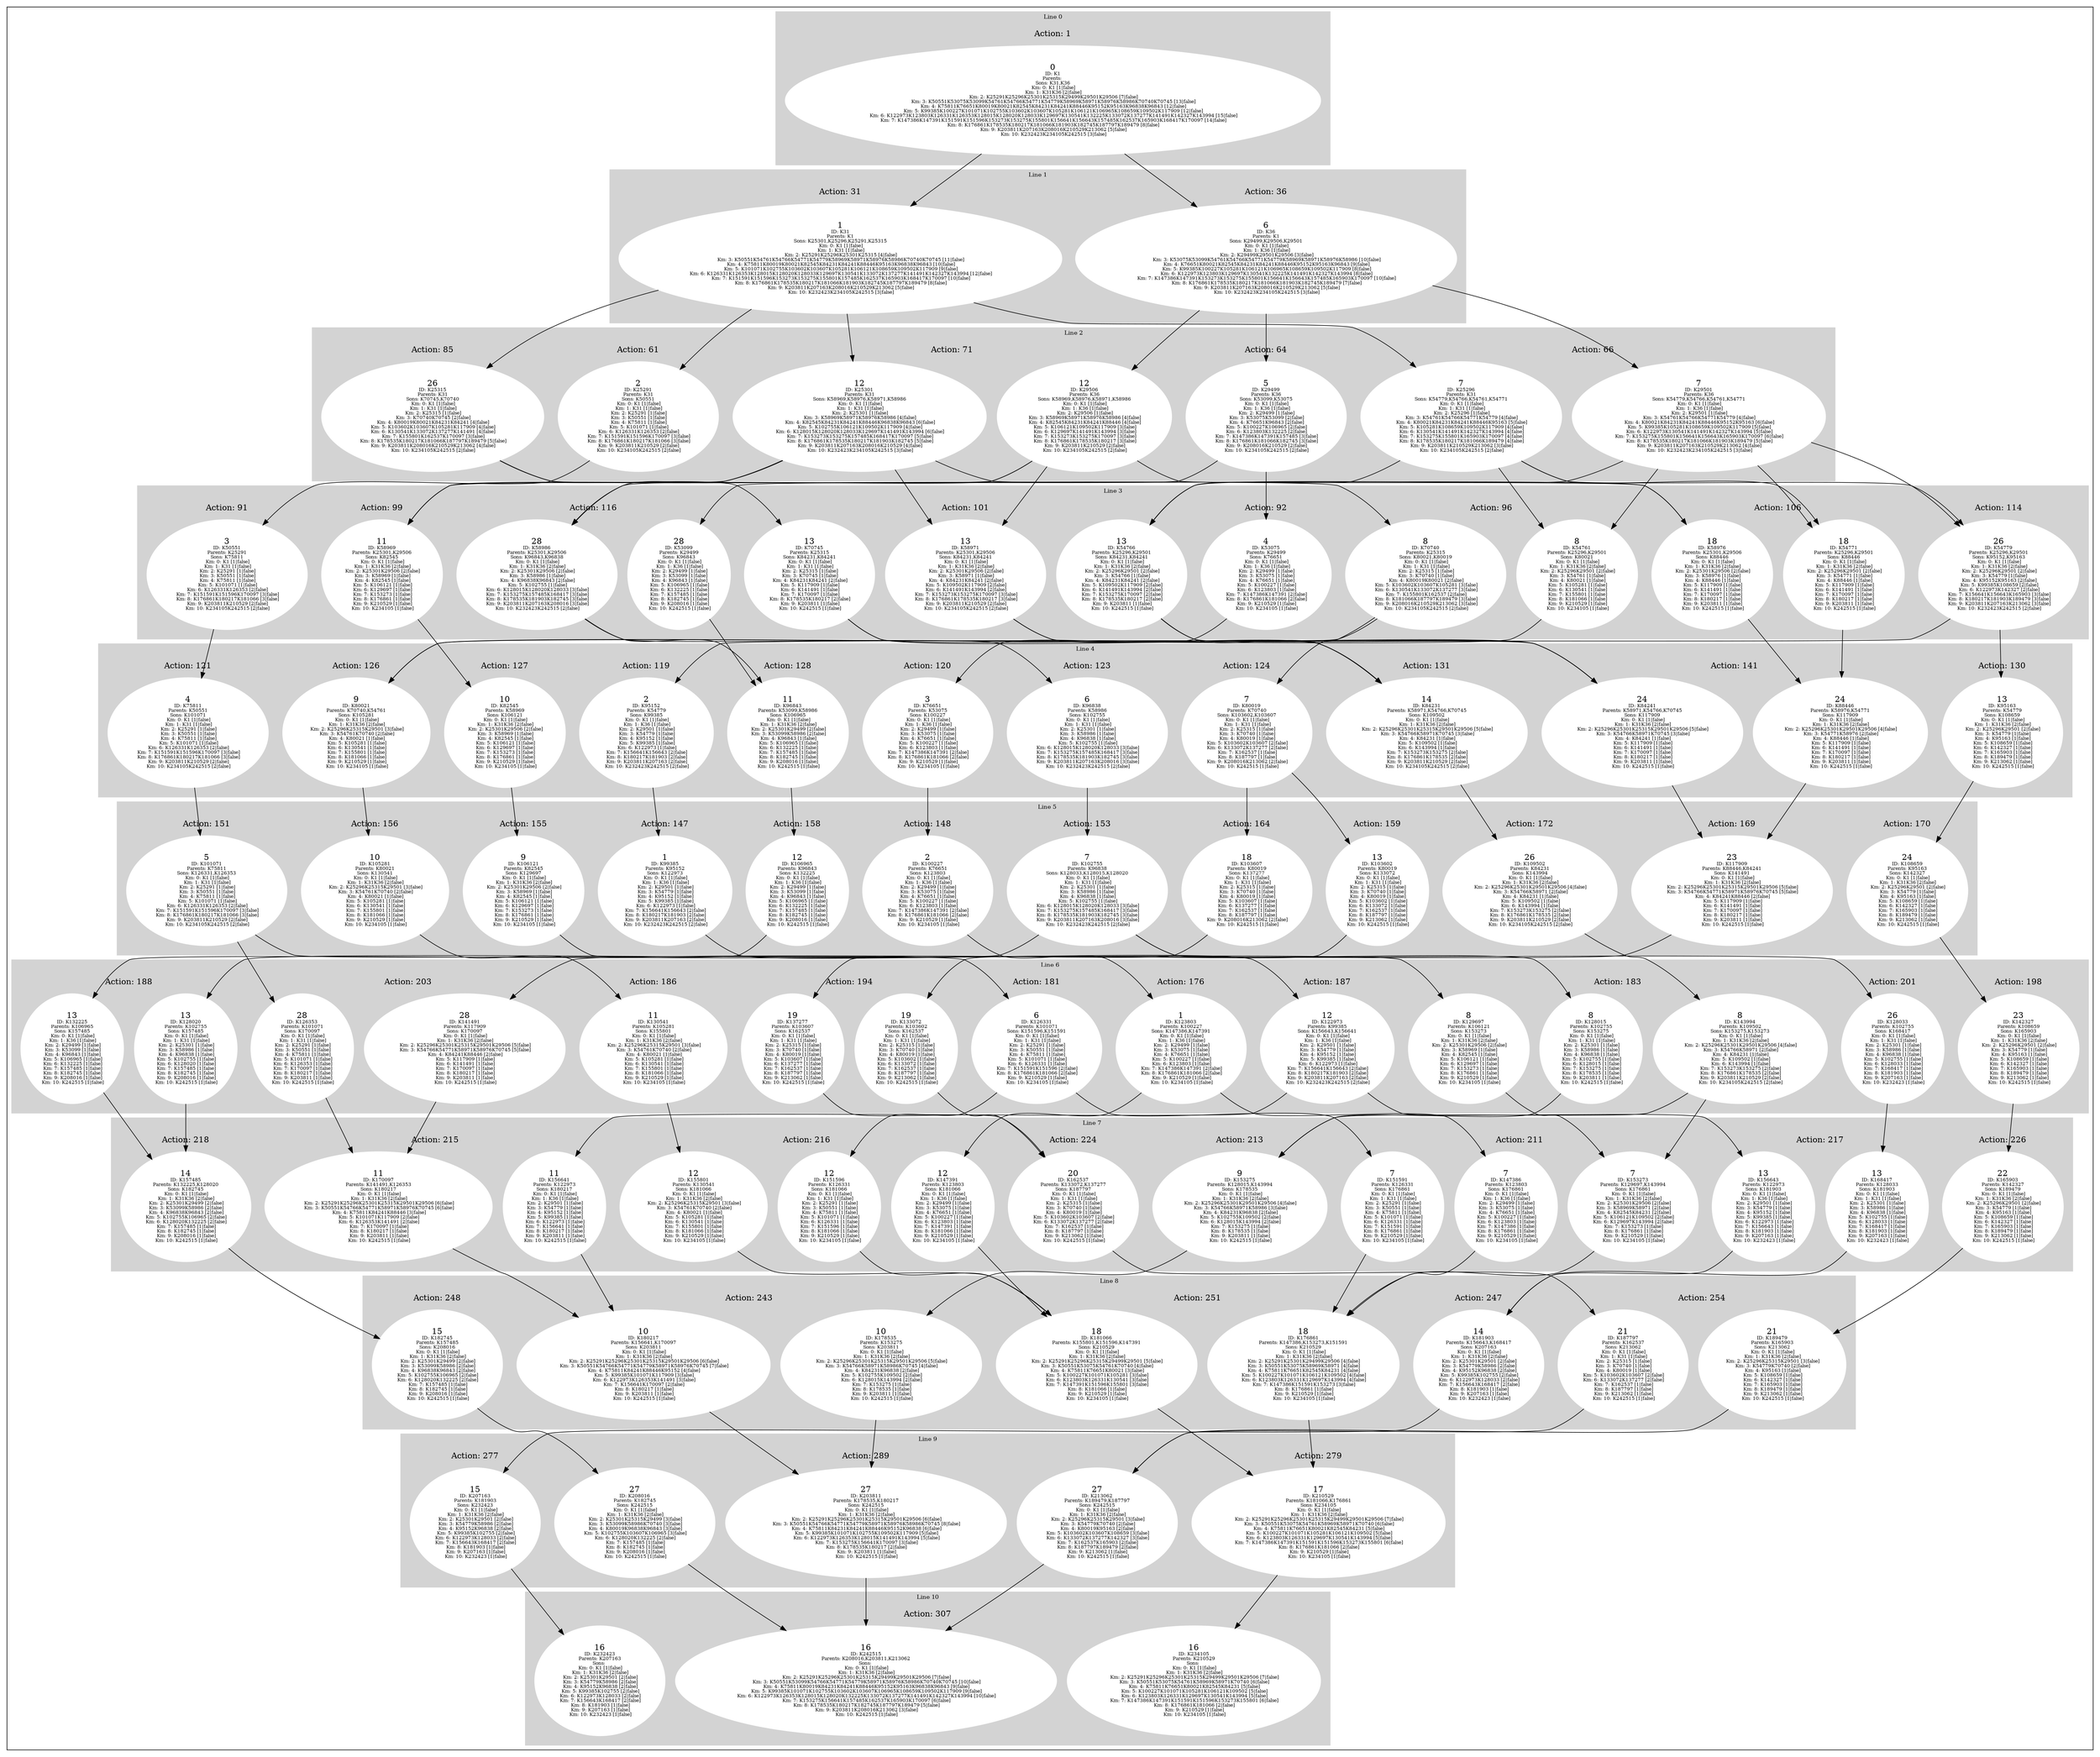 digraph G {
subgraph cluster_info {
        subgraph cluster_2 {
        style=filled;
        color=lightgrey;
        node [style=filled,color=white];
        subgraph cluster_act_66 {
label = "Action: 66"step_K25296 [label=<7<BR /><FONT POINT-SIZE="8">ID: K25296</FONT><BR /><FONT POINT-SIZE="8">Parents: K31</FONT><BR /><FONT POINT-SIZE="8">Sons: K54779,K54766,K54761,K54771</FONT><BR /><FONT POINT-SIZE="8"> Km: 0: K1 [1|false]</FONT><BR /><FONT POINT-SIZE="8"> Km: 1: K31 [1|false]</FONT><BR /><FONT POINT-SIZE="8"> Km: 2: K25296 [1|false]</FONT><BR /><FONT POINT-SIZE="8"> Km: 3: K54761K54766K54771K54779 [4|false]</FONT><BR /><FONT POINT-SIZE="8"> Km: 4: K80021K84231K84241K88446K95163 [5|false]</FONT><BR /><FONT POINT-SIZE="8"> Km: 5: K105281K108659K109502K117909 [4|false]</FONT><BR /><FONT POINT-SIZE="8"> Km: 6: K130541K141491K142327K143994 [4|false]</FONT><BR /><FONT POINT-SIZE="8"> Km: 7: K153275K155801K165903K170097 [4|false]</FONT><BR /><FONT POINT-SIZE="8"> Km: 8: K178535K180217K181066K189479 [4|false]</FONT><BR /><FONT POINT-SIZE="8"> Km: 9: K203811K210529K213062 [3|false]</FONT><BR /><FONT POINT-SIZE="8"> Km: 10: K234105K242515 [2|false]</FONT>>]
step_K29501 [label=<7<BR /><FONT POINT-SIZE="8">ID: K29501</FONT><BR /><FONT POINT-SIZE="8">Parents: K36</FONT><BR /><FONT POINT-SIZE="8">Sons: K54779,K54766,K54761,K54771</FONT><BR /><FONT POINT-SIZE="8"> Km: 0: K1 [1|false]</FONT><BR /><FONT POINT-SIZE="8"> Km: 1: K36 [1|false]</FONT><BR /><FONT POINT-SIZE="8"> Km: 2: K29501 [1|false]</FONT><BR /><FONT POINT-SIZE="8"> Km: 3: K54761K54766K54771K54779 [4|false]</FONT><BR /><FONT POINT-SIZE="8"> Km: 4: K80021K84231K84241K88446K95152K95163 [6|false]</FONT><BR /><FONT POINT-SIZE="8"> Km: 5: K99385K105281K108659K109502K117909 [5|false]</FONT><BR /><FONT POINT-SIZE="8"> Km: 6: K122973K130541K141491K142327K143994 [5|false]</FONT><BR /><FONT POINT-SIZE="8"> Km: 7: K153275K155801K156641K156643K165903K170097 [6|false]</FONT><BR /><FONT POINT-SIZE="8"> Km: 8: K178535K180217K181066K181903K189479 [5|false]</FONT><BR /><FONT POINT-SIZE="8"> Km: 9: K203811K207163K210529K213062 [4|false]</FONT><BR /><FONT POINT-SIZE="8"> Km: 10: K232423K234105K242515 [3|false]</FONT>>]
}
subgraph cluster_act_64 {
label = "Action: 64"step_K29499 [label=<5<BR /><FONT POINT-SIZE="8">ID: K29499</FONT><BR /><FONT POINT-SIZE="8">Parents: K36</FONT><BR /><FONT POINT-SIZE="8">Sons: K53099,K53075</FONT><BR /><FONT POINT-SIZE="8"> Km: 0: K1 [1|false]</FONT><BR /><FONT POINT-SIZE="8"> Km: 1: K36 [1|false]</FONT><BR /><FONT POINT-SIZE="8"> Km: 2: K29499 [1|false]</FONT><BR /><FONT POINT-SIZE="8"> Km: 3: K53075K53099 [2|false]</FONT><BR /><FONT POINT-SIZE="8"> Km: 4: K76651K96843 [2|false]</FONT><BR /><FONT POINT-SIZE="8"> Km: 5: K100227K106965 [2|false]</FONT><BR /><FONT POINT-SIZE="8"> Km: 6: K123803K132225 [2|false]</FONT><BR /><FONT POINT-SIZE="8"> Km: 7: K147386K147391K157485 [3|false]</FONT><BR /><FONT POINT-SIZE="8"> Km: 8: K176861K181066K182745 [3|false]</FONT><BR /><FONT POINT-SIZE="8"> Km: 9: K208016K210529 [2|false]</FONT><BR /><FONT POINT-SIZE="8"> Km: 10: K234105K242515 [2|false]</FONT>>]
}
subgraph cluster_act_71 {
label = "Action: 71"step_K25301 [label=<12<BR /><FONT POINT-SIZE="8">ID: K25301</FONT><BR /><FONT POINT-SIZE="8">Parents: K31</FONT><BR /><FONT POINT-SIZE="8">Sons: K58969,K58976,K58971,K58986</FONT><BR /><FONT POINT-SIZE="8"> Km: 0: K1 [1|false]</FONT><BR /><FONT POINT-SIZE="8"> Km: 1: K31 [1|false]</FONT><BR /><FONT POINT-SIZE="8"> Km: 2: K25301 [1|false]</FONT><BR /><FONT POINT-SIZE="8"> Km: 3: K58969K58971K58976K58986 [4|false]</FONT><BR /><FONT POINT-SIZE="8"> Km: 4: K82545K84231K84241K88446K96838K96843 [6|false]</FONT><BR /><FONT POINT-SIZE="8"> Km: 5: K102755K106121K109502K117909 [4|false]</FONT><BR /><FONT POINT-SIZE="8"> Km: 6: K128015K128020K128033K129697K141491K143994 [6|false]</FONT><BR /><FONT POINT-SIZE="8"> Km: 7: K153273K153275K157485K168417K170097 [5|false]</FONT><BR /><FONT POINT-SIZE="8"> Km: 8: K176861K178535K180217K181903K182745 [5|false]</FONT><BR /><FONT POINT-SIZE="8"> Km: 9: K203811K207163K208016K210529 [4|false]</FONT><BR /><FONT POINT-SIZE="8"> Km: 10: K232423K234105K242515 [3|false]</FONT>>]
step_K29506 [label=<12<BR /><FONT POINT-SIZE="8">ID: K29506</FONT><BR /><FONT POINT-SIZE="8">Parents: K36</FONT><BR /><FONT POINT-SIZE="8">Sons: K58969,K58976,K58971,K58986</FONT><BR /><FONT POINT-SIZE="8"> Km: 0: K1 [1|false]</FONT><BR /><FONT POINT-SIZE="8"> Km: 1: K36 [1|false]</FONT><BR /><FONT POINT-SIZE="8"> Km: 2: K29506 [1|false]</FONT><BR /><FONT POINT-SIZE="8"> Km: 3: K58969K58971K58976K58986 [4|false]</FONT><BR /><FONT POINT-SIZE="8"> Km: 4: K82545K84231K84241K88446 [4|false]</FONT><BR /><FONT POINT-SIZE="8"> Km: 5: K106121K109502K117909 [3|false]</FONT><BR /><FONT POINT-SIZE="8"> Km: 6: K129697K141491K143994 [3|false]</FONT><BR /><FONT POINT-SIZE="8"> Km: 7: K153273K153275K170097 [3|false]</FONT><BR /><FONT POINT-SIZE="8"> Km: 8: K176861K178535K180217 [3|false]</FONT><BR /><FONT POINT-SIZE="8"> Km: 9: K203811K210529 [2|false]</FONT><BR /><FONT POINT-SIZE="8"> Km: 10: K234105K242515 [2|false]</FONT>>]
}
subgraph cluster_act_71 {
label = "Action: 71"step_K25301 [label=<12<BR /><FONT POINT-SIZE="8">ID: K25301</FONT><BR /><FONT POINT-SIZE="8">Parents: K31</FONT><BR /><FONT POINT-SIZE="8">Sons: K58969,K58976,K58971,K58986</FONT><BR /><FONT POINT-SIZE="8"> Km: 0: K1 [1|false]</FONT><BR /><FONT POINT-SIZE="8"> Km: 1: K31 [1|false]</FONT><BR /><FONT POINT-SIZE="8"> Km: 2: K25301 [1|false]</FONT><BR /><FONT POINT-SIZE="8"> Km: 3: K58969K58971K58976K58986 [4|false]</FONT><BR /><FONT POINT-SIZE="8"> Km: 4: K82545K84231K84241K88446K96838K96843 [6|false]</FONT><BR /><FONT POINT-SIZE="8"> Km: 5: K102755K106121K109502K117909 [4|false]</FONT><BR /><FONT POINT-SIZE="8"> Km: 6: K128015K128020K128033K129697K141491K143994 [6|false]</FONT><BR /><FONT POINT-SIZE="8"> Km: 7: K153273K153275K157485K168417K170097 [5|false]</FONT><BR /><FONT POINT-SIZE="8"> Km: 8: K176861K178535K180217K181903K182745 [5|false]</FONT><BR /><FONT POINT-SIZE="8"> Km: 9: K203811K207163K208016K210529 [4|false]</FONT><BR /><FONT POINT-SIZE="8"> Km: 10: K232423K234105K242515 [3|false]</FONT>>]
step_K29506 [label=<12<BR /><FONT POINT-SIZE="8">ID: K29506</FONT><BR /><FONT POINT-SIZE="8">Parents: K36</FONT><BR /><FONT POINT-SIZE="8">Sons: K58969,K58976,K58971,K58986</FONT><BR /><FONT POINT-SIZE="8"> Km: 0: K1 [1|false]</FONT><BR /><FONT POINT-SIZE="8"> Km: 1: K36 [1|false]</FONT><BR /><FONT POINT-SIZE="8"> Km: 2: K29506 [1|false]</FONT><BR /><FONT POINT-SIZE="8"> Km: 3: K58969K58971K58976K58986 [4|false]</FONT><BR /><FONT POINT-SIZE="8"> Km: 4: K82545K84231K84241K88446 [4|false]</FONT><BR /><FONT POINT-SIZE="8"> Km: 5: K106121K109502K117909 [3|false]</FONT><BR /><FONT POINT-SIZE="8"> Km: 6: K129697K141491K143994 [3|false]</FONT><BR /><FONT POINT-SIZE="8"> Km: 7: K153273K153275K170097 [3|false]</FONT><BR /><FONT POINT-SIZE="8"> Km: 8: K176861K178535K180217 [3|false]</FONT><BR /><FONT POINT-SIZE="8"> Km: 9: K203811K210529 [2|false]</FONT><BR /><FONT POINT-SIZE="8"> Km: 10: K234105K242515 [2|false]</FONT>>]
}
subgraph cluster_act_66 {
label = "Action: 66"step_K25296 [label=<7<BR /><FONT POINT-SIZE="8">ID: K25296</FONT><BR /><FONT POINT-SIZE="8">Parents: K31</FONT><BR /><FONT POINT-SIZE="8">Sons: K54779,K54766,K54761,K54771</FONT><BR /><FONT POINT-SIZE="8"> Km: 0: K1 [1|false]</FONT><BR /><FONT POINT-SIZE="8"> Km: 1: K31 [1|false]</FONT><BR /><FONT POINT-SIZE="8"> Km: 2: K25296 [1|false]</FONT><BR /><FONT POINT-SIZE="8"> Km: 3: K54761K54766K54771K54779 [4|false]</FONT><BR /><FONT POINT-SIZE="8"> Km: 4: K80021K84231K84241K88446K95163 [5|false]</FONT><BR /><FONT POINT-SIZE="8"> Km: 5: K105281K108659K109502K117909 [4|false]</FONT><BR /><FONT POINT-SIZE="8"> Km: 6: K130541K141491K142327K143994 [4|false]</FONT><BR /><FONT POINT-SIZE="8"> Km: 7: K153275K155801K165903K170097 [4|false]</FONT><BR /><FONT POINT-SIZE="8"> Km: 8: K178535K180217K181066K189479 [4|false]</FONT><BR /><FONT POINT-SIZE="8"> Km: 9: K203811K210529K213062 [3|false]</FONT><BR /><FONT POINT-SIZE="8"> Km: 10: K234105K242515 [2|false]</FONT>>]
step_K29501 [label=<7<BR /><FONT POINT-SIZE="8">ID: K29501</FONT><BR /><FONT POINT-SIZE="8">Parents: K36</FONT><BR /><FONT POINT-SIZE="8">Sons: K54779,K54766,K54761,K54771</FONT><BR /><FONT POINT-SIZE="8"> Km: 0: K1 [1|false]</FONT><BR /><FONT POINT-SIZE="8"> Km: 1: K36 [1|false]</FONT><BR /><FONT POINT-SIZE="8"> Km: 2: K29501 [1|false]</FONT><BR /><FONT POINT-SIZE="8"> Km: 3: K54761K54766K54771K54779 [4|false]</FONT><BR /><FONT POINT-SIZE="8"> Km: 4: K80021K84231K84241K88446K95152K95163 [6|false]</FONT><BR /><FONT POINT-SIZE="8"> Km: 5: K99385K105281K108659K109502K117909 [5|false]</FONT><BR /><FONT POINT-SIZE="8"> Km: 6: K122973K130541K141491K142327K143994 [5|false]</FONT><BR /><FONT POINT-SIZE="8"> Km: 7: K153275K155801K156641K156643K165903K170097 [6|false]</FONT><BR /><FONT POINT-SIZE="8"> Km: 8: K178535K180217K181066K181903K189479 [5|false]</FONT><BR /><FONT POINT-SIZE="8"> Km: 9: K203811K207163K210529K213062 [4|false]</FONT><BR /><FONT POINT-SIZE="8"> Km: 10: K232423K234105K242515 [3|false]</FONT>>]
}
subgraph cluster_act_61 {
label = "Action: 61"step_K25291 [label=<2<BR /><FONT POINT-SIZE="8">ID: K25291</FONT><BR /><FONT POINT-SIZE="8">Parents: K31</FONT><BR /><FONT POINT-SIZE="8">Sons: K50551</FONT><BR /><FONT POINT-SIZE="8"> Km: 0: K1 [1|false]</FONT><BR /><FONT POINT-SIZE="8"> Km: 1: K31 [1|false]</FONT><BR /><FONT POINT-SIZE="8"> Km: 2: K25291 [1|false]</FONT><BR /><FONT POINT-SIZE="8"> Km: 3: K50551 [1|false]</FONT><BR /><FONT POINT-SIZE="8"> Km: 4: K75811 [1|false]</FONT><BR /><FONT POINT-SIZE="8"> Km: 5: K101071 [1|false]</FONT><BR /><FONT POINT-SIZE="8"> Km: 6: K126331K126353 [2|false]</FONT><BR /><FONT POINT-SIZE="8"> Km: 7: K151591K151596K170097 [3|false]</FONT><BR /><FONT POINT-SIZE="8"> Km: 8: K176861K180217K181066 [3|false]</FONT><BR /><FONT POINT-SIZE="8"> Km: 9: K203811K210529 [2|false]</FONT><BR /><FONT POINT-SIZE="8"> Km: 10: K234105K242515 [2|false]</FONT>>]
}
subgraph cluster_act_85 {
label = "Action: 85"step_K25315 [label=<26<BR /><FONT POINT-SIZE="8">ID: K25315</FONT><BR /><FONT POINT-SIZE="8">Parents: K31</FONT><BR /><FONT POINT-SIZE="8">Sons: K70745,K70740</FONT><BR /><FONT POINT-SIZE="8"> Km: 0: K1 [1|false]</FONT><BR /><FONT POINT-SIZE="8"> Km: 1: K31 [1|false]</FONT><BR /><FONT POINT-SIZE="8"> Km: 2: K25315 [1|false]</FONT><BR /><FONT POINT-SIZE="8"> Km: 3: K70740K70745 [2|false]</FONT><BR /><FONT POINT-SIZE="8"> Km: 4: K80019K80021K84231K84241 [4|false]</FONT><BR /><FONT POINT-SIZE="8"> Km: 5: K103602K103607K105281K117909 [4|false]</FONT><BR /><FONT POINT-SIZE="8"> Km: 6: K130541K133072K137277K141491 [4|false]</FONT><BR /><FONT POINT-SIZE="8"> Km: 7: K155801K162537K170097 [3|false]</FONT><BR /><FONT POINT-SIZE="8"> Km: 8: K178535K180217K181066K187797K189479 [5|false]</FONT><BR /><FONT POINT-SIZE="8"> Km: 9: K203811K208016K210529K213062 [4|false]</FONT><BR /><FONT POINT-SIZE="8"> Km: 10: K234105K242515 [2|false]</FONT>>]
}

        fontsize="10"
        label = "Line 2";
        }

        subgraph cluster_0 {
        style=filled;
        color=lightgrey;
        node [style=filled,color=white];
        subgraph cluster_act_1 {
label = "Action: 1"step_K1 [label=<0<BR /><FONT POINT-SIZE="8">ID: K1</FONT><BR /><FONT POINT-SIZE="8">Parents: </FONT><BR /><FONT POINT-SIZE="8">Sons: K31,K36</FONT><BR /><FONT POINT-SIZE="8"> Km: 0: K1 [1|false]</FONT><BR /><FONT POINT-SIZE="8"> Km: 1: K31K36 [2|false]</FONT><BR /><FONT POINT-SIZE="8"> Km: 2: K25291K25296K25301K25315K29499K29501K29506 [7|false]</FONT><BR /><FONT POINT-SIZE="8"> Km: 3: K50551K53075K53099K54761K54766K54771K54779K58969K58971K58976K58986K70740K70745 [13|false]</FONT><BR /><FONT POINT-SIZE="8"> Km: 4: K75811K76651K80019K80021K82545K84231K84241K88446K95152K95163K96838K96843 [12|false]</FONT><BR /><FONT POINT-SIZE="8"> Km: 5: K99385K100227K101071K102755K103602K103607K105281K106121K106965K108659K109502K117909 [12|false]</FONT><BR /><FONT POINT-SIZE="8"> Km: 6: K122973K123803K126331K126353K128015K128020K128033K129697K130541K132225K133072K137277K141491K142327K143994 [15|false]</FONT><BR /><FONT POINT-SIZE="8"> Km: 7: K147386K147391K151591K151596K153273K153275K155801K156641K156643K157485K162537K165903K168417K170097 [14|false]</FONT><BR /><FONT POINT-SIZE="8"> Km: 8: K176861K178535K180217K181066K181903K182745K187797K189479 [8|false]</FONT><BR /><FONT POINT-SIZE="8"> Km: 9: K203811K207163K208016K210529K213062 [5|false]</FONT><BR /><FONT POINT-SIZE="8"> Km: 10: K232423K234105K242515 [3|false]</FONT>>]
}

        fontsize="10"
        label = "Line 0";
        }

        subgraph cluster_7 {
        style=filled;
        color=lightgrey;
        node [style=filled,color=white];
        subgraph cluster_act_226 {
label = "Action: 226"step_K165903 [label=<22<BR /><FONT POINT-SIZE="8">ID: K165903</FONT><BR /><FONT POINT-SIZE="8">Parents: K142327</FONT><BR /><FONT POINT-SIZE="8">Sons: K189479</FONT><BR /><FONT POINT-SIZE="8"> Km: 0: K1 [1|false]</FONT><BR /><FONT POINT-SIZE="8"> Km: 1: K31K36 [2|false]</FONT><BR /><FONT POINT-SIZE="8"> Km: 2: K25296K29501 [2|false]</FONT><BR /><FONT POINT-SIZE="8"> Km: 3: K54779 [1|false]</FONT><BR /><FONT POINT-SIZE="8"> Km: 4: K95163 [1|false]</FONT><BR /><FONT POINT-SIZE="8"> Km: 5: K108659 [1|false]</FONT><BR /><FONT POINT-SIZE="8"> Km: 6: K142327 [1|false]</FONT><BR /><FONT POINT-SIZE="8"> Km: 7: K165903 [1|false]</FONT><BR /><FONT POINT-SIZE="8"> Km: 8: K189479 [1|false]</FONT><BR /><FONT POINT-SIZE="8"> Km: 9: K213062 [1|false]</FONT><BR /><FONT POINT-SIZE="8"> Km: 10: K242515 [1|false]</FONT>>]
}
subgraph cluster_act_217 {
label = "Action: 217"step_K156643 [label=<13<BR /><FONT POINT-SIZE="8">ID: K156643</FONT><BR /><FONT POINT-SIZE="8">Parents: K122973</FONT><BR /><FONT POINT-SIZE="8">Sons: K181903</FONT><BR /><FONT POINT-SIZE="8"> Km: 0: K1 [1|false]</FONT><BR /><FONT POINT-SIZE="8"> Km: 1: K36 [1|false]</FONT><BR /><FONT POINT-SIZE="8"> Km: 2: K29501 [1|false]</FONT><BR /><FONT POINT-SIZE="8"> Km: 3: K54779 [1|false]</FONT><BR /><FONT POINT-SIZE="8"> Km: 4: K95152 [1|false]</FONT><BR /><FONT POINT-SIZE="8"> Km: 5: K99385 [1|false]</FONT><BR /><FONT POINT-SIZE="8"> Km: 6: K122973 [1|false]</FONT><BR /><FONT POINT-SIZE="8"> Km: 7: K156643 [1|false]</FONT><BR /><FONT POINT-SIZE="8"> Km: 8: K181903 [1|false]</FONT><BR /><FONT POINT-SIZE="8"> Km: 9: K207163 [1|false]</FONT><BR /><FONT POINT-SIZE="8"> Km: 10: K232423 [1|false]</FONT>>]
step_K168417 [label=<13<BR /><FONT POINT-SIZE="8">ID: K168417</FONT><BR /><FONT POINT-SIZE="8">Parents: K128033</FONT><BR /><FONT POINT-SIZE="8">Sons: K181903</FONT><BR /><FONT POINT-SIZE="8"> Km: 0: K1 [1|false]</FONT><BR /><FONT POINT-SIZE="8"> Km: 1: K31 [1|false]</FONT><BR /><FONT POINT-SIZE="8"> Km: 2: K25301 [1|false]</FONT><BR /><FONT POINT-SIZE="8"> Km: 3: K58986 [1|false]</FONT><BR /><FONT POINT-SIZE="8"> Km: 4: K96838 [1|false]</FONT><BR /><FONT POINT-SIZE="8"> Km: 5: K102755 [1|false]</FONT><BR /><FONT POINT-SIZE="8"> Km: 6: K128033 [1|false]</FONT><BR /><FONT POINT-SIZE="8"> Km: 7: K168417 [1|false]</FONT><BR /><FONT POINT-SIZE="8"> Km: 8: K181903 [1|false]</FONT><BR /><FONT POINT-SIZE="8"> Km: 9: K207163 [1|false]</FONT><BR /><FONT POINT-SIZE="8"> Km: 10: K232423 [1|false]</FONT>>]
}
subgraph cluster_act_211 {
label = "Action: 211"step_K147386 [label=<7<BR /><FONT POINT-SIZE="8">ID: K147386</FONT><BR /><FONT POINT-SIZE="8">Parents: K123803</FONT><BR /><FONT POINT-SIZE="8">Sons: K176861</FONT><BR /><FONT POINT-SIZE="8"> Km: 0: K1 [1|false]</FONT><BR /><FONT POINT-SIZE="8"> Km: 1: K36 [1|false]</FONT><BR /><FONT POINT-SIZE="8"> Km: 2: K29499 [1|false]</FONT><BR /><FONT POINT-SIZE="8"> Km: 3: K53075 [1|false]</FONT><BR /><FONT POINT-SIZE="8"> Km: 4: K76651 [1|false]</FONT><BR /><FONT POINT-SIZE="8"> Km: 5: K100227 [1|false]</FONT><BR /><FONT POINT-SIZE="8"> Km: 6: K123803 [1|false]</FONT><BR /><FONT POINT-SIZE="8"> Km: 7: K147386 [1|false]</FONT><BR /><FONT POINT-SIZE="8"> Km: 8: K176861 [1|false]</FONT><BR /><FONT POINT-SIZE="8"> Km: 9: K210529 [1|false]</FONT><BR /><FONT POINT-SIZE="8"> Km: 10: K234105 [1|false]</FONT>>]
step_K153273 [label=<7<BR /><FONT POINT-SIZE="8">ID: K153273</FONT><BR /><FONT POINT-SIZE="8">Parents: K129697,K143994</FONT><BR /><FONT POINT-SIZE="8">Sons: K176861</FONT><BR /><FONT POINT-SIZE="8"> Km: 0: K1 [1|false]</FONT><BR /><FONT POINT-SIZE="8"> Km: 1: K31K36 [2|false]</FONT><BR /><FONT POINT-SIZE="8"> Km: 2: K25301K29506 [2|false]</FONT><BR /><FONT POINT-SIZE="8"> Km: 3: K58969K58971 [2|false]</FONT><BR /><FONT POINT-SIZE="8"> Km: 4: K82545K84231 [2|false]</FONT><BR /><FONT POINT-SIZE="8"> Km: 5: K106121K109502 [2|false]</FONT><BR /><FONT POINT-SIZE="8"> Km: 6: K129697K143994 [2|false]</FONT><BR /><FONT POINT-SIZE="8"> Km: 7: K153273 [1|false]</FONT><BR /><FONT POINT-SIZE="8"> Km: 8: K176861 [1|false]</FONT><BR /><FONT POINT-SIZE="8"> Km: 9: K210529 [1|false]</FONT><BR /><FONT POINT-SIZE="8"> Km: 10: K234105 [1|false]</FONT>>]
step_K151591 [label=<7<BR /><FONT POINT-SIZE="8">ID: K151591</FONT><BR /><FONT POINT-SIZE="8">Parents: K126331</FONT><BR /><FONT POINT-SIZE="8">Sons: K176861</FONT><BR /><FONT POINT-SIZE="8"> Km: 0: K1 [1|false]</FONT><BR /><FONT POINT-SIZE="8"> Km: 1: K31 [1|false]</FONT><BR /><FONT POINT-SIZE="8"> Km: 2: K25291 [1|false]</FONT><BR /><FONT POINT-SIZE="8"> Km: 3: K50551 [1|false]</FONT><BR /><FONT POINT-SIZE="8"> Km: 4: K75811 [1|false]</FONT><BR /><FONT POINT-SIZE="8"> Km: 5: K101071 [1|false]</FONT><BR /><FONT POINT-SIZE="8"> Km: 6: K126331 [1|false]</FONT><BR /><FONT POINT-SIZE="8"> Km: 7: K151591 [1|false]</FONT><BR /><FONT POINT-SIZE="8"> Km: 8: K176861 [1|false]</FONT><BR /><FONT POINT-SIZE="8"> Km: 9: K210529 [1|false]</FONT><BR /><FONT POINT-SIZE="8"> Km: 10: K234105 [1|false]</FONT>>]
}
subgraph cluster_act_213 {
label = "Action: 213"step_K153275 [label=<9<BR /><FONT POINT-SIZE="8">ID: K153275</FONT><BR /><FONT POINT-SIZE="8">Parents: K128015,K143994</FONT><BR /><FONT POINT-SIZE="8">Sons: K178535</FONT><BR /><FONT POINT-SIZE="8"> Km: 0: K1 [1|false]</FONT><BR /><FONT POINT-SIZE="8"> Km: 1: K31K36 [2|false]</FONT><BR /><FONT POINT-SIZE="8"> Km: 2: K25296K25301K29501K29506 [4|false]</FONT><BR /><FONT POINT-SIZE="8"> Km: 3: K54766K58971K58986 [3|false]</FONT><BR /><FONT POINT-SIZE="8"> Km: 4: K84231K96838 [2|false]</FONT><BR /><FONT POINT-SIZE="8"> Km: 5: K102755K109502 [2|false]</FONT><BR /><FONT POINT-SIZE="8"> Km: 6: K128015K143994 [2|false]</FONT><BR /><FONT POINT-SIZE="8"> Km: 7: K153275 [1|false]</FONT><BR /><FONT POINT-SIZE="8"> Km: 8: K178535 [1|false]</FONT><BR /><FONT POINT-SIZE="8"> Km: 9: K203811 [1|false]</FONT><BR /><FONT POINT-SIZE="8"> Km: 10: K242515 [1|false]</FONT>>]
}
subgraph cluster_act_211 {
label = "Action: 211"step_K147386 [label=<7<BR /><FONT POINT-SIZE="8">ID: K147386</FONT><BR /><FONT POINT-SIZE="8">Parents: K123803</FONT><BR /><FONT POINT-SIZE="8">Sons: K176861</FONT><BR /><FONT POINT-SIZE="8"> Km: 0: K1 [1|false]</FONT><BR /><FONT POINT-SIZE="8"> Km: 1: K36 [1|false]</FONT><BR /><FONT POINT-SIZE="8"> Km: 2: K29499 [1|false]</FONT><BR /><FONT POINT-SIZE="8"> Km: 3: K53075 [1|false]</FONT><BR /><FONT POINT-SIZE="8"> Km: 4: K76651 [1|false]</FONT><BR /><FONT POINT-SIZE="8"> Km: 5: K100227 [1|false]</FONT><BR /><FONT POINT-SIZE="8"> Km: 6: K123803 [1|false]</FONT><BR /><FONT POINT-SIZE="8"> Km: 7: K147386 [1|false]</FONT><BR /><FONT POINT-SIZE="8"> Km: 8: K176861 [1|false]</FONT><BR /><FONT POINT-SIZE="8"> Km: 9: K210529 [1|false]</FONT><BR /><FONT POINT-SIZE="8"> Km: 10: K234105 [1|false]</FONT>>]
step_K153273 [label=<7<BR /><FONT POINT-SIZE="8">ID: K153273</FONT><BR /><FONT POINT-SIZE="8">Parents: K129697,K143994</FONT><BR /><FONT POINT-SIZE="8">Sons: K176861</FONT><BR /><FONT POINT-SIZE="8"> Km: 0: K1 [1|false]</FONT><BR /><FONT POINT-SIZE="8"> Km: 1: K31K36 [2|false]</FONT><BR /><FONT POINT-SIZE="8"> Km: 2: K25301K29506 [2|false]</FONT><BR /><FONT POINT-SIZE="8"> Km: 3: K58969K58971 [2|false]</FONT><BR /><FONT POINT-SIZE="8"> Km: 4: K82545K84231 [2|false]</FONT><BR /><FONT POINT-SIZE="8"> Km: 5: K106121K109502 [2|false]</FONT><BR /><FONT POINT-SIZE="8"> Km: 6: K129697K143994 [2|false]</FONT><BR /><FONT POINT-SIZE="8"> Km: 7: K153273 [1|false]</FONT><BR /><FONT POINT-SIZE="8"> Km: 8: K176861 [1|false]</FONT><BR /><FONT POINT-SIZE="8"> Km: 9: K210529 [1|false]</FONT><BR /><FONT POINT-SIZE="8"> Km: 10: K234105 [1|false]</FONT>>]
step_K151591 [label=<7<BR /><FONT POINT-SIZE="8">ID: K151591</FONT><BR /><FONT POINT-SIZE="8">Parents: K126331</FONT><BR /><FONT POINT-SIZE="8">Sons: K176861</FONT><BR /><FONT POINT-SIZE="8"> Km: 0: K1 [1|false]</FONT><BR /><FONT POINT-SIZE="8"> Km: 1: K31 [1|false]</FONT><BR /><FONT POINT-SIZE="8"> Km: 2: K25291 [1|false]</FONT><BR /><FONT POINT-SIZE="8"> Km: 3: K50551 [1|false]</FONT><BR /><FONT POINT-SIZE="8"> Km: 4: K75811 [1|false]</FONT><BR /><FONT POINT-SIZE="8"> Km: 5: K101071 [1|false]</FONT><BR /><FONT POINT-SIZE="8"> Km: 6: K126331 [1|false]</FONT><BR /><FONT POINT-SIZE="8"> Km: 7: K151591 [1|false]</FONT><BR /><FONT POINT-SIZE="8"> Km: 8: K176861 [1|false]</FONT><BR /><FONT POINT-SIZE="8"> Km: 9: K210529 [1|false]</FONT><BR /><FONT POINT-SIZE="8"> Km: 10: K234105 [1|false]</FONT>>]
}
subgraph cluster_act_224 {
label = "Action: 224"step_K162537 [label=<20<BR /><FONT POINT-SIZE="8">ID: K162537</FONT><BR /><FONT POINT-SIZE="8">Parents: K133072,K137277</FONT><BR /><FONT POINT-SIZE="8">Sons: K187797</FONT><BR /><FONT POINT-SIZE="8"> Km: 0: K1 [1|false]</FONT><BR /><FONT POINT-SIZE="8"> Km: 1: K31 [1|false]</FONT><BR /><FONT POINT-SIZE="8"> Km: 2: K25315 [1|false]</FONT><BR /><FONT POINT-SIZE="8"> Km: 3: K70740 [1|false]</FONT><BR /><FONT POINT-SIZE="8"> Km: 4: K80019 [1|false]</FONT><BR /><FONT POINT-SIZE="8"> Km: 5: K103602K103607 [2|false]</FONT><BR /><FONT POINT-SIZE="8"> Km: 6: K133072K137277 [2|false]</FONT><BR /><FONT POINT-SIZE="8"> Km: 7: K162537 [1|false]</FONT><BR /><FONT POINT-SIZE="8"> Km: 8: K187797 [1|false]</FONT><BR /><FONT POINT-SIZE="8"> Km: 9: K213062 [1|false]</FONT><BR /><FONT POINT-SIZE="8"> Km: 10: K242515 [1|false]</FONT>>]
}
subgraph cluster_act_216 {
label = "Action: 216"step_K155801 [label=<12<BR /><FONT POINT-SIZE="8">ID: K155801</FONT><BR /><FONT POINT-SIZE="8">Parents: K130541</FONT><BR /><FONT POINT-SIZE="8">Sons: K181066</FONT><BR /><FONT POINT-SIZE="8"> Km: 0: K1 [1|false]</FONT><BR /><FONT POINT-SIZE="8"> Km: 1: K31K36 [2|false]</FONT><BR /><FONT POINT-SIZE="8"> Km: 2: K25296K25315K29501 [3|false]</FONT><BR /><FONT POINT-SIZE="8"> Km: 3: K54761K70740 [2|false]</FONT><BR /><FONT POINT-SIZE="8"> Km: 4: K80021 [1|false]</FONT><BR /><FONT POINT-SIZE="8"> Km: 5: K105281 [1|false]</FONT><BR /><FONT POINT-SIZE="8"> Km: 6: K130541 [1|false]</FONT><BR /><FONT POINT-SIZE="8"> Km: 7: K155801 [1|false]</FONT><BR /><FONT POINT-SIZE="8"> Km: 8: K181066 [1|false]</FONT><BR /><FONT POINT-SIZE="8"> Km: 9: K210529 [1|false]</FONT><BR /><FONT POINT-SIZE="8"> Km: 10: K234105 [1|false]</FONT>>]
step_K151596 [label=<12<BR /><FONT POINT-SIZE="8">ID: K151596</FONT><BR /><FONT POINT-SIZE="8">Parents: K126331</FONT><BR /><FONT POINT-SIZE="8">Sons: K181066</FONT><BR /><FONT POINT-SIZE="8"> Km: 0: K1 [1|false]</FONT><BR /><FONT POINT-SIZE="8"> Km: 1: K31 [1|false]</FONT><BR /><FONT POINT-SIZE="8"> Km: 2: K25291 [1|false]</FONT><BR /><FONT POINT-SIZE="8"> Km: 3: K50551 [1|false]</FONT><BR /><FONT POINT-SIZE="8"> Km: 4: K75811 [1|false]</FONT><BR /><FONT POINT-SIZE="8"> Km: 5: K101071 [1|false]</FONT><BR /><FONT POINT-SIZE="8"> Km: 6: K126331 [1|false]</FONT><BR /><FONT POINT-SIZE="8"> Km: 7: K151596 [1|false]</FONT><BR /><FONT POINT-SIZE="8"> Km: 8: K181066 [1|false]</FONT><BR /><FONT POINT-SIZE="8"> Km: 9: K210529 [1|false]</FONT><BR /><FONT POINT-SIZE="8"> Km: 10: K234105 [1|false]</FONT>>]
step_K147391 [label=<12<BR /><FONT POINT-SIZE="8">ID: K147391</FONT><BR /><FONT POINT-SIZE="8">Parents: K123803</FONT><BR /><FONT POINT-SIZE="8">Sons: K181066</FONT><BR /><FONT POINT-SIZE="8"> Km: 0: K1 [1|false]</FONT><BR /><FONT POINT-SIZE="8"> Km: 1: K36 [1|false]</FONT><BR /><FONT POINT-SIZE="8"> Km: 2: K29499 [1|false]</FONT><BR /><FONT POINT-SIZE="8"> Km: 3: K53075 [1|false]</FONT><BR /><FONT POINT-SIZE="8"> Km: 4: K76651 [1|false]</FONT><BR /><FONT POINT-SIZE="8"> Km: 5: K100227 [1|false]</FONT><BR /><FONT POINT-SIZE="8"> Km: 6: K123803 [1|false]</FONT><BR /><FONT POINT-SIZE="8"> Km: 7: K147391 [1|false]</FONT><BR /><FONT POINT-SIZE="8"> Km: 8: K181066 [1|false]</FONT><BR /><FONT POINT-SIZE="8"> Km: 9: K210529 [1|false]</FONT><BR /><FONT POINT-SIZE="8"> Km: 10: K234105 [1|false]</FONT>>]
}
subgraph cluster_act_217 {
label = "Action: 217"step_K156643 [label=<13<BR /><FONT POINT-SIZE="8">ID: K156643</FONT><BR /><FONT POINT-SIZE="8">Parents: K122973</FONT><BR /><FONT POINT-SIZE="8">Sons: K181903</FONT><BR /><FONT POINT-SIZE="8"> Km: 0: K1 [1|false]</FONT><BR /><FONT POINT-SIZE="8"> Km: 1: K36 [1|false]</FONT><BR /><FONT POINT-SIZE="8"> Km: 2: K29501 [1|false]</FONT><BR /><FONT POINT-SIZE="8"> Km: 3: K54779 [1|false]</FONT><BR /><FONT POINT-SIZE="8"> Km: 4: K95152 [1|false]</FONT><BR /><FONT POINT-SIZE="8"> Km: 5: K99385 [1|false]</FONT><BR /><FONT POINT-SIZE="8"> Km: 6: K122973 [1|false]</FONT><BR /><FONT POINT-SIZE="8"> Km: 7: K156643 [1|false]</FONT><BR /><FONT POINT-SIZE="8"> Km: 8: K181903 [1|false]</FONT><BR /><FONT POINT-SIZE="8"> Km: 9: K207163 [1|false]</FONT><BR /><FONT POINT-SIZE="8"> Km: 10: K232423 [1|false]</FONT>>]
step_K168417 [label=<13<BR /><FONT POINT-SIZE="8">ID: K168417</FONT><BR /><FONT POINT-SIZE="8">Parents: K128033</FONT><BR /><FONT POINT-SIZE="8">Sons: K181903</FONT><BR /><FONT POINT-SIZE="8"> Km: 0: K1 [1|false]</FONT><BR /><FONT POINT-SIZE="8"> Km: 1: K31 [1|false]</FONT><BR /><FONT POINT-SIZE="8"> Km: 2: K25301 [1|false]</FONT><BR /><FONT POINT-SIZE="8"> Km: 3: K58986 [1|false]</FONT><BR /><FONT POINT-SIZE="8"> Km: 4: K96838 [1|false]</FONT><BR /><FONT POINT-SIZE="8"> Km: 5: K102755 [1|false]</FONT><BR /><FONT POINT-SIZE="8"> Km: 6: K128033 [1|false]</FONT><BR /><FONT POINT-SIZE="8"> Km: 7: K168417 [1|false]</FONT><BR /><FONT POINT-SIZE="8"> Km: 8: K181903 [1|false]</FONT><BR /><FONT POINT-SIZE="8"> Km: 9: K207163 [1|false]</FONT><BR /><FONT POINT-SIZE="8"> Km: 10: K232423 [1|false]</FONT>>]
}
subgraph cluster_act_216 {
label = "Action: 216"step_K155801 [label=<12<BR /><FONT POINT-SIZE="8">ID: K155801</FONT><BR /><FONT POINT-SIZE="8">Parents: K130541</FONT><BR /><FONT POINT-SIZE="8">Sons: K181066</FONT><BR /><FONT POINT-SIZE="8"> Km: 0: K1 [1|false]</FONT><BR /><FONT POINT-SIZE="8"> Km: 1: K31K36 [2|false]</FONT><BR /><FONT POINT-SIZE="8"> Km: 2: K25296K25315K29501 [3|false]</FONT><BR /><FONT POINT-SIZE="8"> Km: 3: K54761K70740 [2|false]</FONT><BR /><FONT POINT-SIZE="8"> Km: 4: K80021 [1|false]</FONT><BR /><FONT POINT-SIZE="8"> Km: 5: K105281 [1|false]</FONT><BR /><FONT POINT-SIZE="8"> Km: 6: K130541 [1|false]</FONT><BR /><FONT POINT-SIZE="8"> Km: 7: K155801 [1|false]</FONT><BR /><FONT POINT-SIZE="8"> Km: 8: K181066 [1|false]</FONT><BR /><FONT POINT-SIZE="8"> Km: 9: K210529 [1|false]</FONT><BR /><FONT POINT-SIZE="8"> Km: 10: K234105 [1|false]</FONT>>]
step_K151596 [label=<12<BR /><FONT POINT-SIZE="8">ID: K151596</FONT><BR /><FONT POINT-SIZE="8">Parents: K126331</FONT><BR /><FONT POINT-SIZE="8">Sons: K181066</FONT><BR /><FONT POINT-SIZE="8"> Km: 0: K1 [1|false]</FONT><BR /><FONT POINT-SIZE="8"> Km: 1: K31 [1|false]</FONT><BR /><FONT POINT-SIZE="8"> Km: 2: K25291 [1|false]</FONT><BR /><FONT POINT-SIZE="8"> Km: 3: K50551 [1|false]</FONT><BR /><FONT POINT-SIZE="8"> Km: 4: K75811 [1|false]</FONT><BR /><FONT POINT-SIZE="8"> Km: 5: K101071 [1|false]</FONT><BR /><FONT POINT-SIZE="8"> Km: 6: K126331 [1|false]</FONT><BR /><FONT POINT-SIZE="8"> Km: 7: K151596 [1|false]</FONT><BR /><FONT POINT-SIZE="8"> Km: 8: K181066 [1|false]</FONT><BR /><FONT POINT-SIZE="8"> Km: 9: K210529 [1|false]</FONT><BR /><FONT POINT-SIZE="8"> Km: 10: K234105 [1|false]</FONT>>]
step_K147391 [label=<12<BR /><FONT POINT-SIZE="8">ID: K147391</FONT><BR /><FONT POINT-SIZE="8">Parents: K123803</FONT><BR /><FONT POINT-SIZE="8">Sons: K181066</FONT><BR /><FONT POINT-SIZE="8"> Km: 0: K1 [1|false]</FONT><BR /><FONT POINT-SIZE="8"> Km: 1: K36 [1|false]</FONT><BR /><FONT POINT-SIZE="8"> Km: 2: K29499 [1|false]</FONT><BR /><FONT POINT-SIZE="8"> Km: 3: K53075 [1|false]</FONT><BR /><FONT POINT-SIZE="8"> Km: 4: K76651 [1|false]</FONT><BR /><FONT POINT-SIZE="8"> Km: 5: K100227 [1|false]</FONT><BR /><FONT POINT-SIZE="8"> Km: 6: K123803 [1|false]</FONT><BR /><FONT POINT-SIZE="8"> Km: 7: K147391 [1|false]</FONT><BR /><FONT POINT-SIZE="8"> Km: 8: K181066 [1|false]</FONT><BR /><FONT POINT-SIZE="8"> Km: 9: K210529 [1|false]</FONT><BR /><FONT POINT-SIZE="8"> Km: 10: K234105 [1|false]</FONT>>]
}
subgraph cluster_act_216 {
label = "Action: 216"step_K155801 [label=<12<BR /><FONT POINT-SIZE="8">ID: K155801</FONT><BR /><FONT POINT-SIZE="8">Parents: K130541</FONT><BR /><FONT POINT-SIZE="8">Sons: K181066</FONT><BR /><FONT POINT-SIZE="8"> Km: 0: K1 [1|false]</FONT><BR /><FONT POINT-SIZE="8"> Km: 1: K31K36 [2|false]</FONT><BR /><FONT POINT-SIZE="8"> Km: 2: K25296K25315K29501 [3|false]</FONT><BR /><FONT POINT-SIZE="8"> Km: 3: K54761K70740 [2|false]</FONT><BR /><FONT POINT-SIZE="8"> Km: 4: K80021 [1|false]</FONT><BR /><FONT POINT-SIZE="8"> Km: 5: K105281 [1|false]</FONT><BR /><FONT POINT-SIZE="8"> Km: 6: K130541 [1|false]</FONT><BR /><FONT POINT-SIZE="8"> Km: 7: K155801 [1|false]</FONT><BR /><FONT POINT-SIZE="8"> Km: 8: K181066 [1|false]</FONT><BR /><FONT POINT-SIZE="8"> Km: 9: K210529 [1|false]</FONT><BR /><FONT POINT-SIZE="8"> Km: 10: K234105 [1|false]</FONT>>]
step_K151596 [label=<12<BR /><FONT POINT-SIZE="8">ID: K151596</FONT><BR /><FONT POINT-SIZE="8">Parents: K126331</FONT><BR /><FONT POINT-SIZE="8">Sons: K181066</FONT><BR /><FONT POINT-SIZE="8"> Km: 0: K1 [1|false]</FONT><BR /><FONT POINT-SIZE="8"> Km: 1: K31 [1|false]</FONT><BR /><FONT POINT-SIZE="8"> Km: 2: K25291 [1|false]</FONT><BR /><FONT POINT-SIZE="8"> Km: 3: K50551 [1|false]</FONT><BR /><FONT POINT-SIZE="8"> Km: 4: K75811 [1|false]</FONT><BR /><FONT POINT-SIZE="8"> Km: 5: K101071 [1|false]</FONT><BR /><FONT POINT-SIZE="8"> Km: 6: K126331 [1|false]</FONT><BR /><FONT POINT-SIZE="8"> Km: 7: K151596 [1|false]</FONT><BR /><FONT POINT-SIZE="8"> Km: 8: K181066 [1|false]</FONT><BR /><FONT POINT-SIZE="8"> Km: 9: K210529 [1|false]</FONT><BR /><FONT POINT-SIZE="8"> Km: 10: K234105 [1|false]</FONT>>]
step_K147391 [label=<12<BR /><FONT POINT-SIZE="8">ID: K147391</FONT><BR /><FONT POINT-SIZE="8">Parents: K123803</FONT><BR /><FONT POINT-SIZE="8">Sons: K181066</FONT><BR /><FONT POINT-SIZE="8"> Km: 0: K1 [1|false]</FONT><BR /><FONT POINT-SIZE="8"> Km: 1: K36 [1|false]</FONT><BR /><FONT POINT-SIZE="8"> Km: 2: K29499 [1|false]</FONT><BR /><FONT POINT-SIZE="8"> Km: 3: K53075 [1|false]</FONT><BR /><FONT POINT-SIZE="8"> Km: 4: K76651 [1|false]</FONT><BR /><FONT POINT-SIZE="8"> Km: 5: K100227 [1|false]</FONT><BR /><FONT POINT-SIZE="8"> Km: 6: K123803 [1|false]</FONT><BR /><FONT POINT-SIZE="8"> Km: 7: K147391 [1|false]</FONT><BR /><FONT POINT-SIZE="8"> Km: 8: K181066 [1|false]</FONT><BR /><FONT POINT-SIZE="8"> Km: 9: K210529 [1|false]</FONT><BR /><FONT POINT-SIZE="8"> Km: 10: K234105 [1|false]</FONT>>]
}
subgraph cluster_act_215 {
label = "Action: 215"step_K156641 [label=<11<BR /><FONT POINT-SIZE="8">ID: K156641</FONT><BR /><FONT POINT-SIZE="8">Parents: K122973</FONT><BR /><FONT POINT-SIZE="8">Sons: K180217</FONT><BR /><FONT POINT-SIZE="8"> Km: 0: K1 [1|false]</FONT><BR /><FONT POINT-SIZE="8"> Km: 1: K36 [1|false]</FONT><BR /><FONT POINT-SIZE="8"> Km: 2: K29501 [1|false]</FONT><BR /><FONT POINT-SIZE="8"> Km: 3: K54779 [1|false]</FONT><BR /><FONT POINT-SIZE="8"> Km: 4: K95152 [1|false]</FONT><BR /><FONT POINT-SIZE="8"> Km: 5: K99385 [1|false]</FONT><BR /><FONT POINT-SIZE="8"> Km: 6: K122973 [1|false]</FONT><BR /><FONT POINT-SIZE="8"> Km: 7: K156641 [1|false]</FONT><BR /><FONT POINT-SIZE="8"> Km: 8: K180217 [1|false]</FONT><BR /><FONT POINT-SIZE="8"> Km: 9: K203811 [1|false]</FONT><BR /><FONT POINT-SIZE="8"> Km: 10: K242515 [1|false]</FONT>>]
step_K170097 [label=<11<BR /><FONT POINT-SIZE="8">ID: K170097</FONT><BR /><FONT POINT-SIZE="8">Parents: K141491,K126353</FONT><BR /><FONT POINT-SIZE="8">Sons: K180217</FONT><BR /><FONT POINT-SIZE="8"> Km: 0: K1 [1|false]</FONT><BR /><FONT POINT-SIZE="8"> Km: 1: K31K36 [2|false]</FONT><BR /><FONT POINT-SIZE="8"> Km: 2: K25291K25296K25301K25315K29501K29506 [6|false]</FONT><BR /><FONT POINT-SIZE="8"> Km: 3: K50551K54766K54771K58971K58976K70745 [6|false]</FONT><BR /><FONT POINT-SIZE="8"> Km: 4: K75811K84241K88446 [3|false]</FONT><BR /><FONT POINT-SIZE="8"> Km: 5: K101071K117909 [2|false]</FONT><BR /><FONT POINT-SIZE="8"> Km: 6: K126353K141491 [2|false]</FONT><BR /><FONT POINT-SIZE="8"> Km: 7: K170097 [1|false]</FONT><BR /><FONT POINT-SIZE="8"> Km: 8: K180217 [1|false]</FONT><BR /><FONT POINT-SIZE="8"> Km: 9: K203811 [1|false]</FONT><BR /><FONT POINT-SIZE="8"> Km: 10: K242515 [1|false]</FONT>>]
}
subgraph cluster_act_211 {
label = "Action: 211"step_K147386 [label=<7<BR /><FONT POINT-SIZE="8">ID: K147386</FONT><BR /><FONT POINT-SIZE="8">Parents: K123803</FONT><BR /><FONT POINT-SIZE="8">Sons: K176861</FONT><BR /><FONT POINT-SIZE="8"> Km: 0: K1 [1|false]</FONT><BR /><FONT POINT-SIZE="8"> Km: 1: K36 [1|false]</FONT><BR /><FONT POINT-SIZE="8"> Km: 2: K29499 [1|false]</FONT><BR /><FONT POINT-SIZE="8"> Km: 3: K53075 [1|false]</FONT><BR /><FONT POINT-SIZE="8"> Km: 4: K76651 [1|false]</FONT><BR /><FONT POINT-SIZE="8"> Km: 5: K100227 [1|false]</FONT><BR /><FONT POINT-SIZE="8"> Km: 6: K123803 [1|false]</FONT><BR /><FONT POINT-SIZE="8"> Km: 7: K147386 [1|false]</FONT><BR /><FONT POINT-SIZE="8"> Km: 8: K176861 [1|false]</FONT><BR /><FONT POINT-SIZE="8"> Km: 9: K210529 [1|false]</FONT><BR /><FONT POINT-SIZE="8"> Km: 10: K234105 [1|false]</FONT>>]
step_K153273 [label=<7<BR /><FONT POINT-SIZE="8">ID: K153273</FONT><BR /><FONT POINT-SIZE="8">Parents: K129697,K143994</FONT><BR /><FONT POINT-SIZE="8">Sons: K176861</FONT><BR /><FONT POINT-SIZE="8"> Km: 0: K1 [1|false]</FONT><BR /><FONT POINT-SIZE="8"> Km: 1: K31K36 [2|false]</FONT><BR /><FONT POINT-SIZE="8"> Km: 2: K25301K29506 [2|false]</FONT><BR /><FONT POINT-SIZE="8"> Km: 3: K58969K58971 [2|false]</FONT><BR /><FONT POINT-SIZE="8"> Km: 4: K82545K84231 [2|false]</FONT><BR /><FONT POINT-SIZE="8"> Km: 5: K106121K109502 [2|false]</FONT><BR /><FONT POINT-SIZE="8"> Km: 6: K129697K143994 [2|false]</FONT><BR /><FONT POINT-SIZE="8"> Km: 7: K153273 [1|false]</FONT><BR /><FONT POINT-SIZE="8"> Km: 8: K176861 [1|false]</FONT><BR /><FONT POINT-SIZE="8"> Km: 9: K210529 [1|false]</FONT><BR /><FONT POINT-SIZE="8"> Km: 10: K234105 [1|false]</FONT>>]
step_K151591 [label=<7<BR /><FONT POINT-SIZE="8">ID: K151591</FONT><BR /><FONT POINT-SIZE="8">Parents: K126331</FONT><BR /><FONT POINT-SIZE="8">Sons: K176861</FONT><BR /><FONT POINT-SIZE="8"> Km: 0: K1 [1|false]</FONT><BR /><FONT POINT-SIZE="8"> Km: 1: K31 [1|false]</FONT><BR /><FONT POINT-SIZE="8"> Km: 2: K25291 [1|false]</FONT><BR /><FONT POINT-SIZE="8"> Km: 3: K50551 [1|false]</FONT><BR /><FONT POINT-SIZE="8"> Km: 4: K75811 [1|false]</FONT><BR /><FONT POINT-SIZE="8"> Km: 5: K101071 [1|false]</FONT><BR /><FONT POINT-SIZE="8"> Km: 6: K126331 [1|false]</FONT><BR /><FONT POINT-SIZE="8"> Km: 7: K151591 [1|false]</FONT><BR /><FONT POINT-SIZE="8"> Km: 8: K176861 [1|false]</FONT><BR /><FONT POINT-SIZE="8"> Km: 9: K210529 [1|false]</FONT><BR /><FONT POINT-SIZE="8"> Km: 10: K234105 [1|false]</FONT>>]
}
subgraph cluster_act_218 {
label = "Action: 218"step_K157485 [label=<14<BR /><FONT POINT-SIZE="8">ID: K157485</FONT><BR /><FONT POINT-SIZE="8">Parents: K132225,K128020</FONT><BR /><FONT POINT-SIZE="8">Sons: K182745</FONT><BR /><FONT POINT-SIZE="8"> Km: 0: K1 [1|false]</FONT><BR /><FONT POINT-SIZE="8"> Km: 1: K31K36 [2|false]</FONT><BR /><FONT POINT-SIZE="8"> Km: 2: K25301K29499 [2|false]</FONT><BR /><FONT POINT-SIZE="8"> Km: 3: K53099K58986 [2|false]</FONT><BR /><FONT POINT-SIZE="8"> Km: 4: K96838K96843 [2|false]</FONT><BR /><FONT POINT-SIZE="8"> Km: 5: K102755K106965 [2|false]</FONT><BR /><FONT POINT-SIZE="8"> Km: 6: K128020K132225 [2|false]</FONT><BR /><FONT POINT-SIZE="8"> Km: 7: K157485 [1|false]</FONT><BR /><FONT POINT-SIZE="8"> Km: 8: K182745 [1|false]</FONT><BR /><FONT POINT-SIZE="8"> Km: 9: K208016 [1|false]</FONT><BR /><FONT POINT-SIZE="8"> Km: 10: K242515 [1|false]</FONT>>]
}
subgraph cluster_act_215 {
label = "Action: 215"step_K156641 [label=<11<BR /><FONT POINT-SIZE="8">ID: K156641</FONT><BR /><FONT POINT-SIZE="8">Parents: K122973</FONT><BR /><FONT POINT-SIZE="8">Sons: K180217</FONT><BR /><FONT POINT-SIZE="8"> Km: 0: K1 [1|false]</FONT><BR /><FONT POINT-SIZE="8"> Km: 1: K36 [1|false]</FONT><BR /><FONT POINT-SIZE="8"> Km: 2: K29501 [1|false]</FONT><BR /><FONT POINT-SIZE="8"> Km: 3: K54779 [1|false]</FONT><BR /><FONT POINT-SIZE="8"> Km: 4: K95152 [1|false]</FONT><BR /><FONT POINT-SIZE="8"> Km: 5: K99385 [1|false]</FONT><BR /><FONT POINT-SIZE="8"> Km: 6: K122973 [1|false]</FONT><BR /><FONT POINT-SIZE="8"> Km: 7: K156641 [1|false]</FONT><BR /><FONT POINT-SIZE="8"> Km: 8: K180217 [1|false]</FONT><BR /><FONT POINT-SIZE="8"> Km: 9: K203811 [1|false]</FONT><BR /><FONT POINT-SIZE="8"> Km: 10: K242515 [1|false]</FONT>>]
step_K170097 [label=<11<BR /><FONT POINT-SIZE="8">ID: K170097</FONT><BR /><FONT POINT-SIZE="8">Parents: K141491,K126353</FONT><BR /><FONT POINT-SIZE="8">Sons: K180217</FONT><BR /><FONT POINT-SIZE="8"> Km: 0: K1 [1|false]</FONT><BR /><FONT POINT-SIZE="8"> Km: 1: K31K36 [2|false]</FONT><BR /><FONT POINT-SIZE="8"> Km: 2: K25291K25296K25301K25315K29501K29506 [6|false]</FONT><BR /><FONT POINT-SIZE="8"> Km: 3: K50551K54766K54771K58971K58976K70745 [6|false]</FONT><BR /><FONT POINT-SIZE="8"> Km: 4: K75811K84241K88446 [3|false]</FONT><BR /><FONT POINT-SIZE="8"> Km: 5: K101071K117909 [2|false]</FONT><BR /><FONT POINT-SIZE="8"> Km: 6: K126353K141491 [2|false]</FONT><BR /><FONT POINT-SIZE="8"> Km: 7: K170097 [1|false]</FONT><BR /><FONT POINT-SIZE="8"> Km: 8: K180217 [1|false]</FONT><BR /><FONT POINT-SIZE="8"> Km: 9: K203811 [1|false]</FONT><BR /><FONT POINT-SIZE="8"> Km: 10: K242515 [1|false]</FONT>>]
}

        fontsize="10"
        label = "Line 7";
        }

        subgraph cluster_9 {
        style=filled;
        color=lightgrey;
        node [style=filled,color=white];
        subgraph cluster_act_279 {
label = "Action: 279"step_K210529 [label=<17<BR /><FONT POINT-SIZE="8">ID: K210529</FONT><BR /><FONT POINT-SIZE="8">Parents: K181066,K176861</FONT><BR /><FONT POINT-SIZE="8">Sons: K234105</FONT><BR /><FONT POINT-SIZE="8"> Km: 0: K1 [1|false]</FONT><BR /><FONT POINT-SIZE="8"> Km: 1: K31K36 [2|false]</FONT><BR /><FONT POINT-SIZE="8"> Km: 2: K25291K25296K25301K25315K29499K29501K29506 [7|false]</FONT><BR /><FONT POINT-SIZE="8"> Km: 3: K50551K53075K54761K58969K58971K70740 [6|false]</FONT><BR /><FONT POINT-SIZE="8"> Km: 4: K75811K76651K80021K82545K84231 [5|false]</FONT><BR /><FONT POINT-SIZE="8"> Km: 5: K100227K101071K105281K106121K109502 [5|false]</FONT><BR /><FONT POINT-SIZE="8"> Km: 6: K123803K126331K129697K130541K143994 [5|false]</FONT><BR /><FONT POINT-SIZE="8"> Km: 7: K147386K147391K151591K151596K153273K155801 [6|false]</FONT><BR /><FONT POINT-SIZE="8"> Km: 8: K176861K181066 [2|false]</FONT><BR /><FONT POINT-SIZE="8"> Km: 9: K210529 [1|false]</FONT><BR /><FONT POINT-SIZE="8"> Km: 10: K234105 [1|false]</FONT>>]
}
subgraph cluster_act_289 {
label = "Action: 289"step_K208016 [label=<27<BR /><FONT POINT-SIZE="8">ID: K208016</FONT><BR /><FONT POINT-SIZE="8">Parents: K182745</FONT><BR /><FONT POINT-SIZE="8">Sons: K242515</FONT><BR /><FONT POINT-SIZE="8"> Km: 0: K1 [1|false]</FONT><BR /><FONT POINT-SIZE="8"> Km: 1: K31K36 [2|false]</FONT><BR /><FONT POINT-SIZE="8"> Km: 2: K25301K25315K29499 [3|false]</FONT><BR /><FONT POINT-SIZE="8"> Km: 3: K53099K58986K70740 [3|false]</FONT><BR /><FONT POINT-SIZE="8"> Km: 4: K80019K96838K96843 [3|false]</FONT><BR /><FONT POINT-SIZE="8"> Km: 5: K102755K103607K106965 [3|false]</FONT><BR /><FONT POINT-SIZE="8"> Km: 6: K128020K132225 [2|false]</FONT><BR /><FONT POINT-SIZE="8"> Km: 7: K157485 [1|false]</FONT><BR /><FONT POINT-SIZE="8"> Km: 8: K182745 [1|false]</FONT><BR /><FONT POINT-SIZE="8"> Km: 9: K208016 [1|false]</FONT><BR /><FONT POINT-SIZE="8"> Km: 10: K242515 [1|false]</FONT>>]
step_K203811 [label=<27<BR /><FONT POINT-SIZE="8">ID: K203811</FONT><BR /><FONT POINT-SIZE="8">Parents: K178535,K180217</FONT><BR /><FONT POINT-SIZE="8">Sons: K242515</FONT><BR /><FONT POINT-SIZE="8"> Km: 0: K1 [1|false]</FONT><BR /><FONT POINT-SIZE="8"> Km: 1: K31K36 [2|false]</FONT><BR /><FONT POINT-SIZE="8"> Km: 2: K25291K25296K25301K25315K29501K29506 [6|false]</FONT><BR /><FONT POINT-SIZE="8"> Km: 3: K50551K54766K54771K54779K58971K58976K58986K70745 [8|false]</FONT><BR /><FONT POINT-SIZE="8"> Km: 4: K75811K84231K84241K88446K95152K96838 [6|false]</FONT><BR /><FONT POINT-SIZE="8"> Km: 5: K99385K101071K102755K109502K117909 [5|false]</FONT><BR /><FONT POINT-SIZE="8"> Km: 6: K122973K126353K128015K141491K143994 [5|false]</FONT><BR /><FONT POINT-SIZE="8"> Km: 7: K153275K156641K170097 [3|false]</FONT><BR /><FONT POINT-SIZE="8"> Km: 8: K178535K180217 [2|false]</FONT><BR /><FONT POINT-SIZE="8"> Km: 9: K203811 [1|false]</FONT><BR /><FONT POINT-SIZE="8"> Km: 10: K242515 [1|false]</FONT>>]
step_K213062 [label=<27<BR /><FONT POINT-SIZE="8">ID: K213062</FONT><BR /><FONT POINT-SIZE="8">Parents: K189479,K187797</FONT><BR /><FONT POINT-SIZE="8">Sons: K242515</FONT><BR /><FONT POINT-SIZE="8"> Km: 0: K1 [1|false]</FONT><BR /><FONT POINT-SIZE="8"> Km: 1: K31K36 [2|false]</FONT><BR /><FONT POINT-SIZE="8"> Km: 2: K25296K25315K29501 [3|false]</FONT><BR /><FONT POINT-SIZE="8"> Km: 3: K54779K70740 [2|false]</FONT><BR /><FONT POINT-SIZE="8"> Km: 4: K80019K95163 [2|false]</FONT><BR /><FONT POINT-SIZE="8"> Km: 5: K103602K103607K108659 [3|false]</FONT><BR /><FONT POINT-SIZE="8"> Km: 6: K133072K137277K142327 [3|false]</FONT><BR /><FONT POINT-SIZE="8"> Km: 7: K162537K165903 [2|false]</FONT><BR /><FONT POINT-SIZE="8"> Km: 8: K187797K189479 [2|false]</FONT><BR /><FONT POINT-SIZE="8"> Km: 9: K213062 [1|false]</FONT><BR /><FONT POINT-SIZE="8"> Km: 10: K242515 [1|false]</FONT>>]
}
subgraph cluster_act_277 {
label = "Action: 277"step_K207163 [label=<15<BR /><FONT POINT-SIZE="8">ID: K207163</FONT><BR /><FONT POINT-SIZE="8">Parents: K181903</FONT><BR /><FONT POINT-SIZE="8">Sons: K232423</FONT><BR /><FONT POINT-SIZE="8"> Km: 0: K1 [1|false]</FONT><BR /><FONT POINT-SIZE="8"> Km: 1: K31K36 [2|false]</FONT><BR /><FONT POINT-SIZE="8"> Km: 2: K25301K29501 [2|false]</FONT><BR /><FONT POINT-SIZE="8"> Km: 3: K54779K58986 [2|false]</FONT><BR /><FONT POINT-SIZE="8"> Km: 4: K95152K96838 [2|false]</FONT><BR /><FONT POINT-SIZE="8"> Km: 5: K99385K102755 [2|false]</FONT><BR /><FONT POINT-SIZE="8"> Km: 6: K122973K128033 [2|false]</FONT><BR /><FONT POINT-SIZE="8"> Km: 7: K156643K168417 [2|false]</FONT><BR /><FONT POINT-SIZE="8"> Km: 8: K181903 [1|false]</FONT><BR /><FONT POINT-SIZE="8"> Km: 9: K207163 [1|false]</FONT><BR /><FONT POINT-SIZE="8"> Km: 10: K232423 [1|false]</FONT>>]
}
subgraph cluster_act_289 {
label = "Action: 289"step_K208016 [label=<27<BR /><FONT POINT-SIZE="8">ID: K208016</FONT><BR /><FONT POINT-SIZE="8">Parents: K182745</FONT><BR /><FONT POINT-SIZE="8">Sons: K242515</FONT><BR /><FONT POINT-SIZE="8"> Km: 0: K1 [1|false]</FONT><BR /><FONT POINT-SIZE="8"> Km: 1: K31K36 [2|false]</FONT><BR /><FONT POINT-SIZE="8"> Km: 2: K25301K25315K29499 [3|false]</FONT><BR /><FONT POINT-SIZE="8"> Km: 3: K53099K58986K70740 [3|false]</FONT><BR /><FONT POINT-SIZE="8"> Km: 4: K80019K96838K96843 [3|false]</FONT><BR /><FONT POINT-SIZE="8"> Km: 5: K102755K103607K106965 [3|false]</FONT><BR /><FONT POINT-SIZE="8"> Km: 6: K128020K132225 [2|false]</FONT><BR /><FONT POINT-SIZE="8"> Km: 7: K157485 [1|false]</FONT><BR /><FONT POINT-SIZE="8"> Km: 8: K182745 [1|false]</FONT><BR /><FONT POINT-SIZE="8"> Km: 9: K208016 [1|false]</FONT><BR /><FONT POINT-SIZE="8"> Km: 10: K242515 [1|false]</FONT>>]
step_K203811 [label=<27<BR /><FONT POINT-SIZE="8">ID: K203811</FONT><BR /><FONT POINT-SIZE="8">Parents: K178535,K180217</FONT><BR /><FONT POINT-SIZE="8">Sons: K242515</FONT><BR /><FONT POINT-SIZE="8"> Km: 0: K1 [1|false]</FONT><BR /><FONT POINT-SIZE="8"> Km: 1: K31K36 [2|false]</FONT><BR /><FONT POINT-SIZE="8"> Km: 2: K25291K25296K25301K25315K29501K29506 [6|false]</FONT><BR /><FONT POINT-SIZE="8"> Km: 3: K50551K54766K54771K54779K58971K58976K58986K70745 [8|false]</FONT><BR /><FONT POINT-SIZE="8"> Km: 4: K75811K84231K84241K88446K95152K96838 [6|false]</FONT><BR /><FONT POINT-SIZE="8"> Km: 5: K99385K101071K102755K109502K117909 [5|false]</FONT><BR /><FONT POINT-SIZE="8"> Km: 6: K122973K126353K128015K141491K143994 [5|false]</FONT><BR /><FONT POINT-SIZE="8"> Km: 7: K153275K156641K170097 [3|false]</FONT><BR /><FONT POINT-SIZE="8"> Km: 8: K178535K180217 [2|false]</FONT><BR /><FONT POINT-SIZE="8"> Km: 9: K203811 [1|false]</FONT><BR /><FONT POINT-SIZE="8"> Km: 10: K242515 [1|false]</FONT>>]
step_K213062 [label=<27<BR /><FONT POINT-SIZE="8">ID: K213062</FONT><BR /><FONT POINT-SIZE="8">Parents: K189479,K187797</FONT><BR /><FONT POINT-SIZE="8">Sons: K242515</FONT><BR /><FONT POINT-SIZE="8"> Km: 0: K1 [1|false]</FONT><BR /><FONT POINT-SIZE="8"> Km: 1: K31K36 [2|false]</FONT><BR /><FONT POINT-SIZE="8"> Km: 2: K25296K25315K29501 [3|false]</FONT><BR /><FONT POINT-SIZE="8"> Km: 3: K54779K70740 [2|false]</FONT><BR /><FONT POINT-SIZE="8"> Km: 4: K80019K95163 [2|false]</FONT><BR /><FONT POINT-SIZE="8"> Km: 5: K103602K103607K108659 [3|false]</FONT><BR /><FONT POINT-SIZE="8"> Km: 6: K133072K137277K142327 [3|false]</FONT><BR /><FONT POINT-SIZE="8"> Km: 7: K162537K165903 [2|false]</FONT><BR /><FONT POINT-SIZE="8"> Km: 8: K187797K189479 [2|false]</FONT><BR /><FONT POINT-SIZE="8"> Km: 9: K213062 [1|false]</FONT><BR /><FONT POINT-SIZE="8"> Km: 10: K242515 [1|false]</FONT>>]
}
subgraph cluster_act_289 {
label = "Action: 289"step_K208016 [label=<27<BR /><FONT POINT-SIZE="8">ID: K208016</FONT><BR /><FONT POINT-SIZE="8">Parents: K182745</FONT><BR /><FONT POINT-SIZE="8">Sons: K242515</FONT><BR /><FONT POINT-SIZE="8"> Km: 0: K1 [1|false]</FONT><BR /><FONT POINT-SIZE="8"> Km: 1: K31K36 [2|false]</FONT><BR /><FONT POINT-SIZE="8"> Km: 2: K25301K25315K29499 [3|false]</FONT><BR /><FONT POINT-SIZE="8"> Km: 3: K53099K58986K70740 [3|false]</FONT><BR /><FONT POINT-SIZE="8"> Km: 4: K80019K96838K96843 [3|false]</FONT><BR /><FONT POINT-SIZE="8"> Km: 5: K102755K103607K106965 [3|false]</FONT><BR /><FONT POINT-SIZE="8"> Km: 6: K128020K132225 [2|false]</FONT><BR /><FONT POINT-SIZE="8"> Km: 7: K157485 [1|false]</FONT><BR /><FONT POINT-SIZE="8"> Km: 8: K182745 [1|false]</FONT><BR /><FONT POINT-SIZE="8"> Km: 9: K208016 [1|false]</FONT><BR /><FONT POINT-SIZE="8"> Km: 10: K242515 [1|false]</FONT>>]
step_K203811 [label=<27<BR /><FONT POINT-SIZE="8">ID: K203811</FONT><BR /><FONT POINT-SIZE="8">Parents: K178535,K180217</FONT><BR /><FONT POINT-SIZE="8">Sons: K242515</FONT><BR /><FONT POINT-SIZE="8"> Km: 0: K1 [1|false]</FONT><BR /><FONT POINT-SIZE="8"> Km: 1: K31K36 [2|false]</FONT><BR /><FONT POINT-SIZE="8"> Km: 2: K25291K25296K25301K25315K29501K29506 [6|false]</FONT><BR /><FONT POINT-SIZE="8"> Km: 3: K50551K54766K54771K54779K58971K58976K58986K70745 [8|false]</FONT><BR /><FONT POINT-SIZE="8"> Km: 4: K75811K84231K84241K88446K95152K96838 [6|false]</FONT><BR /><FONT POINT-SIZE="8"> Km: 5: K99385K101071K102755K109502K117909 [5|false]</FONT><BR /><FONT POINT-SIZE="8"> Km: 6: K122973K126353K128015K141491K143994 [5|false]</FONT><BR /><FONT POINT-SIZE="8"> Km: 7: K153275K156641K170097 [3|false]</FONT><BR /><FONT POINT-SIZE="8"> Km: 8: K178535K180217 [2|false]</FONT><BR /><FONT POINT-SIZE="8"> Km: 9: K203811 [1|false]</FONT><BR /><FONT POINT-SIZE="8"> Km: 10: K242515 [1|false]</FONT>>]
step_K213062 [label=<27<BR /><FONT POINT-SIZE="8">ID: K213062</FONT><BR /><FONT POINT-SIZE="8">Parents: K189479,K187797</FONT><BR /><FONT POINT-SIZE="8">Sons: K242515</FONT><BR /><FONT POINT-SIZE="8"> Km: 0: K1 [1|false]</FONT><BR /><FONT POINT-SIZE="8"> Km: 1: K31K36 [2|false]</FONT><BR /><FONT POINT-SIZE="8"> Km: 2: K25296K25315K29501 [3|false]</FONT><BR /><FONT POINT-SIZE="8"> Km: 3: K54779K70740 [2|false]</FONT><BR /><FONT POINT-SIZE="8"> Km: 4: K80019K95163 [2|false]</FONT><BR /><FONT POINT-SIZE="8"> Km: 5: K103602K103607K108659 [3|false]</FONT><BR /><FONT POINT-SIZE="8"> Km: 6: K133072K137277K142327 [3|false]</FONT><BR /><FONT POINT-SIZE="8"> Km: 7: K162537K165903 [2|false]</FONT><BR /><FONT POINT-SIZE="8"> Km: 8: K187797K189479 [2|false]</FONT><BR /><FONT POINT-SIZE="8"> Km: 9: K213062 [1|false]</FONT><BR /><FONT POINT-SIZE="8"> Km: 10: K242515 [1|false]</FONT>>]
}

        fontsize="10"
        label = "Line 9";
        }

        subgraph cluster_10 {
        style=filled;
        color=lightgrey;
        node [style=filled,color=white];
        subgraph cluster_act_307 {
label = "Action: 307"step_K234105 [label=<16<BR /><FONT POINT-SIZE="8">ID: K234105</FONT><BR /><FONT POINT-SIZE="8">Parents: K210529</FONT><BR /><FONT POINT-SIZE="8">Sons: </FONT><BR /><FONT POINT-SIZE="8"> Km: 0: K1 [1|false]</FONT><BR /><FONT POINT-SIZE="8"> Km: 1: K31K36 [2|false]</FONT><BR /><FONT POINT-SIZE="8"> Km: 2: K25291K25296K25301K25315K29499K29501K29506 [7|false]</FONT><BR /><FONT POINT-SIZE="8"> Km: 3: K50551K53075K54761K58969K58971K70740 [6|false]</FONT><BR /><FONT POINT-SIZE="8"> Km: 4: K75811K76651K80021K82545K84231 [5|false]</FONT><BR /><FONT POINT-SIZE="8"> Km: 5: K100227K101071K105281K106121K109502 [5|false]</FONT><BR /><FONT POINT-SIZE="8"> Km: 6: K123803K126331K129697K130541K143994 [5|false]</FONT><BR /><FONT POINT-SIZE="8"> Km: 7: K147386K147391K151591K151596K153273K155801 [6|false]</FONT><BR /><FONT POINT-SIZE="8"> Km: 8: K176861K181066 [2|false]</FONT><BR /><FONT POINT-SIZE="8"> Km: 9: K210529 [1|false]</FONT><BR /><FONT POINT-SIZE="8"> Km: 10: K234105 [1|false]</FONT>>]
step_K232423 [label=<16<BR /><FONT POINT-SIZE="8">ID: K232423</FONT><BR /><FONT POINT-SIZE="8">Parents: K207163</FONT><BR /><FONT POINT-SIZE="8">Sons: </FONT><BR /><FONT POINT-SIZE="8"> Km: 0: K1 [1|false]</FONT><BR /><FONT POINT-SIZE="8"> Km: 1: K31K36 [2|false]</FONT><BR /><FONT POINT-SIZE="8"> Km: 2: K25301K29501 [2|false]</FONT><BR /><FONT POINT-SIZE="8"> Km: 3: K54779K58986 [2|false]</FONT><BR /><FONT POINT-SIZE="8"> Km: 4: K95152K96838 [2|false]</FONT><BR /><FONT POINT-SIZE="8"> Km: 5: K99385K102755 [2|false]</FONT><BR /><FONT POINT-SIZE="8"> Km: 6: K122973K128033 [2|false]</FONT><BR /><FONT POINT-SIZE="8"> Km: 7: K156643K168417 [2|false]</FONT><BR /><FONT POINT-SIZE="8"> Km: 8: K181903 [1|false]</FONT><BR /><FONT POINT-SIZE="8"> Km: 9: K207163 [1|false]</FONT><BR /><FONT POINT-SIZE="8"> Km: 10: K232423 [1|false]</FONT>>]
step_K242515 [label=<16<BR /><FONT POINT-SIZE="8">ID: K242515</FONT><BR /><FONT POINT-SIZE="8">Parents: K208016,K203811,K213062</FONT><BR /><FONT POINT-SIZE="8">Sons: </FONT><BR /><FONT POINT-SIZE="8"> Km: 0: K1 [1|false]</FONT><BR /><FONT POINT-SIZE="8"> Km: 1: K31K36 [2|false]</FONT><BR /><FONT POINT-SIZE="8"> Km: 2: K25291K25296K25301K25315K29499K29501K29506 [7|false]</FONT><BR /><FONT POINT-SIZE="8"> Km: 3: K50551K53099K54766K54771K54779K58971K58976K58986K70740K70745 [10|false]</FONT><BR /><FONT POINT-SIZE="8"> Km: 4: K75811K80019K84231K84241K88446K95152K95163K96838K96843 [9|false]</FONT><BR /><FONT POINT-SIZE="8"> Km: 5: K99385K101071K102755K103602K103607K106965K108659K109502K117909 [9|false]</FONT><BR /><FONT POINT-SIZE="8"> Km: 6: K122973K126353K128015K128020K132225K133072K137277K141491K142327K143994 [10|false]</FONT><BR /><FONT POINT-SIZE="8"> Km: 7: K153275K156641K157485K162537K165903K170097 [6|false]</FONT><BR /><FONT POINT-SIZE="8"> Km: 8: K178535K180217K182745K187797K189479 [5|false]</FONT><BR /><FONT POINT-SIZE="8"> Km: 9: K203811K208016K213062 [3|false]</FONT><BR /><FONT POINT-SIZE="8"> Km: 10: K242515 [1|false]</FONT>>]
}
subgraph cluster_act_307 {
label = "Action: 307"step_K234105 [label=<16<BR /><FONT POINT-SIZE="8">ID: K234105</FONT><BR /><FONT POINT-SIZE="8">Parents: K210529</FONT><BR /><FONT POINT-SIZE="8">Sons: </FONT><BR /><FONT POINT-SIZE="8"> Km: 0: K1 [1|false]</FONT><BR /><FONT POINT-SIZE="8"> Km: 1: K31K36 [2|false]</FONT><BR /><FONT POINT-SIZE="8"> Km: 2: K25291K25296K25301K25315K29499K29501K29506 [7|false]</FONT><BR /><FONT POINT-SIZE="8"> Km: 3: K50551K53075K54761K58969K58971K70740 [6|false]</FONT><BR /><FONT POINT-SIZE="8"> Km: 4: K75811K76651K80021K82545K84231 [5|false]</FONT><BR /><FONT POINT-SIZE="8"> Km: 5: K100227K101071K105281K106121K109502 [5|false]</FONT><BR /><FONT POINT-SIZE="8"> Km: 6: K123803K126331K129697K130541K143994 [5|false]</FONT><BR /><FONT POINT-SIZE="8"> Km: 7: K147386K147391K151591K151596K153273K155801 [6|false]</FONT><BR /><FONT POINT-SIZE="8"> Km: 8: K176861K181066 [2|false]</FONT><BR /><FONT POINT-SIZE="8"> Km: 9: K210529 [1|false]</FONT><BR /><FONT POINT-SIZE="8"> Km: 10: K234105 [1|false]</FONT>>]
step_K232423 [label=<16<BR /><FONT POINT-SIZE="8">ID: K232423</FONT><BR /><FONT POINT-SIZE="8">Parents: K207163</FONT><BR /><FONT POINT-SIZE="8">Sons: </FONT><BR /><FONT POINT-SIZE="8"> Km: 0: K1 [1|false]</FONT><BR /><FONT POINT-SIZE="8"> Km: 1: K31K36 [2|false]</FONT><BR /><FONT POINT-SIZE="8"> Km: 2: K25301K29501 [2|false]</FONT><BR /><FONT POINT-SIZE="8"> Km: 3: K54779K58986 [2|false]</FONT><BR /><FONT POINT-SIZE="8"> Km: 4: K95152K96838 [2|false]</FONT><BR /><FONT POINT-SIZE="8"> Km: 5: K99385K102755 [2|false]</FONT><BR /><FONT POINT-SIZE="8"> Km: 6: K122973K128033 [2|false]</FONT><BR /><FONT POINT-SIZE="8"> Km: 7: K156643K168417 [2|false]</FONT><BR /><FONT POINT-SIZE="8"> Km: 8: K181903 [1|false]</FONT><BR /><FONT POINT-SIZE="8"> Km: 9: K207163 [1|false]</FONT><BR /><FONT POINT-SIZE="8"> Km: 10: K232423 [1|false]</FONT>>]
step_K242515 [label=<16<BR /><FONT POINT-SIZE="8">ID: K242515</FONT><BR /><FONT POINT-SIZE="8">Parents: K208016,K203811,K213062</FONT><BR /><FONT POINT-SIZE="8">Sons: </FONT><BR /><FONT POINT-SIZE="8"> Km: 0: K1 [1|false]</FONT><BR /><FONT POINT-SIZE="8"> Km: 1: K31K36 [2|false]</FONT><BR /><FONT POINT-SIZE="8"> Km: 2: K25291K25296K25301K25315K29499K29501K29506 [7|false]</FONT><BR /><FONT POINT-SIZE="8"> Km: 3: K50551K53099K54766K54771K54779K58971K58976K58986K70740K70745 [10|false]</FONT><BR /><FONT POINT-SIZE="8"> Km: 4: K75811K80019K84231K84241K88446K95152K95163K96838K96843 [9|false]</FONT><BR /><FONT POINT-SIZE="8"> Km: 5: K99385K101071K102755K103602K103607K106965K108659K109502K117909 [9|false]</FONT><BR /><FONT POINT-SIZE="8"> Km: 6: K122973K126353K128015K128020K132225K133072K137277K141491K142327K143994 [10|false]</FONT><BR /><FONT POINT-SIZE="8"> Km: 7: K153275K156641K157485K162537K165903K170097 [6|false]</FONT><BR /><FONT POINT-SIZE="8"> Km: 8: K178535K180217K182745K187797K189479 [5|false]</FONT><BR /><FONT POINT-SIZE="8"> Km: 9: K203811K208016K213062 [3|false]</FONT><BR /><FONT POINT-SIZE="8"> Km: 10: K242515 [1|false]</FONT>>]
}
subgraph cluster_act_307 {
label = "Action: 307"step_K234105 [label=<16<BR /><FONT POINT-SIZE="8">ID: K234105</FONT><BR /><FONT POINT-SIZE="8">Parents: K210529</FONT><BR /><FONT POINT-SIZE="8">Sons: </FONT><BR /><FONT POINT-SIZE="8"> Km: 0: K1 [1|false]</FONT><BR /><FONT POINT-SIZE="8"> Km: 1: K31K36 [2|false]</FONT><BR /><FONT POINT-SIZE="8"> Km: 2: K25291K25296K25301K25315K29499K29501K29506 [7|false]</FONT><BR /><FONT POINT-SIZE="8"> Km: 3: K50551K53075K54761K58969K58971K70740 [6|false]</FONT><BR /><FONT POINT-SIZE="8"> Km: 4: K75811K76651K80021K82545K84231 [5|false]</FONT><BR /><FONT POINT-SIZE="8"> Km: 5: K100227K101071K105281K106121K109502 [5|false]</FONT><BR /><FONT POINT-SIZE="8"> Km: 6: K123803K126331K129697K130541K143994 [5|false]</FONT><BR /><FONT POINT-SIZE="8"> Km: 7: K147386K147391K151591K151596K153273K155801 [6|false]</FONT><BR /><FONT POINT-SIZE="8"> Km: 8: K176861K181066 [2|false]</FONT><BR /><FONT POINT-SIZE="8"> Km: 9: K210529 [1|false]</FONT><BR /><FONT POINT-SIZE="8"> Km: 10: K234105 [1|false]</FONT>>]
step_K232423 [label=<16<BR /><FONT POINT-SIZE="8">ID: K232423</FONT><BR /><FONT POINT-SIZE="8">Parents: K207163</FONT><BR /><FONT POINT-SIZE="8">Sons: </FONT><BR /><FONT POINT-SIZE="8"> Km: 0: K1 [1|false]</FONT><BR /><FONT POINT-SIZE="8"> Km: 1: K31K36 [2|false]</FONT><BR /><FONT POINT-SIZE="8"> Km: 2: K25301K29501 [2|false]</FONT><BR /><FONT POINT-SIZE="8"> Km: 3: K54779K58986 [2|false]</FONT><BR /><FONT POINT-SIZE="8"> Km: 4: K95152K96838 [2|false]</FONT><BR /><FONT POINT-SIZE="8"> Km: 5: K99385K102755 [2|false]</FONT><BR /><FONT POINT-SIZE="8"> Km: 6: K122973K128033 [2|false]</FONT><BR /><FONT POINT-SIZE="8"> Km: 7: K156643K168417 [2|false]</FONT><BR /><FONT POINT-SIZE="8"> Km: 8: K181903 [1|false]</FONT><BR /><FONT POINT-SIZE="8"> Km: 9: K207163 [1|false]</FONT><BR /><FONT POINT-SIZE="8"> Km: 10: K232423 [1|false]</FONT>>]
step_K242515 [label=<16<BR /><FONT POINT-SIZE="8">ID: K242515</FONT><BR /><FONT POINT-SIZE="8">Parents: K208016,K203811,K213062</FONT><BR /><FONT POINT-SIZE="8">Sons: </FONT><BR /><FONT POINT-SIZE="8"> Km: 0: K1 [1|false]</FONT><BR /><FONT POINT-SIZE="8"> Km: 1: K31K36 [2|false]</FONT><BR /><FONT POINT-SIZE="8"> Km: 2: K25291K25296K25301K25315K29499K29501K29506 [7|false]</FONT><BR /><FONT POINT-SIZE="8"> Km: 3: K50551K53099K54766K54771K54779K58971K58976K58986K70740K70745 [10|false]</FONT><BR /><FONT POINT-SIZE="8"> Km: 4: K75811K80019K84231K84241K88446K95152K95163K96838K96843 [9|false]</FONT><BR /><FONT POINT-SIZE="8"> Km: 5: K99385K101071K102755K103602K103607K106965K108659K109502K117909 [9|false]</FONT><BR /><FONT POINT-SIZE="8"> Km: 6: K122973K126353K128015K128020K132225K133072K137277K141491K142327K143994 [10|false]</FONT><BR /><FONT POINT-SIZE="8"> Km: 7: K153275K156641K157485K162537K165903K170097 [6|false]</FONT><BR /><FONT POINT-SIZE="8"> Km: 8: K178535K180217K182745K187797K189479 [5|false]</FONT><BR /><FONT POINT-SIZE="8"> Km: 9: K203811K208016K213062 [3|false]</FONT><BR /><FONT POINT-SIZE="8"> Km: 10: K242515 [1|false]</FONT>>]
}

        fontsize="10"
        label = "Line 10";
        }

        subgraph cluster_8 {
        style=filled;
        color=lightgrey;
        node [style=filled,color=white];
        subgraph cluster_act_248 {
label = "Action: 248"step_K182745 [label=<15<BR /><FONT POINT-SIZE="8">ID: K182745</FONT><BR /><FONT POINT-SIZE="8">Parents: K157485</FONT><BR /><FONT POINT-SIZE="8">Sons: K208016</FONT><BR /><FONT POINT-SIZE="8"> Km: 0: K1 [1|false]</FONT><BR /><FONT POINT-SIZE="8"> Km: 1: K31K36 [2|false]</FONT><BR /><FONT POINT-SIZE="8"> Km: 2: K25301K29499 [2|false]</FONT><BR /><FONT POINT-SIZE="8"> Km: 3: K53099K58986 [2|false]</FONT><BR /><FONT POINT-SIZE="8"> Km: 4: K96838K96843 [2|false]</FONT><BR /><FONT POINT-SIZE="8"> Km: 5: K102755K106965 [2|false]</FONT><BR /><FONT POINT-SIZE="8"> Km: 6: K128020K132225 [2|false]</FONT><BR /><FONT POINT-SIZE="8"> Km: 7: K157485 [1|false]</FONT><BR /><FONT POINT-SIZE="8"> Km: 8: K182745 [1|false]</FONT><BR /><FONT POINT-SIZE="8"> Km: 9: K208016 [1|false]</FONT><BR /><FONT POINT-SIZE="8"> Km: 10: K242515 [1|false]</FONT>>]
}
subgraph cluster_act_251 {
label = "Action: 251"step_K181066 [label=<18<BR /><FONT POINT-SIZE="8">ID: K181066</FONT><BR /><FONT POINT-SIZE="8">Parents: K155801,K151596,K147391</FONT><BR /><FONT POINT-SIZE="8">Sons: K210529</FONT><BR /><FONT POINT-SIZE="8"> Km: 0: K1 [1|false]</FONT><BR /><FONT POINT-SIZE="8"> Km: 1: K31K36 [2|false]</FONT><BR /><FONT POINT-SIZE="8"> Km: 2: K25291K25296K25315K29499K29501 [5|false]</FONT><BR /><FONT POINT-SIZE="8"> Km: 3: K50551K53075K54761K70740 [4|false]</FONT><BR /><FONT POINT-SIZE="8"> Km: 4: K75811K76651K80021 [3|false]</FONT><BR /><FONT POINT-SIZE="8"> Km: 5: K100227K101071K105281 [3|false]</FONT><BR /><FONT POINT-SIZE="8"> Km: 6: K123803K126331K130541 [3|false]</FONT><BR /><FONT POINT-SIZE="8"> Km: 7: K147391K151596K155801 [3|false]</FONT><BR /><FONT POINT-SIZE="8"> Km: 8: K181066 [1|false]</FONT><BR /><FONT POINT-SIZE="8"> Km: 9: K210529 [1|false]</FONT><BR /><FONT POINT-SIZE="8"> Km: 10: K234105 [1|false]</FONT>>]
step_K176861 [label=<18<BR /><FONT POINT-SIZE="8">ID: K176861</FONT><BR /><FONT POINT-SIZE="8">Parents: K147386,K153273,K151591</FONT><BR /><FONT POINT-SIZE="8">Sons: K210529</FONT><BR /><FONT POINT-SIZE="8"> Km: 0: K1 [1|false]</FONT><BR /><FONT POINT-SIZE="8"> Km: 1: K31K36 [2|false]</FONT><BR /><FONT POINT-SIZE="8"> Km: 2: K25291K25301K29499K29506 [4|false]</FONT><BR /><FONT POINT-SIZE="8"> Km: 3: K50551K53075K58969K58971 [4|false]</FONT><BR /><FONT POINT-SIZE="8"> Km: 4: K75811K76651K82545K84231 [4|false]</FONT><BR /><FONT POINT-SIZE="8"> Km: 5: K100227K101071K106121K109502 [4|false]</FONT><BR /><FONT POINT-SIZE="8"> Km: 6: K123803K126331K129697K143994 [4|false]</FONT><BR /><FONT POINT-SIZE="8"> Km: 7: K147386K151591K153273 [3|false]</FONT><BR /><FONT POINT-SIZE="8"> Km: 8: K176861 [1|false]</FONT><BR /><FONT POINT-SIZE="8"> Km: 9: K210529 [1|false]</FONT><BR /><FONT POINT-SIZE="8"> Km: 10: K234105 [1|false]</FONT>>]
}
subgraph cluster_act_254 {
label = "Action: 254"step_K189479 [label=<21<BR /><FONT POINT-SIZE="8">ID: K189479</FONT><BR /><FONT POINT-SIZE="8">Parents: K165903</FONT><BR /><FONT POINT-SIZE="8">Sons: K213062</FONT><BR /><FONT POINT-SIZE="8"> Km: 0: K1 [1|false]</FONT><BR /><FONT POINT-SIZE="8"> Km: 1: K31K36 [2|false]</FONT><BR /><FONT POINT-SIZE="8"> Km: 2: K25296K25315K29501 [3|false]</FONT><BR /><FONT POINT-SIZE="8"> Km: 3: K54779K70740 [2|false]</FONT><BR /><FONT POINT-SIZE="8"> Km: 4: K95163 [1|false]</FONT><BR /><FONT POINT-SIZE="8"> Km: 5: K108659 [1|false]</FONT><BR /><FONT POINT-SIZE="8"> Km: 6: K142327 [1|false]</FONT><BR /><FONT POINT-SIZE="8"> Km: 7: K165903 [1|false]</FONT><BR /><FONT POINT-SIZE="8"> Km: 8: K189479 [1|false]</FONT><BR /><FONT POINT-SIZE="8"> Km: 9: K213062 [1|false]</FONT><BR /><FONT POINT-SIZE="8"> Km: 10: K242515 [1|false]</FONT>>]
step_K187797 [label=<21<BR /><FONT POINT-SIZE="8">ID: K187797</FONT><BR /><FONT POINT-SIZE="8">Parents: K162537</FONT><BR /><FONT POINT-SIZE="8">Sons: K213062</FONT><BR /><FONT POINT-SIZE="8"> Km: 0: K1 [1|false]</FONT><BR /><FONT POINT-SIZE="8"> Km: 1: K31 [1|false]</FONT><BR /><FONT POINT-SIZE="8"> Km: 2: K25315 [1|false]</FONT><BR /><FONT POINT-SIZE="8"> Km: 3: K70740 [1|false]</FONT><BR /><FONT POINT-SIZE="8"> Km: 4: K80019 [1|false]</FONT><BR /><FONT POINT-SIZE="8"> Km: 5: K103602K103607 [2|false]</FONT><BR /><FONT POINT-SIZE="8"> Km: 6: K133072K137277 [2|false]</FONT><BR /><FONT POINT-SIZE="8"> Km: 7: K162537 [1|false]</FONT><BR /><FONT POINT-SIZE="8"> Km: 8: K187797 [1|false]</FONT><BR /><FONT POINT-SIZE="8"> Km: 9: K213062 [1|false]</FONT><BR /><FONT POINT-SIZE="8"> Km: 10: K242515 [1|false]</FONT>>]
}
subgraph cluster_act_243 {
label = "Action: 243"step_K178535 [label=<10<BR /><FONT POINT-SIZE="8">ID: K178535</FONT><BR /><FONT POINT-SIZE="8">Parents: K153275</FONT><BR /><FONT POINT-SIZE="8">Sons: K203811</FONT><BR /><FONT POINT-SIZE="8"> Km: 0: K1 [1|false]</FONT><BR /><FONT POINT-SIZE="8"> Km: 1: K31K36 [2|false]</FONT><BR /><FONT POINT-SIZE="8"> Km: 2: K25296K25301K25315K29501K29506 [5|false]</FONT><BR /><FONT POINT-SIZE="8"> Km: 3: K54766K58971K58986K70745 [4|false]</FONT><BR /><FONT POINT-SIZE="8"> Km: 4: K84231K96838 [2|false]</FONT><BR /><FONT POINT-SIZE="8"> Km: 5: K102755K109502 [2|false]</FONT><BR /><FONT POINT-SIZE="8"> Km: 6: K128015K143994 [2|false]</FONT><BR /><FONT POINT-SIZE="8"> Km: 7: K153275 [1|false]</FONT><BR /><FONT POINT-SIZE="8"> Km: 8: K178535 [1|false]</FONT><BR /><FONT POINT-SIZE="8"> Km: 9: K203811 [1|false]</FONT><BR /><FONT POINT-SIZE="8"> Km: 10: K242515 [1|false]</FONT>>]
step_K180217 [label=<10<BR /><FONT POINT-SIZE="8">ID: K180217</FONT><BR /><FONT POINT-SIZE="8">Parents: K156641,K170097</FONT><BR /><FONT POINT-SIZE="8">Sons: K203811</FONT><BR /><FONT POINT-SIZE="8"> Km: 0: K1 [1|false]</FONT><BR /><FONT POINT-SIZE="8"> Km: 1: K31K36 [2|false]</FONT><BR /><FONT POINT-SIZE="8"> Km: 2: K25291K25296K25301K25315K29501K29506 [6|false]</FONT><BR /><FONT POINT-SIZE="8"> Km: 3: K50551K54766K54771K54779K58971K58976K70745 [7|false]</FONT><BR /><FONT POINT-SIZE="8"> Km: 4: K75811K84241K88446K95152 [4|false]</FONT><BR /><FONT POINT-SIZE="8"> Km: 5: K99385K101071K117909 [3|false]</FONT><BR /><FONT POINT-SIZE="8"> Km: 6: K122973K126353K141491 [3|false]</FONT><BR /><FONT POINT-SIZE="8"> Km: 7: K156641K170097 [2|false]</FONT><BR /><FONT POINT-SIZE="8"> Km: 8: K180217 [1|false]</FONT><BR /><FONT POINT-SIZE="8"> Km: 9: K203811 [1|false]</FONT><BR /><FONT POINT-SIZE="8"> Km: 10: K242515 [1|false]</FONT>>]
}
subgraph cluster_act_254 {
label = "Action: 254"step_K189479 [label=<21<BR /><FONT POINT-SIZE="8">ID: K189479</FONT><BR /><FONT POINT-SIZE="8">Parents: K165903</FONT><BR /><FONT POINT-SIZE="8">Sons: K213062</FONT><BR /><FONT POINT-SIZE="8"> Km: 0: K1 [1|false]</FONT><BR /><FONT POINT-SIZE="8"> Km: 1: K31K36 [2|false]</FONT><BR /><FONT POINT-SIZE="8"> Km: 2: K25296K25315K29501 [3|false]</FONT><BR /><FONT POINT-SIZE="8"> Km: 3: K54779K70740 [2|false]</FONT><BR /><FONT POINT-SIZE="8"> Km: 4: K95163 [1|false]</FONT><BR /><FONT POINT-SIZE="8"> Km: 5: K108659 [1|false]</FONT><BR /><FONT POINT-SIZE="8"> Km: 6: K142327 [1|false]</FONT><BR /><FONT POINT-SIZE="8"> Km: 7: K165903 [1|false]</FONT><BR /><FONT POINT-SIZE="8"> Km: 8: K189479 [1|false]</FONT><BR /><FONT POINT-SIZE="8"> Km: 9: K213062 [1|false]</FONT><BR /><FONT POINT-SIZE="8"> Km: 10: K242515 [1|false]</FONT>>]
step_K187797 [label=<21<BR /><FONT POINT-SIZE="8">ID: K187797</FONT><BR /><FONT POINT-SIZE="8">Parents: K162537</FONT><BR /><FONT POINT-SIZE="8">Sons: K213062</FONT><BR /><FONT POINT-SIZE="8"> Km: 0: K1 [1|false]</FONT><BR /><FONT POINT-SIZE="8"> Km: 1: K31 [1|false]</FONT><BR /><FONT POINT-SIZE="8"> Km: 2: K25315 [1|false]</FONT><BR /><FONT POINT-SIZE="8"> Km: 3: K70740 [1|false]</FONT><BR /><FONT POINT-SIZE="8"> Km: 4: K80019 [1|false]</FONT><BR /><FONT POINT-SIZE="8"> Km: 5: K103602K103607 [2|false]</FONT><BR /><FONT POINT-SIZE="8"> Km: 6: K133072K137277 [2|false]</FONT><BR /><FONT POINT-SIZE="8"> Km: 7: K162537 [1|false]</FONT><BR /><FONT POINT-SIZE="8"> Km: 8: K187797 [1|false]</FONT><BR /><FONT POINT-SIZE="8"> Km: 9: K213062 [1|false]</FONT><BR /><FONT POINT-SIZE="8"> Km: 10: K242515 [1|false]</FONT>>]
}
subgraph cluster_act_243 {
label = "Action: 243"step_K178535 [label=<10<BR /><FONT POINT-SIZE="8">ID: K178535</FONT><BR /><FONT POINT-SIZE="8">Parents: K153275</FONT><BR /><FONT POINT-SIZE="8">Sons: K203811</FONT><BR /><FONT POINT-SIZE="8"> Km: 0: K1 [1|false]</FONT><BR /><FONT POINT-SIZE="8"> Km: 1: K31K36 [2|false]</FONT><BR /><FONT POINT-SIZE="8"> Km: 2: K25296K25301K25315K29501K29506 [5|false]</FONT><BR /><FONT POINT-SIZE="8"> Km: 3: K54766K58971K58986K70745 [4|false]</FONT><BR /><FONT POINT-SIZE="8"> Km: 4: K84231K96838 [2|false]</FONT><BR /><FONT POINT-SIZE="8"> Km: 5: K102755K109502 [2|false]</FONT><BR /><FONT POINT-SIZE="8"> Km: 6: K128015K143994 [2|false]</FONT><BR /><FONT POINT-SIZE="8"> Km: 7: K153275 [1|false]</FONT><BR /><FONT POINT-SIZE="8"> Km: 8: K178535 [1|false]</FONT><BR /><FONT POINT-SIZE="8"> Km: 9: K203811 [1|false]</FONT><BR /><FONT POINT-SIZE="8"> Km: 10: K242515 [1|false]</FONT>>]
step_K180217 [label=<10<BR /><FONT POINT-SIZE="8">ID: K180217</FONT><BR /><FONT POINT-SIZE="8">Parents: K156641,K170097</FONT><BR /><FONT POINT-SIZE="8">Sons: K203811</FONT><BR /><FONT POINT-SIZE="8"> Km: 0: K1 [1|false]</FONT><BR /><FONT POINT-SIZE="8"> Km: 1: K31K36 [2|false]</FONT><BR /><FONT POINT-SIZE="8"> Km: 2: K25291K25296K25301K25315K29501K29506 [6|false]</FONT><BR /><FONT POINT-SIZE="8"> Km: 3: K50551K54766K54771K54779K58971K58976K70745 [7|false]</FONT><BR /><FONT POINT-SIZE="8"> Km: 4: K75811K84241K88446K95152 [4|false]</FONT><BR /><FONT POINT-SIZE="8"> Km: 5: K99385K101071K117909 [3|false]</FONT><BR /><FONT POINT-SIZE="8"> Km: 6: K122973K126353K141491 [3|false]</FONT><BR /><FONT POINT-SIZE="8"> Km: 7: K156641K170097 [2|false]</FONT><BR /><FONT POINT-SIZE="8"> Km: 8: K180217 [1|false]</FONT><BR /><FONT POINT-SIZE="8"> Km: 9: K203811 [1|false]</FONT><BR /><FONT POINT-SIZE="8"> Km: 10: K242515 [1|false]</FONT>>]
}
subgraph cluster_act_247 {
label = "Action: 247"step_K181903 [label=<14<BR /><FONT POINT-SIZE="8">ID: K181903</FONT><BR /><FONT POINT-SIZE="8">Parents: K156643,K168417</FONT><BR /><FONT POINT-SIZE="8">Sons: K207163</FONT><BR /><FONT POINT-SIZE="8"> Km: 0: K1 [1|false]</FONT><BR /><FONT POINT-SIZE="8"> Km: 1: K31K36 [2|false]</FONT><BR /><FONT POINT-SIZE="8"> Km: 2: K25301K29501 [2|false]</FONT><BR /><FONT POINT-SIZE="8"> Km: 3: K54779K58986 [2|false]</FONT><BR /><FONT POINT-SIZE="8"> Km: 4: K95152K96838 [2|false]</FONT><BR /><FONT POINT-SIZE="8"> Km: 5: K99385K102755 [2|false]</FONT><BR /><FONT POINT-SIZE="8"> Km: 6: K122973K128033 [2|false]</FONT><BR /><FONT POINT-SIZE="8"> Km: 7: K156643K168417 [2|false]</FONT><BR /><FONT POINT-SIZE="8"> Km: 8: K181903 [1|false]</FONT><BR /><FONT POINT-SIZE="8"> Km: 9: K207163 [1|false]</FONT><BR /><FONT POINT-SIZE="8"> Km: 10: K232423 [1|false]</FONT>>]
}
subgraph cluster_act_251 {
label = "Action: 251"step_K181066 [label=<18<BR /><FONT POINT-SIZE="8">ID: K181066</FONT><BR /><FONT POINT-SIZE="8">Parents: K155801,K151596,K147391</FONT><BR /><FONT POINT-SIZE="8">Sons: K210529</FONT><BR /><FONT POINT-SIZE="8"> Km: 0: K1 [1|false]</FONT><BR /><FONT POINT-SIZE="8"> Km: 1: K31K36 [2|false]</FONT><BR /><FONT POINT-SIZE="8"> Km: 2: K25291K25296K25315K29499K29501 [5|false]</FONT><BR /><FONT POINT-SIZE="8"> Km: 3: K50551K53075K54761K70740 [4|false]</FONT><BR /><FONT POINT-SIZE="8"> Km: 4: K75811K76651K80021 [3|false]</FONT><BR /><FONT POINT-SIZE="8"> Km: 5: K100227K101071K105281 [3|false]</FONT><BR /><FONT POINT-SIZE="8"> Km: 6: K123803K126331K130541 [3|false]</FONT><BR /><FONT POINT-SIZE="8"> Km: 7: K147391K151596K155801 [3|false]</FONT><BR /><FONT POINT-SIZE="8"> Km: 8: K181066 [1|false]</FONT><BR /><FONT POINT-SIZE="8"> Km: 9: K210529 [1|false]</FONT><BR /><FONT POINT-SIZE="8"> Km: 10: K234105 [1|false]</FONT>>]
step_K176861 [label=<18<BR /><FONT POINT-SIZE="8">ID: K176861</FONT><BR /><FONT POINT-SIZE="8">Parents: K147386,K153273,K151591</FONT><BR /><FONT POINT-SIZE="8">Sons: K210529</FONT><BR /><FONT POINT-SIZE="8"> Km: 0: K1 [1|false]</FONT><BR /><FONT POINT-SIZE="8"> Km: 1: K31K36 [2|false]</FONT><BR /><FONT POINT-SIZE="8"> Km: 2: K25291K25301K29499K29506 [4|false]</FONT><BR /><FONT POINT-SIZE="8"> Km: 3: K50551K53075K58969K58971 [4|false]</FONT><BR /><FONT POINT-SIZE="8"> Km: 4: K75811K76651K82545K84231 [4|false]</FONT><BR /><FONT POINT-SIZE="8"> Km: 5: K100227K101071K106121K109502 [4|false]</FONT><BR /><FONT POINT-SIZE="8"> Km: 6: K123803K126331K129697K143994 [4|false]</FONT><BR /><FONT POINT-SIZE="8"> Km: 7: K147386K151591K153273 [3|false]</FONT><BR /><FONT POINT-SIZE="8"> Km: 8: K176861 [1|false]</FONT><BR /><FONT POINT-SIZE="8"> Km: 9: K210529 [1|false]</FONT><BR /><FONT POINT-SIZE="8"> Km: 10: K234105 [1|false]</FONT>>]
}

        fontsize="10"
        label = "Line 8";
        }

        subgraph cluster_6 {
        style=filled;
        color=lightgrey;
        node [style=filled,color=white];
        subgraph cluster_act_194 {
label = "Action: 194"step_K133072 [label=<19<BR /><FONT POINT-SIZE="8">ID: K133072</FONT><BR /><FONT POINT-SIZE="8">Parents: K103602</FONT><BR /><FONT POINT-SIZE="8">Sons: K162537</FONT><BR /><FONT POINT-SIZE="8"> Km: 0: K1 [1|false]</FONT><BR /><FONT POINT-SIZE="8"> Km: 1: K31 [1|false]</FONT><BR /><FONT POINT-SIZE="8"> Km: 2: K25315 [1|false]</FONT><BR /><FONT POINT-SIZE="8"> Km: 3: K70740 [1|false]</FONT><BR /><FONT POINT-SIZE="8"> Km: 4: K80019 [1|false]</FONT><BR /><FONT POINT-SIZE="8"> Km: 5: K103602 [1|false]</FONT><BR /><FONT POINT-SIZE="8"> Km: 6: K133072 [1|false]</FONT><BR /><FONT POINT-SIZE="8"> Km: 7: K162537 [1|false]</FONT><BR /><FONT POINT-SIZE="8"> Km: 8: K187797 [1|false]</FONT><BR /><FONT POINT-SIZE="8"> Km: 9: K213062 [1|false]</FONT><BR /><FONT POINT-SIZE="8"> Km: 10: K242515 [1|false]</FONT>>]
step_K137277 [label=<19<BR /><FONT POINT-SIZE="8">ID: K137277</FONT><BR /><FONT POINT-SIZE="8">Parents: K103607</FONT><BR /><FONT POINT-SIZE="8">Sons: K162537</FONT><BR /><FONT POINT-SIZE="8"> Km: 0: K1 [1|false]</FONT><BR /><FONT POINT-SIZE="8"> Km: 1: K31 [1|false]</FONT><BR /><FONT POINT-SIZE="8"> Km: 2: K25315 [1|false]</FONT><BR /><FONT POINT-SIZE="8"> Km: 3: K70740 [1|false]</FONT><BR /><FONT POINT-SIZE="8"> Km: 4: K80019 [1|false]</FONT><BR /><FONT POINT-SIZE="8"> Km: 5: K103607 [1|false]</FONT><BR /><FONT POINT-SIZE="8"> Km: 6: K137277 [1|false]</FONT><BR /><FONT POINT-SIZE="8"> Km: 7: K162537 [1|false]</FONT><BR /><FONT POINT-SIZE="8"> Km: 8: K187797 [1|false]</FONT><BR /><FONT POINT-SIZE="8"> Km: 9: K213062 [1|false]</FONT><BR /><FONT POINT-SIZE="8"> Km: 10: K242515 [1|false]</FONT>>]
}
subgraph cluster_act_201 {
label = "Action: 201"step_K128033 [label=<26<BR /><FONT POINT-SIZE="8">ID: K128033</FONT><BR /><FONT POINT-SIZE="8">Parents: K102755</FONT><BR /><FONT POINT-SIZE="8">Sons: K168417</FONT><BR /><FONT POINT-SIZE="8"> Km: 0: K1 [1|false]</FONT><BR /><FONT POINT-SIZE="8"> Km: 1: K31 [1|false]</FONT><BR /><FONT POINT-SIZE="8"> Km: 2: K25301 [1|false]</FONT><BR /><FONT POINT-SIZE="8"> Km: 3: K58986 [1|false]</FONT><BR /><FONT POINT-SIZE="8"> Km: 4: K96838 [1|false]</FONT><BR /><FONT POINT-SIZE="8"> Km: 5: K102755 [1|false]</FONT><BR /><FONT POINT-SIZE="8"> Km: 6: K128033 [1|false]</FONT><BR /><FONT POINT-SIZE="8"> Km: 7: K168417 [1|false]</FONT><BR /><FONT POINT-SIZE="8"> Km: 8: K181903 [1|false]</FONT><BR /><FONT POINT-SIZE="8"> Km: 9: K207163 [1|false]</FONT><BR /><FONT POINT-SIZE="8"> Km: 10: K232423 [1|false]</FONT>>]
}
subgraph cluster_act_181 {
label = "Action: 181"step_K126331 [label=<6<BR /><FONT POINT-SIZE="8">ID: K126331</FONT><BR /><FONT POINT-SIZE="8">Parents: K101071</FONT><BR /><FONT POINT-SIZE="8">Sons: K151596,K151591</FONT><BR /><FONT POINT-SIZE="8"> Km: 0: K1 [1|false]</FONT><BR /><FONT POINT-SIZE="8"> Km: 1: K31 [1|false]</FONT><BR /><FONT POINT-SIZE="8"> Km: 2: K25291 [1|false]</FONT><BR /><FONT POINT-SIZE="8"> Km: 3: K50551 [1|false]</FONT><BR /><FONT POINT-SIZE="8"> Km: 4: K75811 [1|false]</FONT><BR /><FONT POINT-SIZE="8"> Km: 5: K101071 [1|false]</FONT><BR /><FONT POINT-SIZE="8"> Km: 6: K126331 [1|false]</FONT><BR /><FONT POINT-SIZE="8"> Km: 7: K151591K151596 [2|false]</FONT><BR /><FONT POINT-SIZE="8"> Km: 8: K176861K181066 [2|false]</FONT><BR /><FONT POINT-SIZE="8"> Km: 9: K210529 [1|false]</FONT><BR /><FONT POINT-SIZE="8"> Km: 10: K234105 [1|false]</FONT>>]
}
subgraph cluster_act_176 {
label = "Action: 176"step_K123803 [label=<1<BR /><FONT POINT-SIZE="8">ID: K123803</FONT><BR /><FONT POINT-SIZE="8">Parents: K100227</FONT><BR /><FONT POINT-SIZE="8">Sons: K147386,K147391</FONT><BR /><FONT POINT-SIZE="8"> Km: 0: K1 [1|false]</FONT><BR /><FONT POINT-SIZE="8"> Km: 1: K36 [1|false]</FONT><BR /><FONT POINT-SIZE="8"> Km: 2: K29499 [1|false]</FONT><BR /><FONT POINT-SIZE="8"> Km: 3: K53075 [1|false]</FONT><BR /><FONT POINT-SIZE="8"> Km: 4: K76651 [1|false]</FONT><BR /><FONT POINT-SIZE="8"> Km: 5: K100227 [1|false]</FONT><BR /><FONT POINT-SIZE="8"> Km: 6: K123803 [1|false]</FONT><BR /><FONT POINT-SIZE="8"> Km: 7: K147386K147391 [2|false]</FONT><BR /><FONT POINT-SIZE="8"> Km: 8: K176861K181066 [2|false]</FONT><BR /><FONT POINT-SIZE="8"> Km: 9: K210529 [1|false]</FONT><BR /><FONT POINT-SIZE="8"> Km: 10: K234105 [1|false]</FONT>>]
}
subgraph cluster_act_183 {
label = "Action: 183"step_K129697 [label=<8<BR /><FONT POINT-SIZE="8">ID: K129697</FONT><BR /><FONT POINT-SIZE="8">Parents: K106121</FONT><BR /><FONT POINT-SIZE="8">Sons: K153273</FONT><BR /><FONT POINT-SIZE="8"> Km: 0: K1 [1|false]</FONT><BR /><FONT POINT-SIZE="8"> Km: 1: K31K36 [2|false]</FONT><BR /><FONT POINT-SIZE="8"> Km: 2: K25301K29506 [2|false]</FONT><BR /><FONT POINT-SIZE="8"> Km: 3: K58969 [1|false]</FONT><BR /><FONT POINT-SIZE="8"> Km: 4: K82545 [1|false]</FONT><BR /><FONT POINT-SIZE="8"> Km: 5: K106121 [1|false]</FONT><BR /><FONT POINT-SIZE="8"> Km: 6: K129697 [1|false]</FONT><BR /><FONT POINT-SIZE="8"> Km: 7: K153273 [1|false]</FONT><BR /><FONT POINT-SIZE="8"> Km: 8: K176861 [1|false]</FONT><BR /><FONT POINT-SIZE="8"> Km: 9: K210529 [1|false]</FONT><BR /><FONT POINT-SIZE="8"> Km: 10: K234105 [1|false]</FONT>>]
step_K128015 [label=<8<BR /><FONT POINT-SIZE="8">ID: K128015</FONT><BR /><FONT POINT-SIZE="8">Parents: K102755</FONT><BR /><FONT POINT-SIZE="8">Sons: K153275</FONT><BR /><FONT POINT-SIZE="8"> Km: 0: K1 [1|false]</FONT><BR /><FONT POINT-SIZE="8"> Km: 1: K31 [1|false]</FONT><BR /><FONT POINT-SIZE="8"> Km: 2: K25301 [1|false]</FONT><BR /><FONT POINT-SIZE="8"> Km: 3: K58986 [1|false]</FONT><BR /><FONT POINT-SIZE="8"> Km: 4: K96838 [1|false]</FONT><BR /><FONT POINT-SIZE="8"> Km: 5: K102755 [1|false]</FONT><BR /><FONT POINT-SIZE="8"> Km: 6: K128015 [1|false]</FONT><BR /><FONT POINT-SIZE="8"> Km: 7: K153275 [1|false]</FONT><BR /><FONT POINT-SIZE="8"> Km: 8: K178535 [1|false]</FONT><BR /><FONT POINT-SIZE="8"> Km: 9: K203811 [1|false]</FONT><BR /><FONT POINT-SIZE="8"> Km: 10: K242515 [1|false]</FONT>>]
step_K143994 [label=<8<BR /><FONT POINT-SIZE="8">ID: K143994</FONT><BR /><FONT POINT-SIZE="8">Parents: K109502</FONT><BR /><FONT POINT-SIZE="8">Sons: K153275,K153273</FONT><BR /><FONT POINT-SIZE="8"> Km: 0: K1 [1|false]</FONT><BR /><FONT POINT-SIZE="8"> Km: 1: K31K36 [2|false]</FONT><BR /><FONT POINT-SIZE="8"> Km: 2: K25296K25301K29501K29506 [4|false]</FONT><BR /><FONT POINT-SIZE="8"> Km: 3: K54766K58971 [2|false]</FONT><BR /><FONT POINT-SIZE="8"> Km: 4: K84231 [1|false]</FONT><BR /><FONT POINT-SIZE="8"> Km: 5: K109502 [1|false]</FONT><BR /><FONT POINT-SIZE="8"> Km: 6: K143994 [1|false]</FONT><BR /><FONT POINT-SIZE="8"> Km: 7: K153273K153275 [2|false]</FONT><BR /><FONT POINT-SIZE="8"> Km: 8: K176861K178535 [2|false]</FONT><BR /><FONT POINT-SIZE="8"> Km: 9: K203811K210529 [2|false]</FONT><BR /><FONT POINT-SIZE="8"> Km: 10: K234105K242515 [2|false]</FONT>>]
}
subgraph cluster_act_198 {
label = "Action: 198"step_K142327 [label=<23<BR /><FONT POINT-SIZE="8">ID: K142327</FONT><BR /><FONT POINT-SIZE="8">Parents: K108659</FONT><BR /><FONT POINT-SIZE="8">Sons: K165903</FONT><BR /><FONT POINT-SIZE="8"> Km: 0: K1 [1|false]</FONT><BR /><FONT POINT-SIZE="8"> Km: 1: K31K36 [2|false]</FONT><BR /><FONT POINT-SIZE="8"> Km: 2: K25296K29501 [2|false]</FONT><BR /><FONT POINT-SIZE="8"> Km: 3: K54779 [1|false]</FONT><BR /><FONT POINT-SIZE="8"> Km: 4: K95163 [1|false]</FONT><BR /><FONT POINT-SIZE="8"> Km: 5: K108659 [1|false]</FONT><BR /><FONT POINT-SIZE="8"> Km: 6: K142327 [1|false]</FONT><BR /><FONT POINT-SIZE="8"> Km: 7: K165903 [1|false]</FONT><BR /><FONT POINT-SIZE="8"> Km: 8: K189479 [1|false]</FONT><BR /><FONT POINT-SIZE="8"> Km: 9: K213062 [1|false]</FONT><BR /><FONT POINT-SIZE="8"> Km: 10: K242515 [1|false]</FONT>>]
}
subgraph cluster_act_188 {
label = "Action: 188"step_K132225 [label=<13<BR /><FONT POINT-SIZE="8">ID: K132225</FONT><BR /><FONT POINT-SIZE="8">Parents: K106965</FONT><BR /><FONT POINT-SIZE="8">Sons: K157485</FONT><BR /><FONT POINT-SIZE="8"> Km: 0: K1 [1|false]</FONT><BR /><FONT POINT-SIZE="8"> Km: 1: K36 [1|false]</FONT><BR /><FONT POINT-SIZE="8"> Km: 2: K29499 [1|false]</FONT><BR /><FONT POINT-SIZE="8"> Km: 3: K53099 [1|false]</FONT><BR /><FONT POINT-SIZE="8"> Km: 4: K96843 [1|false]</FONT><BR /><FONT POINT-SIZE="8"> Km: 5: K106965 [1|false]</FONT><BR /><FONT POINT-SIZE="8"> Km: 6: K132225 [1|false]</FONT><BR /><FONT POINT-SIZE="8"> Km: 7: K157485 [1|false]</FONT><BR /><FONT POINT-SIZE="8"> Km: 8: K182745 [1|false]</FONT><BR /><FONT POINT-SIZE="8"> Km: 9: K208016 [1|false]</FONT><BR /><FONT POINT-SIZE="8"> Km: 10: K242515 [1|false]</FONT>>]
step_K128020 [label=<13<BR /><FONT POINT-SIZE="8">ID: K128020</FONT><BR /><FONT POINT-SIZE="8">Parents: K102755</FONT><BR /><FONT POINT-SIZE="8">Sons: K157485</FONT><BR /><FONT POINT-SIZE="8"> Km: 0: K1 [1|false]</FONT><BR /><FONT POINT-SIZE="8"> Km: 1: K31 [1|false]</FONT><BR /><FONT POINT-SIZE="8"> Km: 2: K25301 [1|false]</FONT><BR /><FONT POINT-SIZE="8"> Km: 3: K58986 [1|false]</FONT><BR /><FONT POINT-SIZE="8"> Km: 4: K96838 [1|false]</FONT><BR /><FONT POINT-SIZE="8"> Km: 5: K102755 [1|false]</FONT><BR /><FONT POINT-SIZE="8"> Km: 6: K128020 [1|false]</FONT><BR /><FONT POINT-SIZE="8"> Km: 7: K157485 [1|false]</FONT><BR /><FONT POINT-SIZE="8"> Km: 8: K182745 [1|false]</FONT><BR /><FONT POINT-SIZE="8"> Km: 9: K208016 [1|false]</FONT><BR /><FONT POINT-SIZE="8"> Km: 10: K242515 [1|false]</FONT>>]
}
subgraph cluster_act_203 {
label = "Action: 203"step_K141491 [label=<28<BR /><FONT POINT-SIZE="8">ID: K141491</FONT><BR /><FONT POINT-SIZE="8">Parents: K117909</FONT><BR /><FONT POINT-SIZE="8">Sons: K170097</FONT><BR /><FONT POINT-SIZE="8"> Km: 0: K1 [1|false]</FONT><BR /><FONT POINT-SIZE="8"> Km: 1: K31K36 [2|false]</FONT><BR /><FONT POINT-SIZE="8"> Km: 2: K25296K25301K25315K29501K29506 [5|false]</FONT><BR /><FONT POINT-SIZE="8"> Km: 3: K54766K54771K58971K58976K70745 [5|false]</FONT><BR /><FONT POINT-SIZE="8"> Km: 4: K84241K88446 [2|false]</FONT><BR /><FONT POINT-SIZE="8"> Km: 5: K117909 [1|false]</FONT><BR /><FONT POINT-SIZE="8"> Km: 6: K141491 [1|false]</FONT><BR /><FONT POINT-SIZE="8"> Km: 7: K170097 [1|false]</FONT><BR /><FONT POINT-SIZE="8"> Km: 8: K180217 [1|false]</FONT><BR /><FONT POINT-SIZE="8"> Km: 9: K203811 [1|false]</FONT><BR /><FONT POINT-SIZE="8"> Km: 10: K242515 [1|false]</FONT>>]
step_K126353 [label=<28<BR /><FONT POINT-SIZE="8">ID: K126353</FONT><BR /><FONT POINT-SIZE="8">Parents: K101071</FONT><BR /><FONT POINT-SIZE="8">Sons: K170097</FONT><BR /><FONT POINT-SIZE="8"> Km: 0: K1 [1|false]</FONT><BR /><FONT POINT-SIZE="8"> Km: 1: K31 [1|false]</FONT><BR /><FONT POINT-SIZE="8"> Km: 2: K25291 [1|false]</FONT><BR /><FONT POINT-SIZE="8"> Km: 3: K50551 [1|false]</FONT><BR /><FONT POINT-SIZE="8"> Km: 4: K75811 [1|false]</FONT><BR /><FONT POINT-SIZE="8"> Km: 5: K101071 [1|false]</FONT><BR /><FONT POINT-SIZE="8"> Km: 6: K126353 [1|false]</FONT><BR /><FONT POINT-SIZE="8"> Km: 7: K170097 [1|false]</FONT><BR /><FONT POINT-SIZE="8"> Km: 8: K180217 [1|false]</FONT><BR /><FONT POINT-SIZE="8"> Km: 9: K203811 [1|false]</FONT><BR /><FONT POINT-SIZE="8"> Km: 10: K242515 [1|false]</FONT>>]
}
subgraph cluster_act_183 {
label = "Action: 183"step_K129697 [label=<8<BR /><FONT POINT-SIZE="8">ID: K129697</FONT><BR /><FONT POINT-SIZE="8">Parents: K106121</FONT><BR /><FONT POINT-SIZE="8">Sons: K153273</FONT><BR /><FONT POINT-SIZE="8"> Km: 0: K1 [1|false]</FONT><BR /><FONT POINT-SIZE="8"> Km: 1: K31K36 [2|false]</FONT><BR /><FONT POINT-SIZE="8"> Km: 2: K25301K29506 [2|false]</FONT><BR /><FONT POINT-SIZE="8"> Km: 3: K58969 [1|false]</FONT><BR /><FONT POINT-SIZE="8"> Km: 4: K82545 [1|false]</FONT><BR /><FONT POINT-SIZE="8"> Km: 5: K106121 [1|false]</FONT><BR /><FONT POINT-SIZE="8"> Km: 6: K129697 [1|false]</FONT><BR /><FONT POINT-SIZE="8"> Km: 7: K153273 [1|false]</FONT><BR /><FONT POINT-SIZE="8"> Km: 8: K176861 [1|false]</FONT><BR /><FONT POINT-SIZE="8"> Km: 9: K210529 [1|false]</FONT><BR /><FONT POINT-SIZE="8"> Km: 10: K234105 [1|false]</FONT>>]
step_K128015 [label=<8<BR /><FONT POINT-SIZE="8">ID: K128015</FONT><BR /><FONT POINT-SIZE="8">Parents: K102755</FONT><BR /><FONT POINT-SIZE="8">Sons: K153275</FONT><BR /><FONT POINT-SIZE="8"> Km: 0: K1 [1|false]</FONT><BR /><FONT POINT-SIZE="8"> Km: 1: K31 [1|false]</FONT><BR /><FONT POINT-SIZE="8"> Km: 2: K25301 [1|false]</FONT><BR /><FONT POINT-SIZE="8"> Km: 3: K58986 [1|false]</FONT><BR /><FONT POINT-SIZE="8"> Km: 4: K96838 [1|false]</FONT><BR /><FONT POINT-SIZE="8"> Km: 5: K102755 [1|false]</FONT><BR /><FONT POINT-SIZE="8"> Km: 6: K128015 [1|false]</FONT><BR /><FONT POINT-SIZE="8"> Km: 7: K153275 [1|false]</FONT><BR /><FONT POINT-SIZE="8"> Km: 8: K178535 [1|false]</FONT><BR /><FONT POINT-SIZE="8"> Km: 9: K203811 [1|false]</FONT><BR /><FONT POINT-SIZE="8"> Km: 10: K242515 [1|false]</FONT>>]
step_K143994 [label=<8<BR /><FONT POINT-SIZE="8">ID: K143994</FONT><BR /><FONT POINT-SIZE="8">Parents: K109502</FONT><BR /><FONT POINT-SIZE="8">Sons: K153275,K153273</FONT><BR /><FONT POINT-SIZE="8"> Km: 0: K1 [1|false]</FONT><BR /><FONT POINT-SIZE="8"> Km: 1: K31K36 [2|false]</FONT><BR /><FONT POINT-SIZE="8"> Km: 2: K25296K25301K29501K29506 [4|false]</FONT><BR /><FONT POINT-SIZE="8"> Km: 3: K54766K58971 [2|false]</FONT><BR /><FONT POINT-SIZE="8"> Km: 4: K84231 [1|false]</FONT><BR /><FONT POINT-SIZE="8"> Km: 5: K109502 [1|false]</FONT><BR /><FONT POINT-SIZE="8"> Km: 6: K143994 [1|false]</FONT><BR /><FONT POINT-SIZE="8"> Km: 7: K153273K153275 [2|false]</FONT><BR /><FONT POINT-SIZE="8"> Km: 8: K176861K178535 [2|false]</FONT><BR /><FONT POINT-SIZE="8"> Km: 9: K203811K210529 [2|false]</FONT><BR /><FONT POINT-SIZE="8"> Km: 10: K234105K242515 [2|false]</FONT>>]
}
subgraph cluster_act_188 {
label = "Action: 188"step_K132225 [label=<13<BR /><FONT POINT-SIZE="8">ID: K132225</FONT><BR /><FONT POINT-SIZE="8">Parents: K106965</FONT><BR /><FONT POINT-SIZE="8">Sons: K157485</FONT><BR /><FONT POINT-SIZE="8"> Km: 0: K1 [1|false]</FONT><BR /><FONT POINT-SIZE="8"> Km: 1: K36 [1|false]</FONT><BR /><FONT POINT-SIZE="8"> Km: 2: K29499 [1|false]</FONT><BR /><FONT POINT-SIZE="8"> Km: 3: K53099 [1|false]</FONT><BR /><FONT POINT-SIZE="8"> Km: 4: K96843 [1|false]</FONT><BR /><FONT POINT-SIZE="8"> Km: 5: K106965 [1|false]</FONT><BR /><FONT POINT-SIZE="8"> Km: 6: K132225 [1|false]</FONT><BR /><FONT POINT-SIZE="8"> Km: 7: K157485 [1|false]</FONT><BR /><FONT POINT-SIZE="8"> Km: 8: K182745 [1|false]</FONT><BR /><FONT POINT-SIZE="8"> Km: 9: K208016 [1|false]</FONT><BR /><FONT POINT-SIZE="8"> Km: 10: K242515 [1|false]</FONT>>]
step_K128020 [label=<13<BR /><FONT POINT-SIZE="8">ID: K128020</FONT><BR /><FONT POINT-SIZE="8">Parents: K102755</FONT><BR /><FONT POINT-SIZE="8">Sons: K157485</FONT><BR /><FONT POINT-SIZE="8"> Km: 0: K1 [1|false]</FONT><BR /><FONT POINT-SIZE="8"> Km: 1: K31 [1|false]</FONT><BR /><FONT POINT-SIZE="8"> Km: 2: K25301 [1|false]</FONT><BR /><FONT POINT-SIZE="8"> Km: 3: K58986 [1|false]</FONT><BR /><FONT POINT-SIZE="8"> Km: 4: K96838 [1|false]</FONT><BR /><FONT POINT-SIZE="8"> Km: 5: K102755 [1|false]</FONT><BR /><FONT POINT-SIZE="8"> Km: 6: K128020 [1|false]</FONT><BR /><FONT POINT-SIZE="8"> Km: 7: K157485 [1|false]</FONT><BR /><FONT POINT-SIZE="8"> Km: 8: K182745 [1|false]</FONT><BR /><FONT POINT-SIZE="8"> Km: 9: K208016 [1|false]</FONT><BR /><FONT POINT-SIZE="8"> Km: 10: K242515 [1|false]</FONT>>]
}
subgraph cluster_act_183 {
label = "Action: 183"step_K129697 [label=<8<BR /><FONT POINT-SIZE="8">ID: K129697</FONT><BR /><FONT POINT-SIZE="8">Parents: K106121</FONT><BR /><FONT POINT-SIZE="8">Sons: K153273</FONT><BR /><FONT POINT-SIZE="8"> Km: 0: K1 [1|false]</FONT><BR /><FONT POINT-SIZE="8"> Km: 1: K31K36 [2|false]</FONT><BR /><FONT POINT-SIZE="8"> Km: 2: K25301K29506 [2|false]</FONT><BR /><FONT POINT-SIZE="8"> Km: 3: K58969 [1|false]</FONT><BR /><FONT POINT-SIZE="8"> Km: 4: K82545 [1|false]</FONT><BR /><FONT POINT-SIZE="8"> Km: 5: K106121 [1|false]</FONT><BR /><FONT POINT-SIZE="8"> Km: 6: K129697 [1|false]</FONT><BR /><FONT POINT-SIZE="8"> Km: 7: K153273 [1|false]</FONT><BR /><FONT POINT-SIZE="8"> Km: 8: K176861 [1|false]</FONT><BR /><FONT POINT-SIZE="8"> Km: 9: K210529 [1|false]</FONT><BR /><FONT POINT-SIZE="8"> Km: 10: K234105 [1|false]</FONT>>]
step_K128015 [label=<8<BR /><FONT POINT-SIZE="8">ID: K128015</FONT><BR /><FONT POINT-SIZE="8">Parents: K102755</FONT><BR /><FONT POINT-SIZE="8">Sons: K153275</FONT><BR /><FONT POINT-SIZE="8"> Km: 0: K1 [1|false]</FONT><BR /><FONT POINT-SIZE="8"> Km: 1: K31 [1|false]</FONT><BR /><FONT POINT-SIZE="8"> Km: 2: K25301 [1|false]</FONT><BR /><FONT POINT-SIZE="8"> Km: 3: K58986 [1|false]</FONT><BR /><FONT POINT-SIZE="8"> Km: 4: K96838 [1|false]</FONT><BR /><FONT POINT-SIZE="8"> Km: 5: K102755 [1|false]</FONT><BR /><FONT POINT-SIZE="8"> Km: 6: K128015 [1|false]</FONT><BR /><FONT POINT-SIZE="8"> Km: 7: K153275 [1|false]</FONT><BR /><FONT POINT-SIZE="8"> Km: 8: K178535 [1|false]</FONT><BR /><FONT POINT-SIZE="8"> Km: 9: K203811 [1|false]</FONT><BR /><FONT POINT-SIZE="8"> Km: 10: K242515 [1|false]</FONT>>]
step_K143994 [label=<8<BR /><FONT POINT-SIZE="8">ID: K143994</FONT><BR /><FONT POINT-SIZE="8">Parents: K109502</FONT><BR /><FONT POINT-SIZE="8">Sons: K153275,K153273</FONT><BR /><FONT POINT-SIZE="8"> Km: 0: K1 [1|false]</FONT><BR /><FONT POINT-SIZE="8"> Km: 1: K31K36 [2|false]</FONT><BR /><FONT POINT-SIZE="8"> Km: 2: K25296K25301K29501K29506 [4|false]</FONT><BR /><FONT POINT-SIZE="8"> Km: 3: K54766K58971 [2|false]</FONT><BR /><FONT POINT-SIZE="8"> Km: 4: K84231 [1|false]</FONT><BR /><FONT POINT-SIZE="8"> Km: 5: K109502 [1|false]</FONT><BR /><FONT POINT-SIZE="8"> Km: 6: K143994 [1|false]</FONT><BR /><FONT POINT-SIZE="8"> Km: 7: K153273K153275 [2|false]</FONT><BR /><FONT POINT-SIZE="8"> Km: 8: K176861K178535 [2|false]</FONT><BR /><FONT POINT-SIZE="8"> Km: 9: K203811K210529 [2|false]</FONT><BR /><FONT POINT-SIZE="8"> Km: 10: K234105K242515 [2|false]</FONT>>]
}
subgraph cluster_act_194 {
label = "Action: 194"step_K133072 [label=<19<BR /><FONT POINT-SIZE="8">ID: K133072</FONT><BR /><FONT POINT-SIZE="8">Parents: K103602</FONT><BR /><FONT POINT-SIZE="8">Sons: K162537</FONT><BR /><FONT POINT-SIZE="8"> Km: 0: K1 [1|false]</FONT><BR /><FONT POINT-SIZE="8"> Km: 1: K31 [1|false]</FONT><BR /><FONT POINT-SIZE="8"> Km: 2: K25315 [1|false]</FONT><BR /><FONT POINT-SIZE="8"> Km: 3: K70740 [1|false]</FONT><BR /><FONT POINT-SIZE="8"> Km: 4: K80019 [1|false]</FONT><BR /><FONT POINT-SIZE="8"> Km: 5: K103602 [1|false]</FONT><BR /><FONT POINT-SIZE="8"> Km: 6: K133072 [1|false]</FONT><BR /><FONT POINT-SIZE="8"> Km: 7: K162537 [1|false]</FONT><BR /><FONT POINT-SIZE="8"> Km: 8: K187797 [1|false]</FONT><BR /><FONT POINT-SIZE="8"> Km: 9: K213062 [1|false]</FONT><BR /><FONT POINT-SIZE="8"> Km: 10: K242515 [1|false]</FONT>>]
step_K137277 [label=<19<BR /><FONT POINT-SIZE="8">ID: K137277</FONT><BR /><FONT POINT-SIZE="8">Parents: K103607</FONT><BR /><FONT POINT-SIZE="8">Sons: K162537</FONT><BR /><FONT POINT-SIZE="8"> Km: 0: K1 [1|false]</FONT><BR /><FONT POINT-SIZE="8"> Km: 1: K31 [1|false]</FONT><BR /><FONT POINT-SIZE="8"> Km: 2: K25315 [1|false]</FONT><BR /><FONT POINT-SIZE="8"> Km: 3: K70740 [1|false]</FONT><BR /><FONT POINT-SIZE="8"> Km: 4: K80019 [1|false]</FONT><BR /><FONT POINT-SIZE="8"> Km: 5: K103607 [1|false]</FONT><BR /><FONT POINT-SIZE="8"> Km: 6: K137277 [1|false]</FONT><BR /><FONT POINT-SIZE="8"> Km: 7: K162537 [1|false]</FONT><BR /><FONT POINT-SIZE="8"> Km: 8: K187797 [1|false]</FONT><BR /><FONT POINT-SIZE="8"> Km: 9: K213062 [1|false]</FONT><BR /><FONT POINT-SIZE="8"> Km: 10: K242515 [1|false]</FONT>>]
}
subgraph cluster_act_186 {
label = "Action: 186"step_K130541 [label=<11<BR /><FONT POINT-SIZE="8">ID: K130541</FONT><BR /><FONT POINT-SIZE="8">Parents: K105281</FONT><BR /><FONT POINT-SIZE="8">Sons: K155801</FONT><BR /><FONT POINT-SIZE="8"> Km: 0: K1 [1|false]</FONT><BR /><FONT POINT-SIZE="8"> Km: 1: K31K36 [2|false]</FONT><BR /><FONT POINT-SIZE="8"> Km: 2: K25296K25315K29501 [3|false]</FONT><BR /><FONT POINT-SIZE="8"> Km: 3: K54761K70740 [2|false]</FONT><BR /><FONT POINT-SIZE="8"> Km: 4: K80021 [1|false]</FONT><BR /><FONT POINT-SIZE="8"> Km: 5: K105281 [1|false]</FONT><BR /><FONT POINT-SIZE="8"> Km: 6: K130541 [1|false]</FONT><BR /><FONT POINT-SIZE="8"> Km: 7: K155801 [1|false]</FONT><BR /><FONT POINT-SIZE="8"> Km: 8: K181066 [1|false]</FONT><BR /><FONT POINT-SIZE="8"> Km: 9: K210529 [1|false]</FONT><BR /><FONT POINT-SIZE="8"> Km: 10: K234105 [1|false]</FONT>>]
}
subgraph cluster_act_187 {
label = "Action: 187"step_K122973 [label=<12<BR /><FONT POINT-SIZE="8">ID: K122973</FONT><BR /><FONT POINT-SIZE="8">Parents: K99385</FONT><BR /><FONT POINT-SIZE="8">Sons: K156643,K156641</FONT><BR /><FONT POINT-SIZE="8"> Km: 0: K1 [1|false]</FONT><BR /><FONT POINT-SIZE="8"> Km: 1: K36 [1|false]</FONT><BR /><FONT POINT-SIZE="8"> Km: 2: K29501 [1|false]</FONT><BR /><FONT POINT-SIZE="8"> Km: 3: K54779 [1|false]</FONT><BR /><FONT POINT-SIZE="8"> Km: 4: K95152 [1|false]</FONT><BR /><FONT POINT-SIZE="8"> Km: 5: K99385 [1|false]</FONT><BR /><FONT POINT-SIZE="8"> Km: 6: K122973 [1|false]</FONT><BR /><FONT POINT-SIZE="8"> Km: 7: K156641K156643 [2|false]</FONT><BR /><FONT POINT-SIZE="8"> Km: 8: K180217K181903 [2|false]</FONT><BR /><FONT POINT-SIZE="8"> Km: 9: K203811K207163 [2|false]</FONT><BR /><FONT POINT-SIZE="8"> Km: 10: K232423K242515 [2|false]</FONT>>]
}
subgraph cluster_act_203 {
label = "Action: 203"step_K141491 [label=<28<BR /><FONT POINT-SIZE="8">ID: K141491</FONT><BR /><FONT POINT-SIZE="8">Parents: K117909</FONT><BR /><FONT POINT-SIZE="8">Sons: K170097</FONT><BR /><FONT POINT-SIZE="8"> Km: 0: K1 [1|false]</FONT><BR /><FONT POINT-SIZE="8"> Km: 1: K31K36 [2|false]</FONT><BR /><FONT POINT-SIZE="8"> Km: 2: K25296K25301K25315K29501K29506 [5|false]</FONT><BR /><FONT POINT-SIZE="8"> Km: 3: K54766K54771K58971K58976K70745 [5|false]</FONT><BR /><FONT POINT-SIZE="8"> Km: 4: K84241K88446 [2|false]</FONT><BR /><FONT POINT-SIZE="8"> Km: 5: K117909 [1|false]</FONT><BR /><FONT POINT-SIZE="8"> Km: 6: K141491 [1|false]</FONT><BR /><FONT POINT-SIZE="8"> Km: 7: K170097 [1|false]</FONT><BR /><FONT POINT-SIZE="8"> Km: 8: K180217 [1|false]</FONT><BR /><FONT POINT-SIZE="8"> Km: 9: K203811 [1|false]</FONT><BR /><FONT POINT-SIZE="8"> Km: 10: K242515 [1|false]</FONT>>]
step_K126353 [label=<28<BR /><FONT POINT-SIZE="8">ID: K126353</FONT><BR /><FONT POINT-SIZE="8">Parents: K101071</FONT><BR /><FONT POINT-SIZE="8">Sons: K170097</FONT><BR /><FONT POINT-SIZE="8"> Km: 0: K1 [1|false]</FONT><BR /><FONT POINT-SIZE="8"> Km: 1: K31 [1|false]</FONT><BR /><FONT POINT-SIZE="8"> Km: 2: K25291 [1|false]</FONT><BR /><FONT POINT-SIZE="8"> Km: 3: K50551 [1|false]</FONT><BR /><FONT POINT-SIZE="8"> Km: 4: K75811 [1|false]</FONT><BR /><FONT POINT-SIZE="8"> Km: 5: K101071 [1|false]</FONT><BR /><FONT POINT-SIZE="8"> Km: 6: K126353 [1|false]</FONT><BR /><FONT POINT-SIZE="8"> Km: 7: K170097 [1|false]</FONT><BR /><FONT POINT-SIZE="8"> Km: 8: K180217 [1|false]</FONT><BR /><FONT POINT-SIZE="8"> Km: 9: K203811 [1|false]</FONT><BR /><FONT POINT-SIZE="8"> Km: 10: K242515 [1|false]</FONT>>]
}

        fontsize="10"
        label = "Line 6";
        }

        subgraph cluster_4 {
        style=filled;
        color=lightgrey;
        node [style=filled,color=white];
        subgraph cluster_act_130 {
label = "Action: 130"step_K95163 [label=<13<BR /><FONT POINT-SIZE="8">ID: K95163</FONT><BR /><FONT POINT-SIZE="8">Parents: K54779</FONT><BR /><FONT POINT-SIZE="8">Sons: K108659</FONT><BR /><FONT POINT-SIZE="8"> Km: 0: K1 [1|false]</FONT><BR /><FONT POINT-SIZE="8"> Km: 1: K31K36 [2|false]</FONT><BR /><FONT POINT-SIZE="8"> Km: 2: K25296K29501 [2|false]</FONT><BR /><FONT POINT-SIZE="8"> Km: 3: K54779 [1|false]</FONT><BR /><FONT POINT-SIZE="8"> Km: 4: K95163 [1|false]</FONT><BR /><FONT POINT-SIZE="8"> Km: 5: K108659 [1|false]</FONT><BR /><FONT POINT-SIZE="8"> Km: 6: K142327 [1|false]</FONT><BR /><FONT POINT-SIZE="8"> Km: 7: K165903 [1|false]</FONT><BR /><FONT POINT-SIZE="8"> Km: 8: K189479 [1|false]</FONT><BR /><FONT POINT-SIZE="8"> Km: 9: K213062 [1|false]</FONT><BR /><FONT POINT-SIZE="8"> Km: 10: K242515 [1|false]</FONT>>]
}
subgraph cluster_act_141 {
label = "Action: 141"step_K88446 [label=<24<BR /><FONT POINT-SIZE="8">ID: K88446</FONT><BR /><FONT POINT-SIZE="8">Parents: K58976,K54771</FONT><BR /><FONT POINT-SIZE="8">Sons: K117909</FONT><BR /><FONT POINT-SIZE="8"> Km: 0: K1 [1|false]</FONT><BR /><FONT POINT-SIZE="8"> Km: 1: K31K36 [2|false]</FONT><BR /><FONT POINT-SIZE="8"> Km: 2: K25296K25301K29501K29506 [4|false]</FONT><BR /><FONT POINT-SIZE="8"> Km: 3: K54771K58976 [2|false]</FONT><BR /><FONT POINT-SIZE="8"> Km: 4: K88446 [1|false]</FONT><BR /><FONT POINT-SIZE="8"> Km: 5: K117909 [1|false]</FONT><BR /><FONT POINT-SIZE="8"> Km: 6: K141491 [1|false]</FONT><BR /><FONT POINT-SIZE="8"> Km: 7: K170097 [1|false]</FONT><BR /><FONT POINT-SIZE="8"> Km: 8: K180217 [1|false]</FONT><BR /><FONT POINT-SIZE="8"> Km: 9: K203811 [1|false]</FONT><BR /><FONT POINT-SIZE="8"> Km: 10: K242515 [1|false]</FONT>>]
step_K84241 [label=<24<BR /><FONT POINT-SIZE="8">ID: K84241</FONT><BR /><FONT POINT-SIZE="8">Parents: K58971,K54766,K70745</FONT><BR /><FONT POINT-SIZE="8">Sons: K117909</FONT><BR /><FONT POINT-SIZE="8"> Km: 0: K1 [1|false]</FONT><BR /><FONT POINT-SIZE="8"> Km: 1: K31K36 [2|false]</FONT><BR /><FONT POINT-SIZE="8"> Km: 2: K25296K25301K25315K29501K29506 [5|false]</FONT><BR /><FONT POINT-SIZE="8"> Km: 3: K54766K58971K70745 [3|false]</FONT><BR /><FONT POINT-SIZE="8"> Km: 4: K84241 [1|false]</FONT><BR /><FONT POINT-SIZE="8"> Km: 5: K117909 [1|false]</FONT><BR /><FONT POINT-SIZE="8"> Km: 6: K141491 [1|false]</FONT><BR /><FONT POINT-SIZE="8"> Km: 7: K170097 [1|false]</FONT><BR /><FONT POINT-SIZE="8"> Km: 8: K180217 [1|false]</FONT><BR /><FONT POINT-SIZE="8"> Km: 9: K203811 [1|false]</FONT><BR /><FONT POINT-SIZE="8"> Km: 10: K242515 [1|false]</FONT>>]
}
subgraph cluster_act_131 {
label = "Action: 131"step_K84231 [label=<14<BR /><FONT POINT-SIZE="8">ID: K84231</FONT><BR /><FONT POINT-SIZE="8">Parents: K58971,K54766,K70745</FONT><BR /><FONT POINT-SIZE="8">Sons: K109502</FONT><BR /><FONT POINT-SIZE="8"> Km: 0: K1 [1|false]</FONT><BR /><FONT POINT-SIZE="8"> Km: 1: K31K36 [2|false]</FONT><BR /><FONT POINT-SIZE="8"> Km: 2: K25296K25301K25315K29501K29506 [5|false]</FONT><BR /><FONT POINT-SIZE="8"> Km: 3: K54766K58971K70745 [3|false]</FONT><BR /><FONT POINT-SIZE="8"> Km: 4: K84231 [1|false]</FONT><BR /><FONT POINT-SIZE="8"> Km: 5: K109502 [1|false]</FONT><BR /><FONT POINT-SIZE="8"> Km: 6: K143994 [1|false]</FONT><BR /><FONT POINT-SIZE="8"> Km: 7: K153273K153275 [2|false]</FONT><BR /><FONT POINT-SIZE="8"> Km: 8: K176861K178535 [2|false]</FONT><BR /><FONT POINT-SIZE="8"> Km: 9: K203811K210529 [2|false]</FONT><BR /><FONT POINT-SIZE="8"> Km: 10: K234105K242515 [2|false]</FONT>>]
}
subgraph cluster_act_124 {
label = "Action: 124"step_K80019 [label=<7<BR /><FONT POINT-SIZE="8">ID: K80019</FONT><BR /><FONT POINT-SIZE="8">Parents: K70740</FONT><BR /><FONT POINT-SIZE="8">Sons: K103602,K103607</FONT><BR /><FONT POINT-SIZE="8"> Km: 0: K1 [1|false]</FONT><BR /><FONT POINT-SIZE="8"> Km: 1: K31 [1|false]</FONT><BR /><FONT POINT-SIZE="8"> Km: 2: K25315 [1|false]</FONT><BR /><FONT POINT-SIZE="8"> Km: 3: K70740 [1|false]</FONT><BR /><FONT POINT-SIZE="8"> Km: 4: K80019 [1|false]</FONT><BR /><FONT POINT-SIZE="8"> Km: 5: K103602K103607 [2|false]</FONT><BR /><FONT POINT-SIZE="8"> Km: 6: K133072K137277 [2|false]</FONT><BR /><FONT POINT-SIZE="8"> Km: 7: K162537 [1|false]</FONT><BR /><FONT POINT-SIZE="8"> Km: 8: K187797 [1|false]</FONT><BR /><FONT POINT-SIZE="8"> Km: 9: K208016K213062 [2|false]</FONT><BR /><FONT POINT-SIZE="8"> Km: 10: K242515 [1|false]</FONT>>]
}
subgraph cluster_act_123 {
label = "Action: 123"step_K96838 [label=<6<BR /><FONT POINT-SIZE="8">ID: K96838</FONT><BR /><FONT POINT-SIZE="8">Parents: K58986</FONT><BR /><FONT POINT-SIZE="8">Sons: K102755</FONT><BR /><FONT POINT-SIZE="8"> Km: 0: K1 [1|false]</FONT><BR /><FONT POINT-SIZE="8"> Km: 1: K31 [1|false]</FONT><BR /><FONT POINT-SIZE="8"> Km: 2: K25301 [1|false]</FONT><BR /><FONT POINT-SIZE="8"> Km: 3: K58986 [1|false]</FONT><BR /><FONT POINT-SIZE="8"> Km: 4: K96838 [1|false]</FONT><BR /><FONT POINT-SIZE="8"> Km: 5: K102755 [1|false]</FONT><BR /><FONT POINT-SIZE="8"> Km: 6: K128015K128020K128033 [3|false]</FONT><BR /><FONT POINT-SIZE="8"> Km: 7: K153275K157485K168417 [3|false]</FONT><BR /><FONT POINT-SIZE="8"> Km: 8: K178535K181903K182745 [3|false]</FONT><BR /><FONT POINT-SIZE="8"> Km: 9: K203811K207163K208016 [3|false]</FONT><BR /><FONT POINT-SIZE="8"> Km: 10: K232423K242515 [2|false]</FONT>>]
}
subgraph cluster_act_120 {
label = "Action: 120"step_K76651 [label=<3<BR /><FONT POINT-SIZE="8">ID: K76651</FONT><BR /><FONT POINT-SIZE="8">Parents: K53075</FONT><BR /><FONT POINT-SIZE="8">Sons: K100227</FONT><BR /><FONT POINT-SIZE="8"> Km: 0: K1 [1|false]</FONT><BR /><FONT POINT-SIZE="8"> Km: 1: K36 [1|false]</FONT><BR /><FONT POINT-SIZE="8"> Km: 2: K29499 [1|false]</FONT><BR /><FONT POINT-SIZE="8"> Km: 3: K53075 [1|false]</FONT><BR /><FONT POINT-SIZE="8"> Km: 4: K76651 [1|false]</FONT><BR /><FONT POINT-SIZE="8"> Km: 5: K100227 [1|false]</FONT><BR /><FONT POINT-SIZE="8"> Km: 6: K123803 [1|false]</FONT><BR /><FONT POINT-SIZE="8"> Km: 7: K147386K147391 [2|false]</FONT><BR /><FONT POINT-SIZE="8"> Km: 8: K176861K181066 [2|false]</FONT><BR /><FONT POINT-SIZE="8"> Km: 9: K210529 [1|false]</FONT><BR /><FONT POINT-SIZE="8"> Km: 10: K234105 [1|false]</FONT>>]
}
subgraph cluster_act_128 {
label = "Action: 128"step_K96843 [label=<11<BR /><FONT POINT-SIZE="8">ID: K96843</FONT><BR /><FONT POINT-SIZE="8">Parents: K53099,K58986</FONT><BR /><FONT POINT-SIZE="8">Sons: K106965</FONT><BR /><FONT POINT-SIZE="8"> Km: 0: K1 [1|false]</FONT><BR /><FONT POINT-SIZE="8"> Km: 1: K31K36 [2|false]</FONT><BR /><FONT POINT-SIZE="8"> Km: 2: K25301K29499 [2|false]</FONT><BR /><FONT POINT-SIZE="8"> Km: 3: K53099K58986 [2|false]</FONT><BR /><FONT POINT-SIZE="8"> Km: 4: K96843 [1|false]</FONT><BR /><FONT POINT-SIZE="8"> Km: 5: K106965 [1|false]</FONT><BR /><FONT POINT-SIZE="8"> Km: 6: K132225 [1|false]</FONT><BR /><FONT POINT-SIZE="8"> Km: 7: K157485 [1|false]</FONT><BR /><FONT POINT-SIZE="8"> Km: 8: K182745 [1|false]</FONT><BR /><FONT POINT-SIZE="8"> Km: 9: K208016 [1|false]</FONT><BR /><FONT POINT-SIZE="8"> Km: 10: K242515 [1|false]</FONT>>]
}
subgraph cluster_act_141 {
label = "Action: 141"step_K88446 [label=<24<BR /><FONT POINT-SIZE="8">ID: K88446</FONT><BR /><FONT POINT-SIZE="8">Parents: K58976,K54771</FONT><BR /><FONT POINT-SIZE="8">Sons: K117909</FONT><BR /><FONT POINT-SIZE="8"> Km: 0: K1 [1|false]</FONT><BR /><FONT POINT-SIZE="8"> Km: 1: K31K36 [2|false]</FONT><BR /><FONT POINT-SIZE="8"> Km: 2: K25296K25301K29501K29506 [4|false]</FONT><BR /><FONT POINT-SIZE="8"> Km: 3: K54771K58976 [2|false]</FONT><BR /><FONT POINT-SIZE="8"> Km: 4: K88446 [1|false]</FONT><BR /><FONT POINT-SIZE="8"> Km: 5: K117909 [1|false]</FONT><BR /><FONT POINT-SIZE="8"> Km: 6: K141491 [1|false]</FONT><BR /><FONT POINT-SIZE="8"> Km: 7: K170097 [1|false]</FONT><BR /><FONT POINT-SIZE="8"> Km: 8: K180217 [1|false]</FONT><BR /><FONT POINT-SIZE="8"> Km: 9: K203811 [1|false]</FONT><BR /><FONT POINT-SIZE="8"> Km: 10: K242515 [1|false]</FONT>>]
step_K84241 [label=<24<BR /><FONT POINT-SIZE="8">ID: K84241</FONT><BR /><FONT POINT-SIZE="8">Parents: K58971,K54766,K70745</FONT><BR /><FONT POINT-SIZE="8">Sons: K117909</FONT><BR /><FONT POINT-SIZE="8"> Km: 0: K1 [1|false]</FONT><BR /><FONT POINT-SIZE="8"> Km: 1: K31K36 [2|false]</FONT><BR /><FONT POINT-SIZE="8"> Km: 2: K25296K25301K25315K29501K29506 [5|false]</FONT><BR /><FONT POINT-SIZE="8"> Km: 3: K54766K58971K70745 [3|false]</FONT><BR /><FONT POINT-SIZE="8"> Km: 4: K84241 [1|false]</FONT><BR /><FONT POINT-SIZE="8"> Km: 5: K117909 [1|false]</FONT><BR /><FONT POINT-SIZE="8"> Km: 6: K141491 [1|false]</FONT><BR /><FONT POINT-SIZE="8"> Km: 7: K170097 [1|false]</FONT><BR /><FONT POINT-SIZE="8"> Km: 8: K180217 [1|false]</FONT><BR /><FONT POINT-SIZE="8"> Km: 9: K203811 [1|false]</FONT><BR /><FONT POINT-SIZE="8"> Km: 10: K242515 [1|false]</FONT>>]
}
subgraph cluster_act_119 {
label = "Action: 119"step_K95152 [label=<2<BR /><FONT POINT-SIZE="8">ID: K95152</FONT><BR /><FONT POINT-SIZE="8">Parents: K54779</FONT><BR /><FONT POINT-SIZE="8">Sons: K99385</FONT><BR /><FONT POINT-SIZE="8"> Km: 0: K1 [1|false]</FONT><BR /><FONT POINT-SIZE="8"> Km: 1: K36 [1|false]</FONT><BR /><FONT POINT-SIZE="8"> Km: 2: K29501 [1|false]</FONT><BR /><FONT POINT-SIZE="8"> Km: 3: K54779 [1|false]</FONT><BR /><FONT POINT-SIZE="8"> Km: 4: K95152 [1|false]</FONT><BR /><FONT POINT-SIZE="8"> Km: 5: K99385 [1|false]</FONT><BR /><FONT POINT-SIZE="8"> Km: 6: K122973 [1|false]</FONT><BR /><FONT POINT-SIZE="8"> Km: 7: K156641K156643 [2|false]</FONT><BR /><FONT POINT-SIZE="8"> Km: 8: K180217K181903 [2|false]</FONT><BR /><FONT POINT-SIZE="8"> Km: 9: K203811K207163 [2|false]</FONT><BR /><FONT POINT-SIZE="8"> Km: 10: K232423K242515 [2|false]</FONT>>]
}
subgraph cluster_act_127 {
label = "Action: 127"step_K82545 [label=<10<BR /><FONT POINT-SIZE="8">ID: K82545</FONT><BR /><FONT POINT-SIZE="8">Parents: K58969</FONT><BR /><FONT POINT-SIZE="8">Sons: K106121</FONT><BR /><FONT POINT-SIZE="8"> Km: 0: K1 [1|false]</FONT><BR /><FONT POINT-SIZE="8"> Km: 1: K31K36 [2|false]</FONT><BR /><FONT POINT-SIZE="8"> Km: 2: K25301K29506 [2|false]</FONT><BR /><FONT POINT-SIZE="8"> Km: 3: K58969 [1|false]</FONT><BR /><FONT POINT-SIZE="8"> Km: 4: K82545 [1|false]</FONT><BR /><FONT POINT-SIZE="8"> Km: 5: K106121 [1|false]</FONT><BR /><FONT POINT-SIZE="8"> Km: 6: K129697 [1|false]</FONT><BR /><FONT POINT-SIZE="8"> Km: 7: K153273 [1|false]</FONT><BR /><FONT POINT-SIZE="8"> Km: 8: K176861 [1|false]</FONT><BR /><FONT POINT-SIZE="8"> Km: 9: K210529 [1|false]</FONT><BR /><FONT POINT-SIZE="8"> Km: 10: K234105 [1|false]</FONT>>]
}
subgraph cluster_act_126 {
label = "Action: 126"step_K80021 [label=<9<BR /><FONT POINT-SIZE="8">ID: K80021</FONT><BR /><FONT POINT-SIZE="8">Parents: K70740,K54761</FONT><BR /><FONT POINT-SIZE="8">Sons: K105281</FONT><BR /><FONT POINT-SIZE="8"> Km: 0: K1 [1|false]</FONT><BR /><FONT POINT-SIZE="8"> Km: 1: K31K36 [2|false]</FONT><BR /><FONT POINT-SIZE="8"> Km: 2: K25296K25315K29501 [3|false]</FONT><BR /><FONT POINT-SIZE="8"> Km: 3: K54761K70740 [2|false]</FONT><BR /><FONT POINT-SIZE="8"> Km: 4: K80021 [1|false]</FONT><BR /><FONT POINT-SIZE="8"> Km: 5: K105281 [1|false]</FONT><BR /><FONT POINT-SIZE="8"> Km: 6: K130541 [1|false]</FONT><BR /><FONT POINT-SIZE="8"> Km: 7: K155801 [1|false]</FONT><BR /><FONT POINT-SIZE="8"> Km: 8: K181066 [1|false]</FONT><BR /><FONT POINT-SIZE="8"> Km: 9: K210529 [1|false]</FONT><BR /><FONT POINT-SIZE="8"> Km: 10: K234105 [1|false]</FONT>>]
}
subgraph cluster_act_121 {
label = "Action: 121"step_K75811 [label=<4<BR /><FONT POINT-SIZE="8">ID: K75811</FONT><BR /><FONT POINT-SIZE="8">Parents: K50551</FONT><BR /><FONT POINT-SIZE="8">Sons: K101071</FONT><BR /><FONT POINT-SIZE="8"> Km: 0: K1 [1|false]</FONT><BR /><FONT POINT-SIZE="8"> Km: 1: K31 [1|false]</FONT><BR /><FONT POINT-SIZE="8"> Km: 2: K25291 [1|false]</FONT><BR /><FONT POINT-SIZE="8"> Km: 3: K50551 [1|false]</FONT><BR /><FONT POINT-SIZE="8"> Km: 4: K75811 [1|false]</FONT><BR /><FONT POINT-SIZE="8"> Km: 5: K101071 [1|false]</FONT><BR /><FONT POINT-SIZE="8"> Km: 6: K126331K126353 [2|false]</FONT><BR /><FONT POINT-SIZE="8"> Km: 7: K151591K151596K170097 [3|false]</FONT><BR /><FONT POINT-SIZE="8"> Km: 8: K176861K180217K181066 [3|false]</FONT><BR /><FONT POINT-SIZE="8"> Km: 9: K203811K210529 [2|false]</FONT><BR /><FONT POINT-SIZE="8"> Km: 10: K234105K242515 [2|false]</FONT>>]
}

        fontsize="10"
        label = "Line 4";
        }

        subgraph cluster_3 {
        style=filled;
        color=lightgrey;
        node [style=filled,color=white];
        subgraph cluster_act_106 {
label = "Action: 106"step_K58976 [label=<18<BR /><FONT POINT-SIZE="8">ID: K58976</FONT><BR /><FONT POINT-SIZE="8">Parents: K25301,K29506</FONT><BR /><FONT POINT-SIZE="8">Sons: K88446</FONT><BR /><FONT POINT-SIZE="8"> Km: 0: K1 [1|false]</FONT><BR /><FONT POINT-SIZE="8"> Km: 1: K31K36 [2|false]</FONT><BR /><FONT POINT-SIZE="8"> Km: 2: K25301K29506 [2|false]</FONT><BR /><FONT POINT-SIZE="8"> Km: 3: K58976 [1|false]</FONT><BR /><FONT POINT-SIZE="8"> Km: 4: K88446 [1|false]</FONT><BR /><FONT POINT-SIZE="8"> Km: 5: K117909 [1|false]</FONT><BR /><FONT POINT-SIZE="8"> Km: 6: K141491 [1|false]</FONT><BR /><FONT POINT-SIZE="8"> Km: 7: K170097 [1|false]</FONT><BR /><FONT POINT-SIZE="8"> Km: 8: K180217 [1|false]</FONT><BR /><FONT POINT-SIZE="8"> Km: 9: K203811 [1|false]</FONT><BR /><FONT POINT-SIZE="8"> Km: 10: K242515 [1|false]</FONT>>]
step_K54771 [label=<18<BR /><FONT POINT-SIZE="8">ID: K54771</FONT><BR /><FONT POINT-SIZE="8">Parents: K25296,K29501</FONT><BR /><FONT POINT-SIZE="8">Sons: K88446</FONT><BR /><FONT POINT-SIZE="8"> Km: 0: K1 [1|false]</FONT><BR /><FONT POINT-SIZE="8"> Km: 1: K31K36 [2|false]</FONT><BR /><FONT POINT-SIZE="8"> Km: 2: K25296K29501 [2|false]</FONT><BR /><FONT POINT-SIZE="8"> Km: 3: K54771 [1|false]</FONT><BR /><FONT POINT-SIZE="8"> Km: 4: K88446 [1|false]</FONT><BR /><FONT POINT-SIZE="8"> Km: 5: K117909 [1|false]</FONT><BR /><FONT POINT-SIZE="8"> Km: 6: K141491 [1|false]</FONT><BR /><FONT POINT-SIZE="8"> Km: 7: K170097 [1|false]</FONT><BR /><FONT POINT-SIZE="8"> Km: 8: K180217 [1|false]</FONT><BR /><FONT POINT-SIZE="8"> Km: 9: K203811 [1|false]</FONT><BR /><FONT POINT-SIZE="8"> Km: 10: K242515 [1|false]</FONT>>]
}
subgraph cluster_act_114 {
label = "Action: 114"step_K54779 [label=<26<BR /><FONT POINT-SIZE="8">ID: K54779</FONT><BR /><FONT POINT-SIZE="8">Parents: K25296,K29501</FONT><BR /><FONT POINT-SIZE="8">Sons: K95152,K95163</FONT><BR /><FONT POINT-SIZE="8"> Km: 0: K1 [1|false]</FONT><BR /><FONT POINT-SIZE="8"> Km: 1: K31K36 [2|false]</FONT><BR /><FONT POINT-SIZE="8"> Km: 2: K25296K29501 [2|false]</FONT><BR /><FONT POINT-SIZE="8"> Km: 3: K54779 [1|false]</FONT><BR /><FONT POINT-SIZE="8"> Km: 4: K95152K95163 [2|false]</FONT><BR /><FONT POINT-SIZE="8"> Km: 5: K99385K108659 [2|false]</FONT><BR /><FONT POINT-SIZE="8"> Km: 6: K122973K142327 [2|false]</FONT><BR /><FONT POINT-SIZE="8"> Km: 7: K156641K156643K165903 [3|false]</FONT><BR /><FONT POINT-SIZE="8"> Km: 8: K180217K181903K189479 [3|false]</FONT><BR /><FONT POINT-SIZE="8"> Km: 9: K203811K207163K213062 [3|false]</FONT><BR /><FONT POINT-SIZE="8"> Km: 10: K232423K242515 [2|false]</FONT>>]
}
subgraph cluster_act_92 {
label = "Action: 92"step_K53075 [label=<4<BR /><FONT POINT-SIZE="8">ID: K53075</FONT><BR /><FONT POINT-SIZE="8">Parents: K29499</FONT><BR /><FONT POINT-SIZE="8">Sons: K76651</FONT><BR /><FONT POINT-SIZE="8"> Km: 0: K1 [1|false]</FONT><BR /><FONT POINT-SIZE="8"> Km: 1: K36 [1|false]</FONT><BR /><FONT POINT-SIZE="8"> Km: 2: K29499 [1|false]</FONT><BR /><FONT POINT-SIZE="8"> Km: 3: K53075 [1|false]</FONT><BR /><FONT POINT-SIZE="8"> Km: 4: K76651 [1|false]</FONT><BR /><FONT POINT-SIZE="8"> Km: 5: K100227 [1|false]</FONT><BR /><FONT POINT-SIZE="8"> Km: 6: K123803 [1|false]</FONT><BR /><FONT POINT-SIZE="8"> Km: 7: K147386K147391 [2|false]</FONT><BR /><FONT POINT-SIZE="8"> Km: 8: K176861K181066 [2|false]</FONT><BR /><FONT POINT-SIZE="8"> Km: 9: K210529 [1|false]</FONT><BR /><FONT POINT-SIZE="8"> Km: 10: K234105 [1|false]</FONT>>]
}
subgraph cluster_act_99 {
label = "Action: 99"step_K58969 [label=<11<BR /><FONT POINT-SIZE="8">ID: K58969</FONT><BR /><FONT POINT-SIZE="8">Parents: K25301,K29506</FONT><BR /><FONT POINT-SIZE="8">Sons: K82545</FONT><BR /><FONT POINT-SIZE="8"> Km: 0: K1 [1|false]</FONT><BR /><FONT POINT-SIZE="8"> Km: 1: K31K36 [2|false]</FONT><BR /><FONT POINT-SIZE="8"> Km: 2: K25301K29506 [2|false]</FONT><BR /><FONT POINT-SIZE="8"> Km: 3: K58969 [1|false]</FONT><BR /><FONT POINT-SIZE="8"> Km: 4: K82545 [1|false]</FONT><BR /><FONT POINT-SIZE="8"> Km: 5: K106121 [1|false]</FONT><BR /><FONT POINT-SIZE="8"> Km: 6: K129697 [1|false]</FONT><BR /><FONT POINT-SIZE="8"> Km: 7: K153273 [1|false]</FONT><BR /><FONT POINT-SIZE="8"> Km: 8: K176861 [1|false]</FONT><BR /><FONT POINT-SIZE="8"> Km: 9: K210529 [1|false]</FONT><BR /><FONT POINT-SIZE="8"> Km: 10: K234105 [1|false]</FONT>>]
}
subgraph cluster_act_116 {
label = "Action: 116"step_K53099 [label=<28<BR /><FONT POINT-SIZE="8">ID: K53099</FONT><BR /><FONT POINT-SIZE="8">Parents: K29499</FONT><BR /><FONT POINT-SIZE="8">Sons: K96843</FONT><BR /><FONT POINT-SIZE="8"> Km: 0: K1 [1|false]</FONT><BR /><FONT POINT-SIZE="8"> Km: 1: K36 [1|false]</FONT><BR /><FONT POINT-SIZE="8"> Km: 2: K29499 [1|false]</FONT><BR /><FONT POINT-SIZE="8"> Km: 3: K53099 [1|false]</FONT><BR /><FONT POINT-SIZE="8"> Km: 4: K96843 [1|false]</FONT><BR /><FONT POINT-SIZE="8"> Km: 5: K106965 [1|false]</FONT><BR /><FONT POINT-SIZE="8"> Km: 6: K132225 [1|false]</FONT><BR /><FONT POINT-SIZE="8"> Km: 7: K157485 [1|false]</FONT><BR /><FONT POINT-SIZE="8"> Km: 8: K182745 [1|false]</FONT><BR /><FONT POINT-SIZE="8"> Km: 9: K208016 [1|false]</FONT><BR /><FONT POINT-SIZE="8"> Km: 10: K242515 [1|false]</FONT>>]
step_K58986 [label=<28<BR /><FONT POINT-SIZE="8">ID: K58986</FONT><BR /><FONT POINT-SIZE="8">Parents: K25301,K29506</FONT><BR /><FONT POINT-SIZE="8">Sons: K96843,K96838</FONT><BR /><FONT POINT-SIZE="8"> Km: 0: K1 [1|false]</FONT><BR /><FONT POINT-SIZE="8"> Km: 1: K31K36 [2|false]</FONT><BR /><FONT POINT-SIZE="8"> Km: 2: K25301K29506 [2|false]</FONT><BR /><FONT POINT-SIZE="8"> Km: 3: K58986 [1|false]</FONT><BR /><FONT POINT-SIZE="8"> Km: 4: K96838K96843 [2|false]</FONT><BR /><FONT POINT-SIZE="8"> Km: 5: K102755 [1|false]</FONT><BR /><FONT POINT-SIZE="8"> Km: 6: K128015K128020K128033 [3|false]</FONT><BR /><FONT POINT-SIZE="8"> Km: 7: K153275K157485K168417 [3|false]</FONT><BR /><FONT POINT-SIZE="8"> Km: 8: K178535K181903K182745 [3|false]</FONT><BR /><FONT POINT-SIZE="8"> Km: 9: K203811K207163K208016 [3|false]</FONT><BR /><FONT POINT-SIZE="8"> Km: 10: K232423K242515 [2|false]</FONT>>]
}
subgraph cluster_act_101 {
label = "Action: 101"step_K58971 [label=<13<BR /><FONT POINT-SIZE="8">ID: K58971</FONT><BR /><FONT POINT-SIZE="8">Parents: K25301,K29506</FONT><BR /><FONT POINT-SIZE="8">Sons: K84231,K84241</FONT><BR /><FONT POINT-SIZE="8"> Km: 0: K1 [1|false]</FONT><BR /><FONT POINT-SIZE="8"> Km: 1: K31K36 [2|false]</FONT><BR /><FONT POINT-SIZE="8"> Km: 2: K25301K29506 [2|false]</FONT><BR /><FONT POINT-SIZE="8"> Km: 3: K58971 [1|false]</FONT><BR /><FONT POINT-SIZE="8"> Km: 4: K84231K84241 [2|false]</FONT><BR /><FONT POINT-SIZE="8"> Km: 5: K109502K117909 [2|false]</FONT><BR /><FONT POINT-SIZE="8"> Km: 6: K141491K143994 [2|false]</FONT><BR /><FONT POINT-SIZE="8"> Km: 7: K153273K153275K170097 [3|false]</FONT><BR /><FONT POINT-SIZE="8"> Km: 8: K176861K178535K180217 [3|false]</FONT><BR /><FONT POINT-SIZE="8"> Km: 9: K203811K210529 [2|false]</FONT><BR /><FONT POINT-SIZE="8"> Km: 10: K234105K242515 [2|false]</FONT>>]
step_K54766 [label=<13<BR /><FONT POINT-SIZE="8">ID: K54766</FONT><BR /><FONT POINT-SIZE="8">Parents: K25296,K29501</FONT><BR /><FONT POINT-SIZE="8">Sons: K84231,K84241</FONT><BR /><FONT POINT-SIZE="8"> Km: 0: K1 [1|false]</FONT><BR /><FONT POINT-SIZE="8"> Km: 1: K31K36 [2|false]</FONT><BR /><FONT POINT-SIZE="8"> Km: 2: K25296K29501 [2|false]</FONT><BR /><FONT POINT-SIZE="8"> Km: 3: K54766 [1|false]</FONT><BR /><FONT POINT-SIZE="8"> Km: 4: K84231K84241 [2|false]</FONT><BR /><FONT POINT-SIZE="8"> Km: 5: K109502K117909 [2|false]</FONT><BR /><FONT POINT-SIZE="8"> Km: 6: K141491K143994 [2|false]</FONT><BR /><FONT POINT-SIZE="8"> Km: 7: K153275K170097 [2|false]</FONT><BR /><FONT POINT-SIZE="8"> Km: 8: K178535K180217 [2|false]</FONT><BR /><FONT POINT-SIZE="8"> Km: 9: K203811 [1|false]</FONT><BR /><FONT POINT-SIZE="8"> Km: 10: K242515 [1|false]</FONT>>]
step_K70745 [label=<13<BR /><FONT POINT-SIZE="8">ID: K70745</FONT><BR /><FONT POINT-SIZE="8">Parents: K25315</FONT><BR /><FONT POINT-SIZE="8">Sons: K84231,K84241</FONT><BR /><FONT POINT-SIZE="8"> Km: 0: K1 [1|false]</FONT><BR /><FONT POINT-SIZE="8"> Km: 1: K31 [1|false]</FONT><BR /><FONT POINT-SIZE="8"> Km: 2: K25315 [1|false]</FONT><BR /><FONT POINT-SIZE="8"> Km: 3: K70745 [1|false]</FONT><BR /><FONT POINT-SIZE="8"> Km: 4: K84231K84241 [2|false]</FONT><BR /><FONT POINT-SIZE="8"> Km: 5: K117909 [1|false]</FONT><BR /><FONT POINT-SIZE="8"> Km: 6: K141491 [1|false]</FONT><BR /><FONT POINT-SIZE="8"> Km: 7: K170097 [1|false]</FONT><BR /><FONT POINT-SIZE="8"> Km: 8: K178535K180217 [2|false]</FONT><BR /><FONT POINT-SIZE="8"> Km: 9: K203811 [1|false]</FONT><BR /><FONT POINT-SIZE="8"> Km: 10: K242515 [1|false]</FONT>>]
}
subgraph cluster_act_106 {
label = "Action: 106"step_K58976 [label=<18<BR /><FONT POINT-SIZE="8">ID: K58976</FONT><BR /><FONT POINT-SIZE="8">Parents: K25301,K29506</FONT><BR /><FONT POINT-SIZE="8">Sons: K88446</FONT><BR /><FONT POINT-SIZE="8"> Km: 0: K1 [1|false]</FONT><BR /><FONT POINT-SIZE="8"> Km: 1: K31K36 [2|false]</FONT><BR /><FONT POINT-SIZE="8"> Km: 2: K25301K29506 [2|false]</FONT><BR /><FONT POINT-SIZE="8"> Km: 3: K58976 [1|false]</FONT><BR /><FONT POINT-SIZE="8"> Km: 4: K88446 [1|false]</FONT><BR /><FONT POINT-SIZE="8"> Km: 5: K117909 [1|false]</FONT><BR /><FONT POINT-SIZE="8"> Km: 6: K141491 [1|false]</FONT><BR /><FONT POINT-SIZE="8"> Km: 7: K170097 [1|false]</FONT><BR /><FONT POINT-SIZE="8"> Km: 8: K180217 [1|false]</FONT><BR /><FONT POINT-SIZE="8"> Km: 9: K203811 [1|false]</FONT><BR /><FONT POINT-SIZE="8"> Km: 10: K242515 [1|false]</FONT>>]
step_K54771 [label=<18<BR /><FONT POINT-SIZE="8">ID: K54771</FONT><BR /><FONT POINT-SIZE="8">Parents: K25296,K29501</FONT><BR /><FONT POINT-SIZE="8">Sons: K88446</FONT><BR /><FONT POINT-SIZE="8"> Km: 0: K1 [1|false]</FONT><BR /><FONT POINT-SIZE="8"> Km: 1: K31K36 [2|false]</FONT><BR /><FONT POINT-SIZE="8"> Km: 2: K25296K29501 [2|false]</FONT><BR /><FONT POINT-SIZE="8"> Km: 3: K54771 [1|false]</FONT><BR /><FONT POINT-SIZE="8"> Km: 4: K88446 [1|false]</FONT><BR /><FONT POINT-SIZE="8"> Km: 5: K117909 [1|false]</FONT><BR /><FONT POINT-SIZE="8"> Km: 6: K141491 [1|false]</FONT><BR /><FONT POINT-SIZE="8"> Km: 7: K170097 [1|false]</FONT><BR /><FONT POINT-SIZE="8"> Km: 8: K180217 [1|false]</FONT><BR /><FONT POINT-SIZE="8"> Km: 9: K203811 [1|false]</FONT><BR /><FONT POINT-SIZE="8"> Km: 10: K242515 [1|false]</FONT>>]
}
subgraph cluster_act_91 {
label = "Action: 91"step_K50551 [label=<3<BR /><FONT POINT-SIZE="8">ID: K50551</FONT><BR /><FONT POINT-SIZE="8">Parents: K25291</FONT><BR /><FONT POINT-SIZE="8">Sons: K75811</FONT><BR /><FONT POINT-SIZE="8"> Km: 0: K1 [1|false]</FONT><BR /><FONT POINT-SIZE="8"> Km: 1: K31 [1|false]</FONT><BR /><FONT POINT-SIZE="8"> Km: 2: K25291 [1|false]</FONT><BR /><FONT POINT-SIZE="8"> Km: 3: K50551 [1|false]</FONT><BR /><FONT POINT-SIZE="8"> Km: 4: K75811 [1|false]</FONT><BR /><FONT POINT-SIZE="8"> Km: 5: K101071 [1|false]</FONT><BR /><FONT POINT-SIZE="8"> Km: 6: K126331K126353 [2|false]</FONT><BR /><FONT POINT-SIZE="8"> Km: 7: K151591K151596K170097 [3|false]</FONT><BR /><FONT POINT-SIZE="8"> Km: 8: K176861K180217K181066 [3|false]</FONT><BR /><FONT POINT-SIZE="8"> Km: 9: K203811K210529 [2|false]</FONT><BR /><FONT POINT-SIZE="8"> Km: 10: K234105K242515 [2|false]</FONT>>]
}
subgraph cluster_act_101 {
label = "Action: 101"step_K58971 [label=<13<BR /><FONT POINT-SIZE="8">ID: K58971</FONT><BR /><FONT POINT-SIZE="8">Parents: K25301,K29506</FONT><BR /><FONT POINT-SIZE="8">Sons: K84231,K84241</FONT><BR /><FONT POINT-SIZE="8"> Km: 0: K1 [1|false]</FONT><BR /><FONT POINT-SIZE="8"> Km: 1: K31K36 [2|false]</FONT><BR /><FONT POINT-SIZE="8"> Km: 2: K25301K29506 [2|false]</FONT><BR /><FONT POINT-SIZE="8"> Km: 3: K58971 [1|false]</FONT><BR /><FONT POINT-SIZE="8"> Km: 4: K84231K84241 [2|false]</FONT><BR /><FONT POINT-SIZE="8"> Km: 5: K109502K117909 [2|false]</FONT><BR /><FONT POINT-SIZE="8"> Km: 6: K141491K143994 [2|false]</FONT><BR /><FONT POINT-SIZE="8"> Km: 7: K153273K153275K170097 [3|false]</FONT><BR /><FONT POINT-SIZE="8"> Km: 8: K176861K178535K180217 [3|false]</FONT><BR /><FONT POINT-SIZE="8"> Km: 9: K203811K210529 [2|false]</FONT><BR /><FONT POINT-SIZE="8"> Km: 10: K234105K242515 [2|false]</FONT>>]
step_K54766 [label=<13<BR /><FONT POINT-SIZE="8">ID: K54766</FONT><BR /><FONT POINT-SIZE="8">Parents: K25296,K29501</FONT><BR /><FONT POINT-SIZE="8">Sons: K84231,K84241</FONT><BR /><FONT POINT-SIZE="8"> Km: 0: K1 [1|false]</FONT><BR /><FONT POINT-SIZE="8"> Km: 1: K31K36 [2|false]</FONT><BR /><FONT POINT-SIZE="8"> Km: 2: K25296K29501 [2|false]</FONT><BR /><FONT POINT-SIZE="8"> Km: 3: K54766 [1|false]</FONT><BR /><FONT POINT-SIZE="8"> Km: 4: K84231K84241 [2|false]</FONT><BR /><FONT POINT-SIZE="8"> Km: 5: K109502K117909 [2|false]</FONT><BR /><FONT POINT-SIZE="8"> Km: 6: K141491K143994 [2|false]</FONT><BR /><FONT POINT-SIZE="8"> Km: 7: K153275K170097 [2|false]</FONT><BR /><FONT POINT-SIZE="8"> Km: 8: K178535K180217 [2|false]</FONT><BR /><FONT POINT-SIZE="8"> Km: 9: K203811 [1|false]</FONT><BR /><FONT POINT-SIZE="8"> Km: 10: K242515 [1|false]</FONT>>]
step_K70745 [label=<13<BR /><FONT POINT-SIZE="8">ID: K70745</FONT><BR /><FONT POINT-SIZE="8">Parents: K25315</FONT><BR /><FONT POINT-SIZE="8">Sons: K84231,K84241</FONT><BR /><FONT POINT-SIZE="8"> Km: 0: K1 [1|false]</FONT><BR /><FONT POINT-SIZE="8"> Km: 1: K31 [1|false]</FONT><BR /><FONT POINT-SIZE="8"> Km: 2: K25315 [1|false]</FONT><BR /><FONT POINT-SIZE="8"> Km: 3: K70745 [1|false]</FONT><BR /><FONT POINT-SIZE="8"> Km: 4: K84231K84241 [2|false]</FONT><BR /><FONT POINT-SIZE="8"> Km: 5: K117909 [1|false]</FONT><BR /><FONT POINT-SIZE="8"> Km: 6: K141491 [1|false]</FONT><BR /><FONT POINT-SIZE="8"> Km: 7: K170097 [1|false]</FONT><BR /><FONT POINT-SIZE="8"> Km: 8: K178535K180217 [2|false]</FONT><BR /><FONT POINT-SIZE="8"> Km: 9: K203811 [1|false]</FONT><BR /><FONT POINT-SIZE="8"> Km: 10: K242515 [1|false]</FONT>>]
}
subgraph cluster_act_96 {
label = "Action: 96"step_K70740 [label=<8<BR /><FONT POINT-SIZE="8">ID: K70740</FONT><BR /><FONT POINT-SIZE="8">Parents: K25315</FONT><BR /><FONT POINT-SIZE="8">Sons: K80021,K80019</FONT><BR /><FONT POINT-SIZE="8"> Km: 0: K1 [1|false]</FONT><BR /><FONT POINT-SIZE="8"> Km: 1: K31 [1|false]</FONT><BR /><FONT POINT-SIZE="8"> Km: 2: K25315 [1|false]</FONT><BR /><FONT POINT-SIZE="8"> Km: 3: K70740 [1|false]</FONT><BR /><FONT POINT-SIZE="8"> Km: 4: K80019K80021 [2|false]</FONT><BR /><FONT POINT-SIZE="8"> Km: 5: K103602K103607K105281 [3|false]</FONT><BR /><FONT POINT-SIZE="8"> Km: 6: K130541K133072K137277 [3|false]</FONT><BR /><FONT POINT-SIZE="8"> Km: 7: K155801K162537 [2|false]</FONT><BR /><FONT POINT-SIZE="8"> Km: 8: K181066K187797K189479 [3|false]</FONT><BR /><FONT POINT-SIZE="8"> Km: 9: K208016K210529K213062 [3|false]</FONT><BR /><FONT POINT-SIZE="8"> Km: 10: K234105K242515 [2|false]</FONT>>]
step_K54761 [label=<8<BR /><FONT POINT-SIZE="8">ID: K54761</FONT><BR /><FONT POINT-SIZE="8">Parents: K25296,K29501</FONT><BR /><FONT POINT-SIZE="8">Sons: K80021</FONT><BR /><FONT POINT-SIZE="8"> Km: 0: K1 [1|false]</FONT><BR /><FONT POINT-SIZE="8"> Km: 1: K31K36 [2|false]</FONT><BR /><FONT POINT-SIZE="8"> Km: 2: K25296K29501 [2|false]</FONT><BR /><FONT POINT-SIZE="8"> Km: 3: K54761 [1|false]</FONT><BR /><FONT POINT-SIZE="8"> Km: 4: K80021 [1|false]</FONT><BR /><FONT POINT-SIZE="8"> Km: 5: K105281 [1|false]</FONT><BR /><FONT POINT-SIZE="8"> Km: 6: K130541 [1|false]</FONT><BR /><FONT POINT-SIZE="8"> Km: 7: K155801 [1|false]</FONT><BR /><FONT POINT-SIZE="8"> Km: 8: K181066 [1|false]</FONT><BR /><FONT POINT-SIZE="8"> Km: 9: K210529 [1|false]</FONT><BR /><FONT POINT-SIZE="8"> Km: 10: K234105 [1|false]</FONT>>]
}
subgraph cluster_act_96 {
label = "Action: 96"step_K70740 [label=<8<BR /><FONT POINT-SIZE="8">ID: K70740</FONT><BR /><FONT POINT-SIZE="8">Parents: K25315</FONT><BR /><FONT POINT-SIZE="8">Sons: K80021,K80019</FONT><BR /><FONT POINT-SIZE="8"> Km: 0: K1 [1|false]</FONT><BR /><FONT POINT-SIZE="8"> Km: 1: K31 [1|false]</FONT><BR /><FONT POINT-SIZE="8"> Km: 2: K25315 [1|false]</FONT><BR /><FONT POINT-SIZE="8"> Km: 3: K70740 [1|false]</FONT><BR /><FONT POINT-SIZE="8"> Km: 4: K80019K80021 [2|false]</FONT><BR /><FONT POINT-SIZE="8"> Km: 5: K103602K103607K105281 [3|false]</FONT><BR /><FONT POINT-SIZE="8"> Km: 6: K130541K133072K137277 [3|false]</FONT><BR /><FONT POINT-SIZE="8"> Km: 7: K155801K162537 [2|false]</FONT><BR /><FONT POINT-SIZE="8"> Km: 8: K181066K187797K189479 [3|false]</FONT><BR /><FONT POINT-SIZE="8"> Km: 9: K208016K210529K213062 [3|false]</FONT><BR /><FONT POINT-SIZE="8"> Km: 10: K234105K242515 [2|false]</FONT>>]
step_K54761 [label=<8<BR /><FONT POINT-SIZE="8">ID: K54761</FONT><BR /><FONT POINT-SIZE="8">Parents: K25296,K29501</FONT><BR /><FONT POINT-SIZE="8">Sons: K80021</FONT><BR /><FONT POINT-SIZE="8"> Km: 0: K1 [1|false]</FONT><BR /><FONT POINT-SIZE="8"> Km: 1: K31K36 [2|false]</FONT><BR /><FONT POINT-SIZE="8"> Km: 2: K25296K29501 [2|false]</FONT><BR /><FONT POINT-SIZE="8"> Km: 3: K54761 [1|false]</FONT><BR /><FONT POINT-SIZE="8"> Km: 4: K80021 [1|false]</FONT><BR /><FONT POINT-SIZE="8"> Km: 5: K105281 [1|false]</FONT><BR /><FONT POINT-SIZE="8"> Km: 6: K130541 [1|false]</FONT><BR /><FONT POINT-SIZE="8"> Km: 7: K155801 [1|false]</FONT><BR /><FONT POINT-SIZE="8"> Km: 8: K181066 [1|false]</FONT><BR /><FONT POINT-SIZE="8"> Km: 9: K210529 [1|false]</FONT><BR /><FONT POINT-SIZE="8"> Km: 10: K234105 [1|false]</FONT>>]
}
subgraph cluster_act_101 {
label = "Action: 101"step_K58971 [label=<13<BR /><FONT POINT-SIZE="8">ID: K58971</FONT><BR /><FONT POINT-SIZE="8">Parents: K25301,K29506</FONT><BR /><FONT POINT-SIZE="8">Sons: K84231,K84241</FONT><BR /><FONT POINT-SIZE="8"> Km: 0: K1 [1|false]</FONT><BR /><FONT POINT-SIZE="8"> Km: 1: K31K36 [2|false]</FONT><BR /><FONT POINT-SIZE="8"> Km: 2: K25301K29506 [2|false]</FONT><BR /><FONT POINT-SIZE="8"> Km: 3: K58971 [1|false]</FONT><BR /><FONT POINT-SIZE="8"> Km: 4: K84231K84241 [2|false]</FONT><BR /><FONT POINT-SIZE="8"> Km: 5: K109502K117909 [2|false]</FONT><BR /><FONT POINT-SIZE="8"> Km: 6: K141491K143994 [2|false]</FONT><BR /><FONT POINT-SIZE="8"> Km: 7: K153273K153275K170097 [3|false]</FONT><BR /><FONT POINT-SIZE="8"> Km: 8: K176861K178535K180217 [3|false]</FONT><BR /><FONT POINT-SIZE="8"> Km: 9: K203811K210529 [2|false]</FONT><BR /><FONT POINT-SIZE="8"> Km: 10: K234105K242515 [2|false]</FONT>>]
step_K54766 [label=<13<BR /><FONT POINT-SIZE="8">ID: K54766</FONT><BR /><FONT POINT-SIZE="8">Parents: K25296,K29501</FONT><BR /><FONT POINT-SIZE="8">Sons: K84231,K84241</FONT><BR /><FONT POINT-SIZE="8"> Km: 0: K1 [1|false]</FONT><BR /><FONT POINT-SIZE="8"> Km: 1: K31K36 [2|false]</FONT><BR /><FONT POINT-SIZE="8"> Km: 2: K25296K29501 [2|false]</FONT><BR /><FONT POINT-SIZE="8"> Km: 3: K54766 [1|false]</FONT><BR /><FONT POINT-SIZE="8"> Km: 4: K84231K84241 [2|false]</FONT><BR /><FONT POINT-SIZE="8"> Km: 5: K109502K117909 [2|false]</FONT><BR /><FONT POINT-SIZE="8"> Km: 6: K141491K143994 [2|false]</FONT><BR /><FONT POINT-SIZE="8"> Km: 7: K153275K170097 [2|false]</FONT><BR /><FONT POINT-SIZE="8"> Km: 8: K178535K180217 [2|false]</FONT><BR /><FONT POINT-SIZE="8"> Km: 9: K203811 [1|false]</FONT><BR /><FONT POINT-SIZE="8"> Km: 10: K242515 [1|false]</FONT>>]
step_K70745 [label=<13<BR /><FONT POINT-SIZE="8">ID: K70745</FONT><BR /><FONT POINT-SIZE="8">Parents: K25315</FONT><BR /><FONT POINT-SIZE="8">Sons: K84231,K84241</FONT><BR /><FONT POINT-SIZE="8"> Km: 0: K1 [1|false]</FONT><BR /><FONT POINT-SIZE="8"> Km: 1: K31 [1|false]</FONT><BR /><FONT POINT-SIZE="8"> Km: 2: K25315 [1|false]</FONT><BR /><FONT POINT-SIZE="8"> Km: 3: K70745 [1|false]</FONT><BR /><FONT POINT-SIZE="8"> Km: 4: K84231K84241 [2|false]</FONT><BR /><FONT POINT-SIZE="8"> Km: 5: K117909 [1|false]</FONT><BR /><FONT POINT-SIZE="8"> Km: 6: K141491 [1|false]</FONT><BR /><FONT POINT-SIZE="8"> Km: 7: K170097 [1|false]</FONT><BR /><FONT POINT-SIZE="8"> Km: 8: K178535K180217 [2|false]</FONT><BR /><FONT POINT-SIZE="8"> Km: 9: K203811 [1|false]</FONT><BR /><FONT POINT-SIZE="8"> Km: 10: K242515 [1|false]</FONT>>]
}
subgraph cluster_act_116 {
label = "Action: 116"step_K53099 [label=<28<BR /><FONT POINT-SIZE="8">ID: K53099</FONT><BR /><FONT POINT-SIZE="8">Parents: K29499</FONT><BR /><FONT POINT-SIZE="8">Sons: K96843</FONT><BR /><FONT POINT-SIZE="8"> Km: 0: K1 [1|false]</FONT><BR /><FONT POINT-SIZE="8"> Km: 1: K36 [1|false]</FONT><BR /><FONT POINT-SIZE="8"> Km: 2: K29499 [1|false]</FONT><BR /><FONT POINT-SIZE="8"> Km: 3: K53099 [1|false]</FONT><BR /><FONT POINT-SIZE="8"> Km: 4: K96843 [1|false]</FONT><BR /><FONT POINT-SIZE="8"> Km: 5: K106965 [1|false]</FONT><BR /><FONT POINT-SIZE="8"> Km: 6: K132225 [1|false]</FONT><BR /><FONT POINT-SIZE="8"> Km: 7: K157485 [1|false]</FONT><BR /><FONT POINT-SIZE="8"> Km: 8: K182745 [1|false]</FONT><BR /><FONT POINT-SIZE="8"> Km: 9: K208016 [1|false]</FONT><BR /><FONT POINT-SIZE="8"> Km: 10: K242515 [1|false]</FONT>>]
step_K58986 [label=<28<BR /><FONT POINT-SIZE="8">ID: K58986</FONT><BR /><FONT POINT-SIZE="8">Parents: K25301,K29506</FONT><BR /><FONT POINT-SIZE="8">Sons: K96843,K96838</FONT><BR /><FONT POINT-SIZE="8"> Km: 0: K1 [1|false]</FONT><BR /><FONT POINT-SIZE="8"> Km: 1: K31K36 [2|false]</FONT><BR /><FONT POINT-SIZE="8"> Km: 2: K25301K29506 [2|false]</FONT><BR /><FONT POINT-SIZE="8"> Km: 3: K58986 [1|false]</FONT><BR /><FONT POINT-SIZE="8"> Km: 4: K96838K96843 [2|false]</FONT><BR /><FONT POINT-SIZE="8"> Km: 5: K102755 [1|false]</FONT><BR /><FONT POINT-SIZE="8"> Km: 6: K128015K128020K128033 [3|false]</FONT><BR /><FONT POINT-SIZE="8"> Km: 7: K153275K157485K168417 [3|false]</FONT><BR /><FONT POINT-SIZE="8"> Km: 8: K178535K181903K182745 [3|false]</FONT><BR /><FONT POINT-SIZE="8"> Km: 9: K203811K207163K208016 [3|false]</FONT><BR /><FONT POINT-SIZE="8"> Km: 10: K232423K242515 [2|false]</FONT>>]
}

        fontsize="10"
        label = "Line 3";
        }

        subgraph cluster_5 {
        style=filled;
        color=lightgrey;
        node [style=filled,color=white];
        subgraph cluster_act_172 {
label = "Action: 172"step_K109502 [label=<26<BR /><FONT POINT-SIZE="8">ID: K109502</FONT><BR /><FONT POINT-SIZE="8">Parents: K84231</FONT><BR /><FONT POINT-SIZE="8">Sons: K143994</FONT><BR /><FONT POINT-SIZE="8"> Km: 0: K1 [1|false]</FONT><BR /><FONT POINT-SIZE="8"> Km: 1: K31K36 [2|false]</FONT><BR /><FONT POINT-SIZE="8"> Km: 2: K25296K25301K29501K29506 [4|false]</FONT><BR /><FONT POINT-SIZE="8"> Km: 3: K54766K58971 [2|false]</FONT><BR /><FONT POINT-SIZE="8"> Km: 4: K84231 [1|false]</FONT><BR /><FONT POINT-SIZE="8"> Km: 5: K109502 [1|false]</FONT><BR /><FONT POINT-SIZE="8"> Km: 6: K143994 [1|false]</FONT><BR /><FONT POINT-SIZE="8"> Km: 7: K153273K153275 [2|false]</FONT><BR /><FONT POINT-SIZE="8"> Km: 8: K176861K178535 [2|false]</FONT><BR /><FONT POINT-SIZE="8"> Km: 9: K203811K210529 [2|false]</FONT><BR /><FONT POINT-SIZE="8"> Km: 10: K234105K242515 [2|false]</FONT>>]
}
subgraph cluster_act_170 {
label = "Action: 170"step_K108659 [label=<24<BR /><FONT POINT-SIZE="8">ID: K108659</FONT><BR /><FONT POINT-SIZE="8">Parents: K95163</FONT><BR /><FONT POINT-SIZE="8">Sons: K142327</FONT><BR /><FONT POINT-SIZE="8"> Km: 0: K1 [1|false]</FONT><BR /><FONT POINT-SIZE="8"> Km: 1: K31K36 [2|false]</FONT><BR /><FONT POINT-SIZE="8"> Km: 2: K25296K29501 [2|false]</FONT><BR /><FONT POINT-SIZE="8"> Km: 3: K54779 [1|false]</FONT><BR /><FONT POINT-SIZE="8"> Km: 4: K95163 [1|false]</FONT><BR /><FONT POINT-SIZE="8"> Km: 5: K108659 [1|false]</FONT><BR /><FONT POINT-SIZE="8"> Km: 6: K142327 [1|false]</FONT><BR /><FONT POINT-SIZE="8"> Km: 7: K165903 [1|false]</FONT><BR /><FONT POINT-SIZE="8"> Km: 8: K189479 [1|false]</FONT><BR /><FONT POINT-SIZE="8"> Km: 9: K213062 [1|false]</FONT><BR /><FONT POINT-SIZE="8"> Km: 10: K242515 [1|false]</FONT>>]
}
subgraph cluster_act_148 {
label = "Action: 148"step_K100227 [label=<2<BR /><FONT POINT-SIZE="8">ID: K100227</FONT><BR /><FONT POINT-SIZE="8">Parents: K76651</FONT><BR /><FONT POINT-SIZE="8">Sons: K123803</FONT><BR /><FONT POINT-SIZE="8"> Km: 0: K1 [1|false]</FONT><BR /><FONT POINT-SIZE="8"> Km: 1: K36 [1|false]</FONT><BR /><FONT POINT-SIZE="8"> Km: 2: K29499 [1|false]</FONT><BR /><FONT POINT-SIZE="8"> Km: 3: K53075 [1|false]</FONT><BR /><FONT POINT-SIZE="8"> Km: 4: K76651 [1|false]</FONT><BR /><FONT POINT-SIZE="8"> Km: 5: K100227 [1|false]</FONT><BR /><FONT POINT-SIZE="8"> Km: 6: K123803 [1|false]</FONT><BR /><FONT POINT-SIZE="8"> Km: 7: K147386K147391 [2|false]</FONT><BR /><FONT POINT-SIZE="8"> Km: 8: K176861K181066 [2|false]</FONT><BR /><FONT POINT-SIZE="8"> Km: 9: K210529 [1|false]</FONT><BR /><FONT POINT-SIZE="8"> Km: 10: K234105 [1|false]</FONT>>]
}
subgraph cluster_act_155 {
label = "Action: 155"step_K106121 [label=<9<BR /><FONT POINT-SIZE="8">ID: K106121</FONT><BR /><FONT POINT-SIZE="8">Parents: K82545</FONT><BR /><FONT POINT-SIZE="8">Sons: K129697</FONT><BR /><FONT POINT-SIZE="8"> Km: 0: K1 [1|false]</FONT><BR /><FONT POINT-SIZE="8"> Km: 1: K31K36 [2|false]</FONT><BR /><FONT POINT-SIZE="8"> Km: 2: K25301K29506 [2|false]</FONT><BR /><FONT POINT-SIZE="8"> Km: 3: K58969 [1|false]</FONT><BR /><FONT POINT-SIZE="8"> Km: 4: K82545 [1|false]</FONT><BR /><FONT POINT-SIZE="8"> Km: 5: K106121 [1|false]</FONT><BR /><FONT POINT-SIZE="8"> Km: 6: K129697 [1|false]</FONT><BR /><FONT POINT-SIZE="8"> Km: 7: K153273 [1|false]</FONT><BR /><FONT POINT-SIZE="8"> Km: 8: K176861 [1|false]</FONT><BR /><FONT POINT-SIZE="8"> Km: 9: K210529 [1|false]</FONT><BR /><FONT POINT-SIZE="8"> Km: 10: K234105 [1|false]</FONT>>]
}
subgraph cluster_act_151 {
label = "Action: 151"step_K101071 [label=<5<BR /><FONT POINT-SIZE="8">ID: K101071</FONT><BR /><FONT POINT-SIZE="8">Parents: K75811</FONT><BR /><FONT POINT-SIZE="8">Sons: K126331,K126353</FONT><BR /><FONT POINT-SIZE="8"> Km: 0: K1 [1|false]</FONT><BR /><FONT POINT-SIZE="8"> Km: 1: K31 [1|false]</FONT><BR /><FONT POINT-SIZE="8"> Km: 2: K25291 [1|false]</FONT><BR /><FONT POINT-SIZE="8"> Km: 3: K50551 [1|false]</FONT><BR /><FONT POINT-SIZE="8"> Km: 4: K75811 [1|false]</FONT><BR /><FONT POINT-SIZE="8"> Km: 5: K101071 [1|false]</FONT><BR /><FONT POINT-SIZE="8"> Km: 6: K126331K126353 [2|false]</FONT><BR /><FONT POINT-SIZE="8"> Km: 7: K151591K151596K170097 [3|false]</FONT><BR /><FONT POINT-SIZE="8"> Km: 8: K176861K180217K181066 [3|false]</FONT><BR /><FONT POINT-SIZE="8"> Km: 9: K203811K210529 [2|false]</FONT><BR /><FONT POINT-SIZE="8"> Km: 10: K234105K242515 [2|false]</FONT>>]
}
subgraph cluster_act_156 {
label = "Action: 156"step_K105281 [label=<10<BR /><FONT POINT-SIZE="8">ID: K105281</FONT><BR /><FONT POINT-SIZE="8">Parents: K80021</FONT><BR /><FONT POINT-SIZE="8">Sons: K130541</FONT><BR /><FONT POINT-SIZE="8"> Km: 0: K1 [1|false]</FONT><BR /><FONT POINT-SIZE="8"> Km: 1: K31K36 [2|false]</FONT><BR /><FONT POINT-SIZE="8"> Km: 2: K25296K25315K29501 [3|false]</FONT><BR /><FONT POINT-SIZE="8"> Km: 3: K54761K70740 [2|false]</FONT><BR /><FONT POINT-SIZE="8"> Km: 4: K80021 [1|false]</FONT><BR /><FONT POINT-SIZE="8"> Km: 5: K105281 [1|false]</FONT><BR /><FONT POINT-SIZE="8"> Km: 6: K130541 [1|false]</FONT><BR /><FONT POINT-SIZE="8"> Km: 7: K155801 [1|false]</FONT><BR /><FONT POINT-SIZE="8"> Km: 8: K181066 [1|false]</FONT><BR /><FONT POINT-SIZE="8"> Km: 9: K210529 [1|false]</FONT><BR /><FONT POINT-SIZE="8"> Km: 10: K234105 [1|false]</FONT>>]
}
subgraph cluster_act_159 {
label = "Action: 159"step_K103602 [label=<13<BR /><FONT POINT-SIZE="8">ID: K103602</FONT><BR /><FONT POINT-SIZE="8">Parents: K80019</FONT><BR /><FONT POINT-SIZE="8">Sons: K133072</FONT><BR /><FONT POINT-SIZE="8"> Km: 0: K1 [1|false]</FONT><BR /><FONT POINT-SIZE="8"> Km: 1: K31 [1|false]</FONT><BR /><FONT POINT-SIZE="8"> Km: 2: K25315 [1|false]</FONT><BR /><FONT POINT-SIZE="8"> Km: 3: K70740 [1|false]</FONT><BR /><FONT POINT-SIZE="8"> Km: 4: K80019 [1|false]</FONT><BR /><FONT POINT-SIZE="8"> Km: 5: K103602 [1|false]</FONT><BR /><FONT POINT-SIZE="8"> Km: 6: K133072 [1|false]</FONT><BR /><FONT POINT-SIZE="8"> Km: 7: K162537 [1|false]</FONT><BR /><FONT POINT-SIZE="8"> Km: 8: K187797 [1|false]</FONT><BR /><FONT POINT-SIZE="8"> Km: 9: K213062 [1|false]</FONT><BR /><FONT POINT-SIZE="8"> Km: 10: K242515 [1|false]</FONT>>]
}
subgraph cluster_act_158 {
label = "Action: 158"step_K106965 [label=<12<BR /><FONT POINT-SIZE="8">ID: K106965</FONT><BR /><FONT POINT-SIZE="8">Parents: K96843</FONT><BR /><FONT POINT-SIZE="8">Sons: K132225</FONT><BR /><FONT POINT-SIZE="8"> Km: 0: K1 [1|false]</FONT><BR /><FONT POINT-SIZE="8"> Km: 1: K36 [1|false]</FONT><BR /><FONT POINT-SIZE="8"> Km: 2: K29499 [1|false]</FONT><BR /><FONT POINT-SIZE="8"> Km: 3: K53099 [1|false]</FONT><BR /><FONT POINT-SIZE="8"> Km: 4: K96843 [1|false]</FONT><BR /><FONT POINT-SIZE="8"> Km: 5: K106965 [1|false]</FONT><BR /><FONT POINT-SIZE="8"> Km: 6: K132225 [1|false]</FONT><BR /><FONT POINT-SIZE="8"> Km: 7: K157485 [1|false]</FONT><BR /><FONT POINT-SIZE="8"> Km: 8: K182745 [1|false]</FONT><BR /><FONT POINT-SIZE="8"> Km: 9: K208016 [1|false]</FONT><BR /><FONT POINT-SIZE="8"> Km: 10: K242515 [1|false]</FONT>>]
}
subgraph cluster_act_147 {
label = "Action: 147"step_K99385 [label=<1<BR /><FONT POINT-SIZE="8">ID: K99385</FONT><BR /><FONT POINT-SIZE="8">Parents: K95152</FONT><BR /><FONT POINT-SIZE="8">Sons: K122973</FONT><BR /><FONT POINT-SIZE="8"> Km: 0: K1 [1|false]</FONT><BR /><FONT POINT-SIZE="8"> Km: 1: K36 [1|false]</FONT><BR /><FONT POINT-SIZE="8"> Km: 2: K29501 [1|false]</FONT><BR /><FONT POINT-SIZE="8"> Km: 3: K54779 [1|false]</FONT><BR /><FONT POINT-SIZE="8"> Km: 4: K95152 [1|false]</FONT><BR /><FONT POINT-SIZE="8"> Km: 5: K99385 [1|false]</FONT><BR /><FONT POINT-SIZE="8"> Km: 6: K122973 [1|false]</FONT><BR /><FONT POINT-SIZE="8"> Km: 7: K156641K156643 [2|false]</FONT><BR /><FONT POINT-SIZE="8"> Km: 8: K180217K181903 [2|false]</FONT><BR /><FONT POINT-SIZE="8"> Km: 9: K203811K207163 [2|false]</FONT><BR /><FONT POINT-SIZE="8"> Km: 10: K232423K242515 [2|false]</FONT>>]
}
subgraph cluster_act_153 {
label = "Action: 153"step_K102755 [label=<7<BR /><FONT POINT-SIZE="8">ID: K102755</FONT><BR /><FONT POINT-SIZE="8">Parents: K96838</FONT><BR /><FONT POINT-SIZE="8">Sons: K128033,K128015,K128020</FONT><BR /><FONT POINT-SIZE="8"> Km: 0: K1 [1|false]</FONT><BR /><FONT POINT-SIZE="8"> Km: 1: K31 [1|false]</FONT><BR /><FONT POINT-SIZE="8"> Km: 2: K25301 [1|false]</FONT><BR /><FONT POINT-SIZE="8"> Km: 3: K58986 [1|false]</FONT><BR /><FONT POINT-SIZE="8"> Km: 4: K96838 [1|false]</FONT><BR /><FONT POINT-SIZE="8"> Km: 5: K102755 [1|false]</FONT><BR /><FONT POINT-SIZE="8"> Km: 6: K128015K128020K128033 [3|false]</FONT><BR /><FONT POINT-SIZE="8"> Km: 7: K153275K157485K168417 [3|false]</FONT><BR /><FONT POINT-SIZE="8"> Km: 8: K178535K181903K182745 [3|false]</FONT><BR /><FONT POINT-SIZE="8"> Km: 9: K203811K207163K208016 [3|false]</FONT><BR /><FONT POINT-SIZE="8"> Km: 10: K232423K242515 [2|false]</FONT>>]
}
subgraph cluster_act_169 {
label = "Action: 169"step_K117909 [label=<23<BR /><FONT POINT-SIZE="8">ID: K117909</FONT><BR /><FONT POINT-SIZE="8">Parents: K88446,K84241</FONT><BR /><FONT POINT-SIZE="8">Sons: K141491</FONT><BR /><FONT POINT-SIZE="8"> Km: 0: K1 [1|false]</FONT><BR /><FONT POINT-SIZE="8"> Km: 1: K31K36 [2|false]</FONT><BR /><FONT POINT-SIZE="8"> Km: 2: K25296K25301K25315K29501K29506 [5|false]</FONT><BR /><FONT POINT-SIZE="8"> Km: 3: K54766K54771K58971K58976K70745 [5|false]</FONT><BR /><FONT POINT-SIZE="8"> Km: 4: K84241K88446 [2|false]</FONT><BR /><FONT POINT-SIZE="8"> Km: 5: K117909 [1|false]</FONT><BR /><FONT POINT-SIZE="8"> Km: 6: K141491 [1|false]</FONT><BR /><FONT POINT-SIZE="8"> Km: 7: K170097 [1|false]</FONT><BR /><FONT POINT-SIZE="8"> Km: 8: K180217 [1|false]</FONT><BR /><FONT POINT-SIZE="8"> Km: 9: K203811 [1|false]</FONT><BR /><FONT POINT-SIZE="8"> Km: 10: K242515 [1|false]</FONT>>]
}
subgraph cluster_act_164 {
label = "Action: 164"step_K103607 [label=<18<BR /><FONT POINT-SIZE="8">ID: K103607</FONT><BR /><FONT POINT-SIZE="8">Parents: K80019</FONT><BR /><FONT POINT-SIZE="8">Sons: K137277</FONT><BR /><FONT POINT-SIZE="8"> Km: 0: K1 [1|false]</FONT><BR /><FONT POINT-SIZE="8"> Km: 1: K31 [1|false]</FONT><BR /><FONT POINT-SIZE="8"> Km: 2: K25315 [1|false]</FONT><BR /><FONT POINT-SIZE="8"> Km: 3: K70740 [1|false]</FONT><BR /><FONT POINT-SIZE="8"> Km: 4: K80019 [1|false]</FONT><BR /><FONT POINT-SIZE="8"> Km: 5: K103607 [1|false]</FONT><BR /><FONT POINT-SIZE="8"> Km: 6: K137277 [1|false]</FONT><BR /><FONT POINT-SIZE="8"> Km: 7: K162537 [1|false]</FONT><BR /><FONT POINT-SIZE="8"> Km: 8: K187797 [1|false]</FONT><BR /><FONT POINT-SIZE="8"> Km: 9: K208016K213062 [2|false]</FONT><BR /><FONT POINT-SIZE="8"> Km: 10: K242515 [1|false]</FONT>>]
}

        fontsize="10"
        label = "Line 5";
        }

        subgraph cluster_1 {
        style=filled;
        color=lightgrey;
        node [style=filled,color=white];
        subgraph cluster_act_31 {
label = "Action: 31"step_K31 [label=<1<BR /><FONT POINT-SIZE="8">ID: K31</FONT><BR /><FONT POINT-SIZE="8">Parents: K1</FONT><BR /><FONT POINT-SIZE="8">Sons: K25301,K25296,K25291,K25315</FONT><BR /><FONT POINT-SIZE="8"> Km: 0: K1 [1|false]</FONT><BR /><FONT POINT-SIZE="8"> Km: 1: K31 [1|false]</FONT><BR /><FONT POINT-SIZE="8"> Km: 2: K25291K25296K25301K25315 [4|false]</FONT><BR /><FONT POINT-SIZE="8"> Km: 3: K50551K54761K54766K54771K54779K58969K58971K58976K58986K70740K70745 [11|false]</FONT><BR /><FONT POINT-SIZE="8"> Km: 4: K75811K80019K80021K82545K84231K84241K88446K95163K96838K96843 [10|false]</FONT><BR /><FONT POINT-SIZE="8"> Km: 5: K101071K102755K103602K103607K105281K106121K108659K109502K117909 [9|false]</FONT><BR /><FONT POINT-SIZE="8"> Km: 6: K126331K126353K128015K128020K128033K129697K130541K133072K137277K141491K142327K143994 [12|false]</FONT><BR /><FONT POINT-SIZE="8"> Km: 7: K151591K151596K153273K153275K155801K157485K162537K165903K168417K170097 [10|false]</FONT><BR /><FONT POINT-SIZE="8"> Km: 8: K176861K178535K180217K181066K181903K182745K187797K189479 [8|false]</FONT><BR /><FONT POINT-SIZE="8"> Km: 9: K203811K207163K208016K210529K213062 [5|false]</FONT><BR /><FONT POINT-SIZE="8"> Km: 10: K232423K234105K242515 [3|false]</FONT>>]
}
subgraph cluster_act_36 {
label = "Action: 36"step_K36 [label=<6<BR /><FONT POINT-SIZE="8">ID: K36</FONT><BR /><FONT POINT-SIZE="8">Parents: K1</FONT><BR /><FONT POINT-SIZE="8">Sons: K29499,K29506,K29501</FONT><BR /><FONT POINT-SIZE="8"> Km: 0: K1 [1|false]</FONT><BR /><FONT POINT-SIZE="8"> Km: 1: K36 [1|false]</FONT><BR /><FONT POINT-SIZE="8"> Km: 2: K29499K29501K29506 [3|false]</FONT><BR /><FONT POINT-SIZE="8"> Km: 3: K53075K53099K54761K54766K54771K54779K58969K58971K58976K58986 [10|false]</FONT><BR /><FONT POINT-SIZE="8"> Km: 4: K76651K80021K82545K84231K84241K88446K95152K95163K96843 [9|false]</FONT><BR /><FONT POINT-SIZE="8"> Km: 5: K99385K100227K105281K106121K106965K108659K109502K117909 [8|false]</FONT><BR /><FONT POINT-SIZE="8"> Km: 6: K122973K123803K129697K130541K132225K141491K142327K143994 [8|false]</FONT><BR /><FONT POINT-SIZE="8"> Km: 7: K147386K147391K153273K153275K155801K156641K156643K157485K165903K170097 [10|false]</FONT><BR /><FONT POINT-SIZE="8"> Km: 8: K176861K178535K180217K181066K181903K182745K189479 [7|false]</FONT><BR /><FONT POINT-SIZE="8"> Km: 9: K203811K207163K208016K210529K213062 [5|false]</FONT><BR /><FONT POINT-SIZE="8"> Km: 10: K232423K234105K242515 [3|false]</FONT>>]
}

        fontsize="10"
        label = "Line 1";
        }
step_K29506 -> step_K58976; 
step_K36 -> step_K29501; 
step_K1 -> step_K31; 
step_K133072 -> step_K162537; 
step_K141491 -> step_K170097; 
step_K207163 -> step_K232423; 
step_K155801 -> step_K181066; 
step_K25296 -> step_K54761; 
step_K25301 -> step_K58971; 
step_K25296 -> step_K54779; 
step_K181066 -> step_K210529; 
step_K128015 -> step_K153275; 
step_K106121 -> step_K129697; 
step_K31 -> step_K25296; 
step_K29499 -> step_K53075; 
step_K147391 -> step_K181066; 
step_K54771 -> step_K88446; 
step_K70740 -> step_K80019; 
step_K123803 -> step_K147386; 
step_K80019 -> step_K103607; 
step_K29501 -> step_K54761; 
step_K182745 -> step_K208016; 
step_K54766 -> step_K84241; 
step_K132225 -> step_K157485; 
step_K25301 -> step_K58986; 
step_K54779 -> step_K95163; 
step_K100227 -> step_K123803; 
step_K88446 -> step_K117909; 
step_K151596 -> step_K181066; 
step_K58986 -> step_K96843; 
step_K128033 -> step_K168417; 
step_K156643 -> step_K181903; 
step_K170097 -> step_K180217; 
step_K126331 -> step_K151591; 
step_K58971 -> step_K84231; 
step_K105281 -> step_K130541; 
step_K153275 -> step_K178535; 
step_K31 -> step_K25301; 
step_K126331 -> step_K151596; 
step_K70745 -> step_K84241; 
step_K25301 -> step_K58976; 
step_K126353 -> step_K170097; 
step_K102755 -> step_K128015; 
step_K31 -> step_K25315; 
step_K25315 -> step_K70745; 
step_K101071 -> step_K126331; 
step_K75811 -> step_K101071; 
step_K53099 -> step_K96843; 
step_K122973 -> step_K156641; 
step_K29501 -> step_K54771; 
step_K80019 -> step_K103602; 
step_K99385 -> step_K122973; 
step_K76651 -> step_K100227; 
step_K147386 -> step_K176861; 
step_K101071 -> step_K126353; 
step_K180217 -> step_K203811; 
step_K213062 -> step_K242515; 
step_K25301 -> step_K58969; 
step_K129697 -> step_K153273; 
step_K29499 -> step_K53099; 
step_K84241 -> step_K117909; 
step_K128020 -> step_K157485; 
step_K70745 -> step_K84231; 
step_K165903 -> step_K189479; 
step_K143994 -> step_K153275; 
step_K29506 -> step_K58969; 
step_K54779 -> step_K95152; 
step_K95152 -> step_K99385; 
step_K187797 -> step_K213062; 
step_K137277 -> step_K162537; 
step_K102755 -> step_K128020; 
step_K176861 -> step_K210529; 
step_K123803 -> step_K147391; 
step_K208016 -> step_K242515; 
step_K53075 -> step_K76651; 
step_K29506 -> step_K58971; 
step_K142327 -> step_K165903; 
step_K156641 -> step_K180217; 
step_K36 -> step_K29506; 
step_K25291 -> step_K50551; 
step_K80021 -> step_K105281; 
step_K143994 -> step_K153273; 
step_K25296 -> step_K54771; 
step_K58986 -> step_K96838; 
step_K117909 -> step_K141491; 
step_K108659 -> step_K142327; 
step_K1 -> step_K36; 
step_K96843 -> step_K106965; 
step_K29506 -> step_K58986; 
step_K168417 -> step_K181903; 
step_K109502 -> step_K143994; 
step_K25315 -> step_K70740; 
step_K178535 -> step_K203811; 
step_K102755 -> step_K128033; 
step_K181903 -> step_K207163; 
step_K58976 -> step_K88446; 
step_K29501 -> step_K54779; 
step_K50551 -> step_K75811; 
step_K106965 -> step_K132225; 
step_K203811 -> step_K242515; 
step_K82545 -> step_K106121; 
step_K25296 -> step_K54766; 
step_K162537 -> step_K187797; 
step_K58971 -> step_K84241; 
step_K151591 -> step_K176861; 
step_K84231 -> step_K109502; 
step_K122973 -> step_K156643; 
step_K96838 -> step_K102755; 
step_K36 -> step_K29499; 
step_K103602 -> step_K133072; 
step_K54761 -> step_K80021; 
step_K210529 -> step_K234105; 
step_K95163 -> step_K108659; 
step_K103607 -> step_K137277; 
step_K157485 -> step_K182745; 
step_K31 -> step_K25291; 
step_K153273 -> step_K176861; 
step_K189479 -> step_K213062; 
step_K54766 -> step_K84231; 
step_K70740 -> step_K80021; 
step_K58969 -> step_K82545; 
step_K130541 -> step_K155801; 
step_K29501 -> step_K54766; 
}}